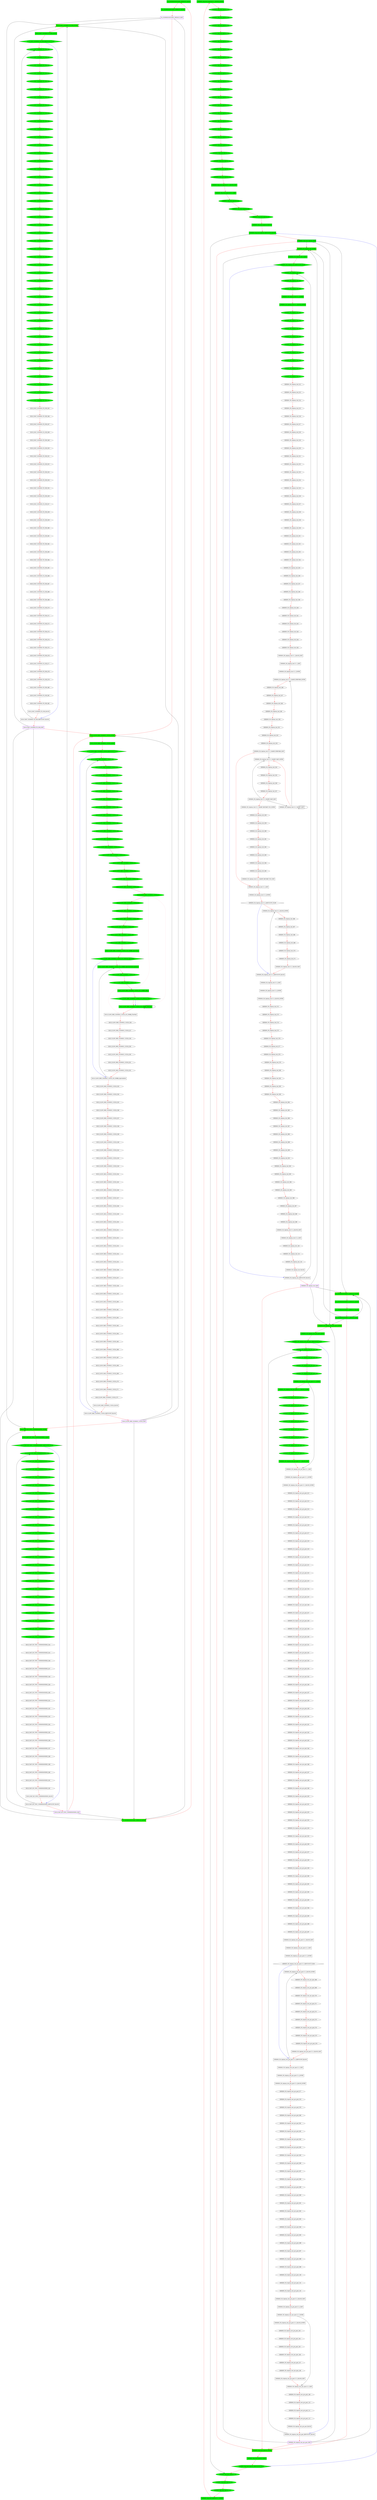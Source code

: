 digraph G {
graph [root="Demo",rankdir   = TB, nodesep           = 0.6, mindist     = 1.0, ranksep = 1.0, overlap = false]
node [style     = "filled", fillcolor = "white", color = "black"]
SA_20200626163324001_DEFAULT_ALIGN[cpu="0", flags="0x00000107", type="block", tperiod="10000", pattern="SA_20200626163324001_DEFAULT", patentry="false", patexit="false", beamproc="undefined", bpentry="false", bpexit="false", qlo="false", qhi="false", qil="false", shape     = "rectangle", fillcolor = "green"];
SA_20200626163324001_DEFAULT_BLOCK[cpu="0", flags="0x00000107", type="block", tperiod="1000000000", pattern="SA_20200626163324001_DEFAULT", patentry="false", patexit="false", beamproc="undefined", bpentry="false", bpexit="false", qlo="false", qhi="false", qil="false", shape     = "rectangle", fillcolor = "green"];
SA_20200626163324001_DEFAULT_ENTRY[cpu="0", flags="0x00002107", type="block", tperiod="10000", pattern="SA_20200626163324001_DEFAULT", patentry="true", patexit="false", beamproc="undefined", bpentry="false", bpexit="false", qlo="false", qhi="false", qil="false", shape     = "rectangle", fillcolor = "green", penwidth=2, color = "darkorange3"];
SA_20200626163324001_DEFAULT_EXIT[cpu="0", flags="0x00108007", type="block", tperiod="10000", pattern="SA_20200626163324001_DEFAULT", patentry="false", patexit="true", beamproc="undefined", bpentry="false", bpexit="false", qlo="true", qhi="false", qil="false", shape     = "rectangle", fillcolor = "white", penwidth=2, color = "purple"];
SIS18_FAST_20200626_TE_ESR_000[cpu="0", flags="0x00000102", type="tmsg", toffs="0", pattern="SIS18_FAST_20200626_TE_ESR", patentry="false", patexit="false", beamproc="undefined", bpentry="false", bpexit="false", fid="1", gid="300", evtno="255", beamin="0", bpcstart="0", sid="1", bpid="9", reqnobeam="0", vacc="0", eventIdAttributes="0", id="0x112c0ff000100240", par="0x0000040000000000", tef="0", shape     = "oval", fillcolor = "green"];
SIS18_FAST_20200626_TE_ESR_001[cpu="0", flags="0x00000102", type="tmsg", toffs="0", pattern="SIS18_FAST_20200626_TE_ESR", patentry="false", patexit="false", beamproc="undefined", bpentry="false", bpexit="false", fid="1", gid="300", evtno="259", beamin="0", bpcstart="0", sid="1", bpid="9", reqnobeam="0", vacc="0", eventIdAttributes="0", id="0x112c103000100240", par="0x0000040000000000", tef="0", shape     = "oval", fillcolor = "green"];
SIS18_FAST_20200626_TE_ESR_002[cpu="0", flags="0x00000102", type="tmsg", toffs="0", pattern="SIS18_FAST_20200626_TE_ESR", patentry="false", patexit="false", beamproc="undefined", bpentry="false", bpexit="false", fid="1", gid="498", evtno="259", beamin="0", bpcstart="0", sid="1", bpid="3", reqnobeam="0", vacc="0", eventIdAttributes="0", id="0x11f21030001000c0", par="0x0000040000000000", tef="0", shape     = "oval", fillcolor = "green"];
SIS18_FAST_20200626_TE_ESR_003[cpu="0", flags="0x00000102", type="tmsg", toffs="0", pattern="SIS18_FAST_20200626_TE_ESR", patentry="false", patexit="false", beamproc="undefined", bpentry="false", bpexit="false", fid="1", gid="499", evtno="259", beamin="0", bpcstart="0", sid="1", bpid="3", reqnobeam="0", vacc="0", eventIdAttributes="0", id="0x11f31030001000c0", par="0x0000040000000000", tef="0", shape     = "oval", fillcolor = "green"];
SIS18_FAST_20200626_TE_ESR_004[cpu="0", flags="0x00000102", type="tmsg", toffs="0", pattern="SIS18_FAST_20200626_TE_ESR", patentry="false", patexit="false", beamproc="undefined", bpentry="false", bpexit="false", fid="1", gid="500", evtno="259", beamin="0", bpcstart="0", sid="1", bpid="3", reqnobeam="0", vacc="0", eventIdAttributes="0", id="0x11f41030001000c0", par="0x0000040000000000", tef="0", shape     = "oval", fillcolor = "green"];
SIS18_FAST_20200626_TE_ESR_005[cpu="0", flags="0x00000102", type="tmsg", toffs="0", pattern="SIS18_FAST_20200626_TE_ESR", patentry="false", patexit="false", beamproc="undefined", bpentry="false", bpexit="false", fid="1", gid="501", evtno="259", beamin="0", bpcstart="0", sid="1", bpid="3", reqnobeam="0", vacc="0", eventIdAttributes="0", id="0x11f51030001000c0", par="0x0000040000000000", tef="0", shape     = "oval", fillcolor = "green"];
SIS18_FAST_20200626_TE_ESR_006[cpu="0", flags="0x00000102", type="tmsg", toffs="0", pattern="SIS18_FAST_20200626_TE_ESR", patentry="false", patexit="false", beamproc="undefined", bpentry="false", bpexit="false", fid="1", gid="502", evtno="259", beamin="0", bpcstart="0", sid="1", bpid="3", reqnobeam="0", vacc="0", eventIdAttributes="0", id="0x11f61030001000c0", par="0x0000040000000000", tef="0", shape     = "oval", fillcolor = "green"];
SIS18_FAST_20200626_TE_ESR_007[cpu="0", flags="0x00000102", type="tmsg", toffs="0", pattern="SIS18_FAST_20200626_TE_ESR", patentry="false", patexit="false", beamproc="undefined", bpentry="false", bpexit="false", fid="1", gid="503", evtno="259", beamin="0", bpcstart="0", sid="1", bpid="3", reqnobeam="0", vacc="0", eventIdAttributes="0", id="0x11f71030001000c0", par="0x0000040000000000", tef="0", shape     = "oval", fillcolor = "green"];
SIS18_FAST_20200626_TE_ESR_008[cpu="0", flags="0x00000102", type="tmsg", toffs="0", pattern="SIS18_FAST_20200626_TE_ESR", patentry="false", patexit="false", beamproc="undefined", bpentry="false", bpexit="false", fid="1", gid="504", evtno="259", beamin="0", bpcstart="0", sid="1", bpid="3", reqnobeam="0", vacc="0", eventIdAttributes="0", id="0x11f81030001000c0", par="0x0000040000000000", tef="0", shape     = "oval", fillcolor = "green"];
SIS18_FAST_20200626_TE_ESR_009[cpu="0", flags="0x00000102", type="tmsg", toffs="200000", pattern="SIS18_FAST_20200626_TE_ESR", patentry="false", patexit="false", beamproc="undefined", bpentry="false", bpexit="false", fid="1", gid="300", evtno="245", beamin="0", bpcstart="0", sid="1", bpid="9", reqnobeam="0", vacc="0", eventIdAttributes="0", id="0x112c0f5000100240", par="0x0000040000000000", tef="0", shape     = "oval", fillcolor = "green"];
SIS18_FAST_20200626_TE_ESR_010[cpu="0", flags="0x00000102", type="tmsg", toffs="20000000", pattern="SIS18_FAST_20200626_TE_ESR", patentry="false", patexit="false", beamproc="undefined", bpentry="false", bpexit="false", fid="1", gid="300", evtno="32", beamin="0", bpcstart="0", sid="1", bpid="1", reqnobeam="0", vacc="0", eventIdAttributes="0", id="0x112c020000100040", par="0x0000040000000000", tef="0", shape     = "oval", fillcolor = "green"];
SIS18_FAST_20200626_TE_ESR_011[cpu="0", flags="0x00000102", type="tmsg", toffs="20000000", pattern="SIS18_FAST_20200626_TE_ESR", patentry="false", patexit="false", beamproc="undefined", bpentry="false", bpexit="false", fid="1", gid="300", evtno="257", beamin="0", bpcstart="0", sid="1", bpid="1", reqnobeam="0", vacc="0", eventIdAttributes="0", id="0x112c101000100040", par="0x0000040000000000", tef="0", shape     = "oval", fillcolor = "green"];
SIS18_FAST_20200626_TE_ESR_012[cpu="0", flags="0x00000102", type="tmsg", toffs="20000000", pattern="SIS18_FAST_20200626_TE_ESR", patentry="false", patexit="false", beamproc="undefined", bpentry="false", bpexit="false", fid="1", gid="498", evtno="257", beamin="0", bpcstart="0", sid="1", bpid="1", reqnobeam="0", vacc="0", eventIdAttributes="0", id="0x11f2101000100040", par="0x0000040000000000", tef="0", shape     = "oval", fillcolor = "green"];
SIS18_FAST_20200626_TE_ESR_013[cpu="0", flags="0x00000102", type="tmsg", toffs="20000000", pattern="SIS18_FAST_20200626_TE_ESR", patentry="false", patexit="false", beamproc="undefined", bpentry="false", bpexit="false", fid="1", gid="499", evtno="257", beamin="0", bpcstart="0", sid="1", bpid="1", reqnobeam="0", vacc="0", eventIdAttributes="0", id="0x11f3101000100040", par="0x0000040000000000", tef="0", shape     = "oval", fillcolor = "green"];
SIS18_FAST_20200626_TE_ESR_014[cpu="0", flags="0x00000102", type="tmsg", toffs="20000000", pattern="SIS18_FAST_20200626_TE_ESR", patentry="false", patexit="false", beamproc="undefined", bpentry="false", bpexit="false", fid="1", gid="500", evtno="257", beamin="0", bpcstart="0", sid="1", bpid="1", reqnobeam="0", vacc="0", eventIdAttributes="0", id="0x11f4101000100040", par="0x0000040000000000", tef="0", shape     = "oval", fillcolor = "green"];
SIS18_FAST_20200626_TE_ESR_015[cpu="0", flags="0x00000102", type="tmsg", toffs="20000000", pattern="SIS18_FAST_20200626_TE_ESR", patentry="false", patexit="false", beamproc="undefined", bpentry="false", bpexit="false", fid="1", gid="501", evtno="257", beamin="0", bpcstart="0", sid="1", bpid="1", reqnobeam="0", vacc="0", eventIdAttributes="0", id="0x11f5101000100040", par="0x0000040000000000", tef="0", shape     = "oval", fillcolor = "green"];
SIS18_FAST_20200626_TE_ESR_016[cpu="0", flags="0x00000102", type="tmsg", toffs="20000000", pattern="SIS18_FAST_20200626_TE_ESR", patentry="false", patexit="false", beamproc="undefined", bpentry="false", bpexit="false", fid="1", gid="502", evtno="257", beamin="0", bpcstart="0", sid="1", bpid="1", reqnobeam="0", vacc="0", eventIdAttributes="0", id="0x11f6101000100040", par="0x0000040000000000", tef="0", shape     = "oval", fillcolor = "green"];
SIS18_FAST_20200626_TE_ESR_017[cpu="0", flags="0x00000102", type="tmsg", toffs="20000000", pattern="SIS18_FAST_20200626_TE_ESR", patentry="false", patexit="false", beamproc="undefined", bpentry="false", bpexit="false", fid="1", gid="503", evtno="257", beamin="0", bpcstart="0", sid="1", bpid="1", reqnobeam="0", vacc="0", eventIdAttributes="0", id="0x11f7101000100040", par="0x0000040000000000", tef="0", shape     = "oval", fillcolor = "green"];
SIS18_FAST_20200626_TE_ESR_018[cpu="0", flags="0x00000102", type="tmsg", toffs="20000000", pattern="SIS18_FAST_20200626_TE_ESR", patentry="false", patexit="false", beamproc="undefined", bpentry="false", bpexit="false", fid="1", gid="504", evtno="257", beamin="0", bpcstart="0", sid="1", bpid="1", reqnobeam="0", vacc="0", eventIdAttributes="0", id="0x11f8101000100040", par="0x0000040000000000", tef="0", shape     = "oval", fillcolor = "green"];
SIS18_FAST_20200626_TE_ESR_019[cpu="0", flags="0x00000102", type="tmsg", toffs="20000008", pattern="SIS18_FAST_20200626_TE_ESR", patentry="false", patexit="false", beamproc="undefined", bpentry="false", bpexit="false", fid="1", gid="300", evtno="512", beamin="0", bpcstart="0", sid="1", bpid="1", reqnobeam="0", vacc="0", eventIdAttributes="0", id="0x112c200000100040", par="0x0000040000000000", tef="0", shape     = "oval", fillcolor = "green"];
SIS18_FAST_20200626_TE_ESR_020[cpu="0", flags="0x00000102", type="tmsg", toffs="20000008", pattern="SIS18_FAST_20200626_TE_ESR", patentry="false", patexit="false", beamproc="undefined", bpentry="false", bpexit="false", fid="1", gid="498", evtno="539", beamin="1", bpcstart="0", sid="1", bpid="2", reqnobeam="0", vacc="0", eventIdAttributes="0", id="0x11f221b800100080", par="0x0000040000000000", tef="0", shape     = "oval", fillcolor = "green"];
SIS18_FAST_20200626_TE_ESR_021[cpu="0", flags="0x00000102", type="tmsg", toffs="20000024", pattern="SIS18_FAST_20200626_TE_ESR", patentry="false", patexit="false", beamproc="undefined", bpentry="false", bpexit="false", fid="1", gid="300", evtno="345", beamin="0", bpcstart="0", sid="1", bpid="1", reqnobeam="0", vacc="0", eventIdAttributes="0", id="0x112c159000100040", par="0x0000040000000000", tef="0", shape     = "oval", fillcolor = "green"];
SIS18_FAST_20200626_TE_ESR_022[cpu="0", flags="0x00000102", type="tmsg", toffs="20040000", pattern="SIS18_FAST_20200626_TE_ESR", patentry="false", patexit="false", beamproc="undefined", bpentry="false", bpexit="false", fid="1", gid="300", evtno="75", beamin="0", bpcstart="0", sid="1", bpid="1", reqnobeam="0", vacc="0", eventIdAttributes="0", id="0x112c04b000100040", par="0x0000040000000000", tef="0", shape     = "oval", fillcolor = "green"];
SIS18_FAST_20200626_TE_ESR_023[cpu="0", flags="0x00000102", type="tmsg", toffs="30000000", pattern="SIS18_FAST_20200626_TE_ESR", patentry="false", patexit="false", beamproc="undefined", bpentry="false", bpexit="false", fid="1", gid="300", evtno="513", beamin="0", bpcstart="0", sid="1", bpid="1", reqnobeam="0", vacc="0", eventIdAttributes="0", id="0x112c201000100040", par="0x0000040000000000", tef="0", shape     = "oval", fillcolor = "green"];
SIS18_FAST_20200626_TE_ESR_024[cpu="0", flags="0x00000102", type="tmsg", toffs="151960000", pattern="SIS18_FAST_20200626_TE_ESR", patentry="false", patexit="false", beamproc="undefined", bpentry="false", bpexit="false", fid="1", gid="300", evtno="103", beamin="0", bpcstart="0", sid="1", bpid="1", reqnobeam="0", vacc="0", eventIdAttributes="0", id="0x112c067000100040", par="0x0000040000000000", tef="0", shape     = "oval", fillcolor = "green"];
SIS18_FAST_20200626_TE_ESR_025[cpu="0", flags="0x00000102", type="tmsg", toffs="151980000", pattern="SIS18_FAST_20200626_TE_ESR", patentry="false", patexit="false", beamproc="undefined", bpentry="false", bpexit="false", fid="1", gid="300", evtno="44", beamin="0", bpcstart="0", sid="1", bpid="1", reqnobeam="0", vacc="0", eventIdAttributes="0", id="0x112c02c000100040", par="0x0000040000000000", tef="0", shape     = "oval", fillcolor = "green"];
SIS18_FAST_20200626_TE_ESR_026[cpu="0", flags="0x00000102", type="tmsg", toffs="222000000", pattern="SIS18_FAST_20200626_TE_ESR", patentry="false", patexit="false", beamproc="undefined", bpentry="false", bpexit="false", fid="1", gid="300", evtno="256", beamin="1", bpcstart="0", sid="1", bpid="2", reqnobeam="0", vacc="0", eventIdAttributes="0", id="0x112c100800100080", par="0x0000040000000000", tef="0", shape     = "oval", fillcolor = "green"];
SIS18_FAST_20200626_TE_ESR_027[cpu="0", flags="0x00000102", type="tmsg", toffs="222000000", pattern="SIS18_FAST_20200626_TE_ESR", patentry="false", patexit="false", beamproc="undefined", bpentry="false", bpexit="false", fid="1", gid="498", evtno="256", beamin="1", bpcstart="0", sid="1", bpid="2", reqnobeam="0", vacc="0", eventIdAttributes="0", id="0x11f2100800100080", par="0x0000040000000000", tef="0", shape     = "oval", fillcolor = "green"];
SIS18_FAST_20200626_TE_ESR_028[cpu="0", flags="0x00000102", type="tmsg", toffs="222000000", pattern="SIS18_FAST_20200626_TE_ESR", patentry="false", patexit="false", beamproc="undefined", bpentry="false", bpexit="false", fid="1", gid="499", evtno="256", beamin="1", bpcstart="0", sid="1", bpid="2", reqnobeam="0", vacc="0", eventIdAttributes="0", id="0x11f3100800100080", par="0x0000040000000000", tef="0", shape     = "oval", fillcolor = "green"];
SIS18_FAST_20200626_TE_ESR_029[cpu="0", flags="0x00000102", type="tmsg", toffs="222000008", pattern="SIS18_FAST_20200626_TE_ESR", patentry="false", patexit="false", beamproc="undefined", bpentry="false", bpexit="false", fid="1", gid="300", evtno="512", beamin="1", bpcstart="0", sid="1", bpid="2", reqnobeam="0", vacc="0", eventIdAttributes="0", id="0x112c200800100080", par="0x0000040000000000", tef="0", shape     = "oval", fillcolor = "green"];
SIS18_FAST_20200626_TE_ESR_030[cpu="0", flags="0x00000102", type="tmsg", toffs="228640000", pattern="SIS18_FAST_20200626_TE_ESR", patentry="false", patexit="false", beamproc="undefined", bpentry="false", bpexit="false", fid="1", gid="300", evtno="39", beamin="1", bpcstart="0", sid="1", bpid="2", reqnobeam="0", vacc="0", eventIdAttributes="0", id="0x112c027800100080", par="0x0000040000000000", tef="0", shape     = "oval", fillcolor = "green"];
SIS18_FAST_20200626_TE_ESR_031[cpu="0", flags="0x00000102", type="tmsg", toffs="230290000", pattern="SIS18_FAST_20200626_TE_ESR", patentry="false", patexit="false", beamproc="undefined", bpentry="false", bpexit="false", fid="1", gid="300", evtno="107", beamin="1", bpcstart="0", sid="1", bpid="2", reqnobeam="0", vacc="0", eventIdAttributes="0", id="0x112c06b800100080", par="0x0000040000000000", tef="0", shape     = "oval", fillcolor = "green"];
SIS18_FAST_20200626_TE_ESR_032[cpu="0", flags="0x00000102", type="tmsg", toffs="230290000", pattern="SIS18_FAST_20200626_TE_ESR", patentry="false", patexit="false", beamproc="undefined", bpentry="false", bpexit="false", fid="1", gid="300", evtno="283", beamin="1", bpcstart="0", sid="1", bpid="2", reqnobeam="0", vacc="0", eventIdAttributes="0", id="0x112c11b800100080", par="0x0000040000000000", tef="0", shape     = "oval", fillcolor = "green"];
SIS18_FAST_20200626_TE_ESR_033[cpu="0", flags="0x00000102", type="tmsg", toffs="230440000", pattern="SIS18_FAST_20200626_TE_ESR", patentry="false", patexit="false", beamproc="undefined", bpentry="false", bpexit="false", fid="1", gid="300", evtno="40", beamin="1", bpcstart="0", sid="1", bpid="2", reqnobeam="0", vacc="0", eventIdAttributes="0", id="0x112c028800100080", par="0x0000040000000000", tef="0", shape     = "oval", fillcolor = "green"];
SIS18_FAST_20200626_TE_ESR_034[cpu="0", flags="0x00000102", type="tmsg", toffs="230500000", pattern="SIS18_FAST_20200626_TE_ESR", patentry="false", patexit="false", beamproc="undefined", bpentry="false", bpexit="false", fid="1", gid="300", evtno="518", beamin="1", bpcstart="0", sid="1", bpid="2", reqnobeam="0", vacc="0", eventIdAttributes="0", id="0x112c206800100080", par="0x0000040000000000", tef="0", shape     = "oval", fillcolor = "green"];
SIS18_FAST_20200626_TE_ESR_035[cpu="0", flags="0x00000102", type="tmsg", toffs="230500000", pattern="SIS18_FAST_20200626_TE_ESR", patentry="false", patexit="false", beamproc="undefined", bpentry="false", bpexit="false", fid="1", gid="498", evtno="518", beamin="1", bpcstart="0", sid="1", bpid="2", reqnobeam="0", vacc="0", eventIdAttributes="0", id="0x11f2206800100080", par="0x0000040000000000", tef="0", shape     = "oval", fillcolor = "green"];
SIS18_FAST_20200626_TE_ESR_036[cpu="0", flags="0x00000102", type="tmsg", toffs="230580000", pattern="SIS18_FAST_20200626_TE_ESR", patentry="false", patexit="false", beamproc="undefined", bpentry="false", bpexit="false", fid="1", gid="498", evtno="520", beamin="1", bpcstart="0", sid="1", bpid="2", reqnobeam="0", vacc="0", eventIdAttributes="0", id="0x11f2208800100080", par="0x0000040000000000", tef="0", shape     = "oval", fillcolor = "green"];
SIS18_FAST_20200626_TE_ESR_037[cpu="0", flags="0x00000102", type="tmsg", toffs="248000000", pattern="SIS18_FAST_20200626_TE_ESR", patentry="false", patexit="false", beamproc="undefined", bpentry="false", bpexit="false", fid="1", gid="300", evtno="43", beamin="1", bpcstart="0", sid="1", bpid="3", reqnobeam="0", vacc="0", eventIdAttributes="0", id="0x112c02b8001000c0", par="0x0000040000000000", tef="0", shape     = "oval", fillcolor = "green"];
SIS18_FAST_20200626_TE_ESR_038[cpu="0", flags="0x00000102", type="tmsg", toffs="248000000", pattern="SIS18_FAST_20200626_TE_ESR", patentry="false", patexit="false", beamproc="undefined", bpentry="false", bpexit="false", fid="1", gid="300", evtno="256", beamin="1", bpcstart="0", sid="1", bpid="3", reqnobeam="0", vacc="0", eventIdAttributes="0", id="0x112c1008001000c0", par="0x0000040000000000", tef="0", shape     = "oval", fillcolor = "green"];
SIS18_FAST_20200626_TE_ESR_039[cpu="0", flags="0x00000102", type="tmsg", toffs="248000000", pattern="SIS18_FAST_20200626_TE_ESR", patentry="false", patexit="false", beamproc="undefined", bpentry="false", bpexit="false", fid="1", gid="498", evtno="256", beamin="0", bpcstart="0", sid="1", bpid="3", reqnobeam="0", vacc="0", eventIdAttributes="0", id="0x11f21000001000c0", par="0x0000040000000000", tef="0", shape     = "oval", fillcolor = "green"];
SIS18_FAST_20200626_TE_ESR_040[cpu="0", flags="0x00000102", type="tmsg", toffs="248000000", pattern="SIS18_FAST_20200626_TE_ESR", patentry="false", patexit="false", beamproc="undefined", bpentry="false", bpexit="false", fid="1", gid="499", evtno="256", beamin="0", bpcstart="0", sid="1", bpid="3", reqnobeam="0", vacc="0", eventIdAttributes="0", id="0x11f31000001000c0", par="0x0000040000000000", tef="0", shape     = "oval", fillcolor = "green"];
SIS18_FAST_20200626_TE_ESR_041[cpu="0", flags="0x00000102", type="tmsg", toffs="248000008", pattern="SIS18_FAST_20200626_TE_ESR", patentry="false", patexit="false", beamproc="undefined", bpentry="false", bpexit="false", fid="1", gid="300", evtno="512", beamin="1", bpcstart="0", sid="1", bpid="3", reqnobeam="0", vacc="0", eventIdAttributes="0", id="0x112c2008001000c0", par="0x0000040000000000", tef="0", shape     = "oval", fillcolor = "green"];
SIS18_FAST_20200626_TE_ESR_042[cpu="0", flags="0x00000102", type="tmsg", toffs="274000000", pattern="SIS18_FAST_20200626_TE_ESR", patentry="false", patexit="false", beamproc="undefined", bpentry="false", bpexit="false", fid="1", gid="300", evtno="256", beamin="1", bpcstart="0", sid="1", bpid="4", reqnobeam="0", vacc="0", eventIdAttributes="0", id="0x112c100800100100", par="0x0000040000000000", tef="0", shape     = "oval", fillcolor = "green"];
SIS18_FAST_20200626_TE_ESR_043[cpu="0", flags="0x00000102", type="tmsg", toffs="274000008", pattern="SIS18_FAST_20200626_TE_ESR", patentry="false", patexit="false", beamproc="undefined", bpentry="false", bpexit="false", fid="1", gid="300", evtno="285", beamin="1", bpcstart="0", sid="1", bpid="4", reqnobeam="0", vacc="0", eventIdAttributes="0", id="0x112c11d800100100", par="0x0000040000000000", tef="0", shape     = "oval", fillcolor = "green"];
SIS18_FAST_20200626_TE_ESR_044[cpu="0", flags="0x00000102", type="tmsg", toffs="274000008", pattern="SIS18_FAST_20200626_TE_ESR", patentry="false", patexit="false", beamproc="undefined", bpentry="false", bpexit="false", fid="1", gid="300", evtno="512", beamin="1", bpcstart="0", sid="1", bpid="4", reqnobeam="0", vacc="0", eventIdAttributes="0", id="0x112c200800100100", par="0x0000040000000000", tef="0", shape     = "oval", fillcolor = "green"];
SIS18_FAST_20200626_TE_ESR_045[cpu="0", flags="0x00000002", type="tmsg", toffs="497980000", pattern="SIS18_FAST_20200626_TE_ESR", patentry="false", patexit="false", beamproc="undefined", bpentry="false", bpexit="false", fid="1", gid="300", evtno="45", beamin="1", bpcstart="0", sid="1", bpid="4", reqnobeam="0", vacc="0", eventIdAttributes="0", id="0x112c02d800100100", par="0x0000040000000000", tef="0", shape     = "oval", fillcolor = "white"];
SIS18_FAST_20200626_TE_ESR_046[cpu="0", flags="0x00000002", type="tmsg", toffs="498000000", pattern="SIS18_FAST_20200626_TE_ESR", patentry="false", patexit="false", beamproc="undefined", bpentry="false", bpexit="false", fid="1", gid="300", evtno="256", beamin="1", bpcstart="0", sid="1", bpid="5", reqnobeam="0", vacc="0", eventIdAttributes="0", id="0x112c100800100140", par="0x0000040000000000", tef="0", shape     = "oval", fillcolor = "white"];
SIS18_FAST_20200626_TE_ESR_047[cpu="0", flags="0x00000002", type="tmsg", toffs="498000008", pattern="SIS18_FAST_20200626_TE_ESR", patentry="false", patexit="false", beamproc="undefined", bpentry="false", bpexit="false", fid="1", gid="300", evtno="512", beamin="1", bpcstart="0", sid="1", bpid="5", reqnobeam="0", vacc="0", eventIdAttributes="0", id="0x112c200800100140", par="0x0000040000000000", tef="0", shape     = "oval", fillcolor = "white"];
SIS18_FAST_20200626_TE_ESR_048[cpu="0", flags="0x00000002", type="tmsg", toffs="708000000", pattern="SIS18_FAST_20200626_TE_ESR", patentry="false", patexit="false", beamproc="undefined", bpentry="false", bpexit="false", fid="1", gid="300", evtno="57", beamin="1", bpcstart="0", sid="1", bpid="6", reqnobeam="0", vacc="0", eventIdAttributes="0", id="0x112c039800100180", par="0x0000040000000000", tef="0", shape     = "oval", fillcolor = "white"];
SIS18_FAST_20200626_TE_ESR_049[cpu="0", flags="0x00000002", type="tmsg", toffs="708000000", pattern="SIS18_FAST_20200626_TE_ESR", patentry="false", patexit="false", beamproc="undefined", bpentry="false", bpexit="false", fid="1", gid="300", evtno="256", beamin="1", bpcstart="0", sid="1", bpid="6", reqnobeam="0", vacc="0", eventIdAttributes="0", id="0x112c100800100180", par="0x0000040000000000", tef="0", shape     = "oval", fillcolor = "white"];
SIS18_FAST_20200626_TE_ESR_050[cpu="0", flags="0x00000002", type="tmsg", toffs="708000000", pattern="SIS18_FAST_20200626_TE_ESR", patentry="false", patexit="false", beamproc="undefined", bpentry="false", bpexit="false", fid="1", gid="500", evtno="256", beamin="1", bpcstart="0", sid="1", bpid="2", reqnobeam="0", vacc="0", eventIdAttributes="0", id="0x11f4100800100080", par="0x0000040000000000", tef="0", shape     = "oval", fillcolor = "white"];
SIS18_FAST_20200626_TE_ESR_051[cpu="0", flags="0x00000002", type="tmsg", toffs="708000000", pattern="SIS18_FAST_20200626_TE_ESR", patentry="false", patexit="false", beamproc="undefined", bpentry="false", bpexit="false", fid="1", gid="501", evtno="256", beamin="1", bpcstart="0", sid="1", bpid="2", reqnobeam="0", vacc="0", eventIdAttributes="0", id="0x11f5100800100080", par="0x0000040000000000", tef="0", shape     = "oval", fillcolor = "white"];
SIS18_FAST_20200626_TE_ESR_052[cpu="0", flags="0x00000002", type="tmsg", toffs="708000000", pattern="SIS18_FAST_20200626_TE_ESR", patentry="false", patexit="false", beamproc="undefined", bpentry="false", bpexit="false", fid="1", gid="502", evtno="256", beamin="1", bpcstart="0", sid="1", bpid="2", reqnobeam="0", vacc="0", eventIdAttributes="0", id="0x11f6100800100080", par="0x0000040000000000", tef="0", shape     = "oval", fillcolor = "white"];
SIS18_FAST_20200626_TE_ESR_053[cpu="0", flags="0x00000002", type="tmsg", toffs="708000000", pattern="SIS18_FAST_20200626_TE_ESR", patentry="false", patexit="false", beamproc="undefined", bpentry="false", bpexit="false", fid="1", gid="503", evtno="256", beamin="1", bpcstart="0", sid="1", bpid="2", reqnobeam="0", vacc="0", eventIdAttributes="0", id="0x11f7100800100080", par="0x0000040000000000", tef="0", shape     = "oval", fillcolor = "white"];
SIS18_FAST_20200626_TE_ESR_054[cpu="0", flags="0x00000002", type="tmsg", toffs="708000000", pattern="SIS18_FAST_20200626_TE_ESR", patentry="false", patexit="false", beamproc="undefined", bpentry="false", bpexit="false", fid="1", gid="504", evtno="256", beamin="1", bpcstart="0", sid="1", bpid="2", reqnobeam="0", vacc="0", eventIdAttributes="0", id="0x11f8100800100080", par="0x0000040000000000", tef="0", shape     = "oval", fillcolor = "white"];
SIS18_FAST_20200626_TE_ESR_055[cpu="0", flags="0x00000002", type="tmsg", toffs="708000008", pattern="SIS18_FAST_20200626_TE_ESR", patentry="false", patexit="false", beamproc="undefined", bpentry="false", bpexit="false", fid="1", gid="300", evtno="512", beamin="1", bpcstart="0", sid="1", bpid="6", reqnobeam="0", vacc="0", eventIdAttributes="0", id="0x112c200800100180", par="0x0000040000000000", tef="0", shape     = "oval", fillcolor = "white"];
SIS18_FAST_20200626_TE_ESR_056[cpu="0", flags="0x00000002", type="tmsg", toffs="723000000", pattern="SIS18_FAST_20200626_TE_ESR", patentry="false", patexit="false", beamproc="undefined", bpentry="false", bpexit="false", fid="1", gid="300", evtno="47", beamin="1", bpcstart="0", sid="1", bpid="7", reqnobeam="0", vacc="0", eventIdAttributes="0", id="0x112c02f8001001c0", par="0x0000040000000000", tef="0", shape     = "oval", fillcolor = "white"];
SIS18_FAST_20200626_TE_ESR_057[cpu="0", flags="0x00000002", type="tmsg", toffs="758000000", pattern="SIS18_FAST_20200626_TE_ESR", patentry="false", patexit="false", beamproc="undefined", bpentry="false", bpexit="false", fid="1", gid="300", evtno="49", beamin="1", bpcstart="0", sid="1", bpid="7", reqnobeam="0", vacc="0", eventIdAttributes="0", id="0x112c0318001001c0", par="0x0000040000000000", tef="0", shape     = "oval", fillcolor = "white"];
SIS18_FAST_20200626_TE_ESR_058[cpu="0", flags="0x00000002", type="tmsg", toffs="758000000", pattern="SIS18_FAST_20200626_TE_ESR", patentry="false", patexit="false", beamproc="undefined", bpentry="false", bpexit="false", fid="1", gid="300", evtno="256", beamin="1", bpcstart="0", sid="1", bpid="7", reqnobeam="0", vacc="0", eventIdAttributes="0", id="0x112c1008001001c0", par="0x0000040000000000", tef="0", shape     = "oval", fillcolor = "white"];
SIS18_FAST_20200626_TE_ESR_059[cpu="0", flags="0x00000002", type="tmsg", toffs="758000008", pattern="SIS18_FAST_20200626_TE_ESR", patentry="false", patexit="false", beamproc="undefined", bpentry="false", bpexit="false", fid="1", gid="300", evtno="284", beamin="1", bpcstart="0", sid="1", bpid="7", reqnobeam="0", vacc="0", eventIdAttributes="0", id="0x112c11c8001001c0", par="0x0000040000000000", tef="0", shape     = "oval", fillcolor = "white"];
SIS18_FAST_20200626_TE_ESR_060[cpu="0", flags="0x00000002", type="tmsg", toffs="758000008", pattern="SIS18_FAST_20200626_TE_ESR", patentry="false", patexit="false", beamproc="undefined", bpentry="false", bpexit="false", fid="1", gid="300", evtno="512", beamin="1", bpcstart="0", sid="1", bpid="7", reqnobeam="0", vacc="0", eventIdAttributes="0", id="0x112c2008001001c0", par="0x0000040000000000", tef="0", shape     = "oval", fillcolor = "white"];
SIS18_FAST_20200626_TE_ESR_061[cpu="0", flags="0x00000002", type="tmsg", toffs="783980000", pattern="SIS18_FAST_20200626_TE_ESR", patentry="false", patexit="false", beamproc="undefined", bpentry="false", bpexit="false", fid="1", gid="300", evtno="51", beamin="1", bpcstart="0", sid="1", bpid="7", reqnobeam="0", vacc="0", eventIdAttributes="0", id="0x112c0338001001c0", par="0x0000040000000000", tef="0", shape     = "oval", fillcolor = "white"];
SIS18_FAST_20200626_TE_ESR_062[cpu="0", flags="0x00000002", type="tmsg", toffs="783999992", pattern="SIS18_FAST_20200626_TE_ESR", patentry="false", patexit="false", beamproc="undefined", bpentry="false", bpexit="false", fid="1", gid="300", evtno="520", beamin="1", bpcstart="0", sid="1", bpid="7", reqnobeam="0", vacc="0", eventIdAttributes="0", id="0x112c2088001001c0", par="0x0000040000000000", tef="0", shape     = "oval", fillcolor = "white"];
SIS18_FAST_20200626_TE_ESR_063[cpu="0", flags="0x00000002", type="tmsg", toffs="784000000", pattern="SIS18_FAST_20200626_TE_ESR", patentry="false", patexit="false", beamproc="undefined", bpentry="false", bpexit="false", fid="1", gid="300", evtno="256", beamin="1", bpcstart="0", sid="1", bpid="8", reqnobeam="0", vacc="0", eventIdAttributes="0", id="0x112c100800100200", par="0x0000040000000000", tef="0", shape     = "oval", fillcolor = "white"];
SIS18_FAST_20200626_TE_ESR_064[cpu="0", flags="0x00000002", type="tmsg", toffs="784000008", pattern="SIS18_FAST_20200626_TE_ESR", patentry="false", patexit="false", beamproc="undefined", bpentry="false", bpexit="false", fid="1", gid="300", evtno="512", beamin="1", bpcstart="0", sid="1", bpid="8", reqnobeam="0", vacc="0", eventIdAttributes="0", id="0x112c200800100200", par="0x0000040000000000", tef="0", shape     = "oval", fillcolor = "white"];
SIS18_FAST_20200626_TE_ESR_065[cpu="0", flags="0x00000002", type="tmsg", toffs="834000000", pattern="SIS18_FAST_20200626_TE_ESR", patentry="false", patexit="false", beamproc="undefined", bpentry="false", bpexit="false", fid="1", gid="300", evtno="52", beamin="0", bpcstart="0", sid="1", bpid="9", reqnobeam="0", vacc="0", eventIdAttributes="0", id="0x112c034000100240", par="0x0000040000000000", tef="0", shape     = "oval", fillcolor = "white"];
SIS18_FAST_20200626_TE_ESR_066[cpu="0", flags="0x00000002", type="tmsg", toffs="834000000", pattern="SIS18_FAST_20200626_TE_ESR", patentry="false", patexit="false", beamproc="undefined", bpentry="false", bpexit="false", fid="1", gid="300", evtno="256", beamin="0", bpcstart="0", sid="1", bpid="9", reqnobeam="0", vacc="0", eventIdAttributes="0", id="0x112c100000100240", par="0x0000040000000000", tef="0", shape     = "oval", fillcolor = "white"];
SIS18_FAST_20200626_TE_ESR_067[cpu="0", flags="0x00000002", type="tmsg", toffs="834000000", pattern="SIS18_FAST_20200626_TE_ESR", patentry="false", patexit="false", beamproc="undefined", bpentry="false", bpexit="false", fid="1", gid="500", evtno="256", beamin="0", bpcstart="0", sid="1", bpid="3", reqnobeam="0", vacc="0", eventIdAttributes="0", id="0x11f41000001000c0", par="0x0000040000000000", tef="0", shape     = "oval", fillcolor = "white"];
SIS18_FAST_20200626_TE_ESR_068[cpu="0", flags="0x00000002", type="tmsg", toffs="834000000", pattern="SIS18_FAST_20200626_TE_ESR", patentry="false", patexit="false", beamproc="undefined", bpentry="false", bpexit="false", fid="1", gid="501", evtno="256", beamin="0", bpcstart="0", sid="1", bpid="3", reqnobeam="0", vacc="0", eventIdAttributes="0", id="0x11f51000001000c0", par="0x0000040000000000", tef="0", shape     = "oval", fillcolor = "white"];
SIS18_FAST_20200626_TE_ESR_069[cpu="0", flags="0x00000002", type="tmsg", toffs="834000000", pattern="SIS18_FAST_20200626_TE_ESR", patentry="false", patexit="false", beamproc="undefined", bpentry="false", bpexit="false", fid="1", gid="502", evtno="256", beamin="0", bpcstart="0", sid="1", bpid="3", reqnobeam="0", vacc="0", eventIdAttributes="0", id="0x11f61000001000c0", par="0x0000040000000000", tef="0", shape     = "oval", fillcolor = "white"];
SIS18_FAST_20200626_TE_ESR_070[cpu="0", flags="0x00000002", type="tmsg", toffs="834000000", pattern="SIS18_FAST_20200626_TE_ESR", patentry="false", patexit="false", beamproc="undefined", bpentry="false", bpexit="false", fid="1", gid="503", evtno="256", beamin="0", bpcstart="0", sid="1", bpid="3", reqnobeam="0", vacc="0", eventIdAttributes="0", id="0x11f71000001000c0", par="0x0000040000000000", tef="0", shape     = "oval", fillcolor = "white"];
SIS18_FAST_20200626_TE_ESR_071[cpu="0", flags="0x00000002", type="tmsg", toffs="834000000", pattern="SIS18_FAST_20200626_TE_ESR", patentry="false", patexit="false", beamproc="undefined", bpentry="false", bpexit="false", fid="1", gid="504", evtno="256", beamin="0", bpcstart="0", sid="1", bpid="3", reqnobeam="0", vacc="0", eventIdAttributes="0", id="0x11f81000001000c0", par="0x0000040000000000", tef="0", shape     = "oval", fillcolor = "white"];
SIS18_FAST_20200626_TE_ESR_072[cpu="0", flags="0x00000002", type="tmsg", toffs="834000008", pattern="SIS18_FAST_20200626_TE_ESR", patentry="false", patexit="false", beamproc="undefined", bpentry="false", bpexit="false", fid="1", gid="300", evtno="512", beamin="0", bpcstart="0", sid="1", bpid="9", reqnobeam="0", vacc="0", eventIdAttributes="0", id="0x112c200000100240", par="0x0000040000000000", tef="0", shape     = "oval", fillcolor = "white"];
SIS18_FAST_20200626_TE_ESR_073[cpu="0", flags="0x00000002", type="tmsg", toffs="1073980000", pattern="SIS18_FAST_20200626_TE_ESR", patentry="false", patexit="false", beamproc="undefined", bpentry="false", bpexit="false", fid="1", gid="300", evtno="55", beamin="0", bpcstart="0", sid="1", bpid="9", reqnobeam="0", vacc="0", eventIdAttributes="0", id="0x112c037000100240", par="0x0000040000000000", tef="0", shape     = "oval", fillcolor = "white"];
SIS18_FAST_20200626_TE_ESR_074[cpu="0", flags="0x00000002", type="tmsg", toffs="1074020000", pattern="SIS18_FAST_20200626_TE_ESR", patentry="false", patexit="false", beamproc="undefined", bpentry="false", bpexit="false", fid="1", gid="300", evtno="246", beamin="0", bpcstart="0", sid="1", bpid="9", reqnobeam="0", vacc="0", eventIdAttributes="0", id="0x112c0f6000100240", par="0x0000040000000000", tef="0", shape     = "oval", fillcolor = "white"];
SIS18_FAST_20200626_TE_ESR_075[cpu="0", flags="0x00000002", type="tmsg", toffs="1088000000", pattern="SIS18_FAST_20200626_TE_ESR", patentry="false", patexit="false", beamproc="undefined", bpentry="false", bpexit="false", fid="1", gid="300", evtno="258", beamin="0", bpcstart="0", sid="1", bpid="9", reqnobeam="0", vacc="0", eventIdAttributes="0", id="0x112c102000100240", par="0x0000040000000000", tef="0", shape     = "oval", fillcolor = "white"];
SIS18_FAST_20200626_TE_ESR_076[cpu="0", flags="0x00000002", type="tmsg", toffs="1088000000", pattern="SIS18_FAST_20200626_TE_ESR", patentry="false", patexit="false", beamproc="undefined", bpentry="false", bpexit="false", fid="1", gid="498", evtno="258", beamin="0", bpcstart="0", sid="1", bpid="3", reqnobeam="0", vacc="0", eventIdAttributes="0", id="0x11f21020001000c0", par="0x0000040000000000", tef="0", shape     = "oval", fillcolor = "white"];
SIS18_FAST_20200626_TE_ESR_077[cpu="0", flags="0x00000002", type="tmsg", toffs="1088000000", pattern="SIS18_FAST_20200626_TE_ESR", patentry="false", patexit="false", beamproc="undefined", bpentry="false", bpexit="false", fid="1", gid="499", evtno="258", beamin="0", bpcstart="0", sid="1", bpid="3", reqnobeam="0", vacc="0", eventIdAttributes="0", id="0x11f31020001000c0", par="0x0000040000000000", tef="0", shape     = "oval", fillcolor = "white"];
SIS18_FAST_20200626_TE_ESR_078[cpu="0", flags="0x00000002", type="tmsg", toffs="1088000000", pattern="SIS18_FAST_20200626_TE_ESR", patentry="false", patexit="false", beamproc="undefined", bpentry="false", bpexit="false", fid="1", gid="500", evtno="258", beamin="0", bpcstart="0", sid="1", bpid="3", reqnobeam="0", vacc="0", eventIdAttributes="0", id="0x11f41020001000c0", par="0x0000040000000000", tef="0", shape     = "oval", fillcolor = "white"];
SIS18_FAST_20200626_TE_ESR_079[cpu="0", flags="0x00000002", type="tmsg", toffs="1088000000", pattern="SIS18_FAST_20200626_TE_ESR", patentry="false", patexit="false", beamproc="undefined", bpentry="false", bpexit="false", fid="1", gid="501", evtno="258", beamin="0", bpcstart="0", sid="1", bpid="3", reqnobeam="0", vacc="0", eventIdAttributes="0", id="0x11f51020001000c0", par="0x0000040000000000", tef="0", shape     = "oval", fillcolor = "white"];
SIS18_FAST_20200626_TE_ESR_080[cpu="0", flags="0x00000002", type="tmsg", toffs="1088000000", pattern="SIS18_FAST_20200626_TE_ESR", patentry="false", patexit="false", beamproc="undefined", bpentry="false", bpexit="false", fid="1", gid="502", evtno="258", beamin="0", bpcstart="0", sid="1", bpid="3", reqnobeam="0", vacc="0", eventIdAttributes="0", id="0x11f61020001000c0", par="0x0000040000000000", tef="0", shape     = "oval", fillcolor = "white"];
SIS18_FAST_20200626_TE_ESR_081[cpu="0", flags="0x00000002", type="tmsg", toffs="1088000000", pattern="SIS18_FAST_20200626_TE_ESR", patentry="false", patexit="false", beamproc="undefined", bpentry="false", bpexit="false", fid="1", gid="503", evtno="258", beamin="0", bpcstart="0", sid="1", bpid="3", reqnobeam="0", vacc="0", eventIdAttributes="0", id="0x11f71020001000c0", par="0x0000040000000000", tef="0", shape     = "oval", fillcolor = "white"];
SIS18_FAST_20200626_TE_ESR_082[cpu="0", flags="0x00000002", type="tmsg", toffs="1088000000", pattern="SIS18_FAST_20200626_TE_ESR", patentry="false", patexit="false", beamproc="undefined", bpentry="false", bpexit="false", fid="1", gid="504", evtno="258", beamin="0", bpcstart="0", sid="1", bpid="3", reqnobeam="0", vacc="0", eventIdAttributes="0", id="0x11f81020001000c0", par="0x0000040000000000", tef="0", shape     = "oval", fillcolor = "white"];
SIS18_FAST_20200626_TE_ESR_ALIGN[cpu="0", flags="0x00000107", type="block", tperiod="10000", pattern="SIS18_FAST_20200626_TE_ESR", patentry="false", patexit="false", beamproc="undefined", bpentry="false", bpexit="false", qlo="false", qhi="false", qil="false", shape     = "rectangle", fillcolor = "green"];
SIS18_FAST_20200626_TE_ESR_BLOCK[cpu="0", flags="0x00000007", type="block", tperiod="1128000000", pattern="SIS18_FAST_20200626_TE_ESR", patentry="false", patexit="false", beamproc="undefined", bpentry="false", bpexit="false", qlo="false", qhi="false", qil="false", shape     = "rectangle", fillcolor = "white"];
SIS18_FAST_20200626_TE_ESR_ENTRY[cpu="0", flags="0x00002107", type="block", tperiod="10000", pattern="SIS18_FAST_20200626_TE_ESR", patentry="true", patexit="false", beamproc="undefined", bpentry="false", bpexit="false", qlo="false", qhi="false", qil="false", shape     = "rectangle", fillcolor = "green", penwidth=2, color = "darkorange3"];
SIS18_FAST_20200626_TE_ESR_EXIT[cpu="0", flags="0x00108007", type="block", tperiod="10000", pattern="SIS18_FAST_20200626_TE_ESR", patentry="false", patexit="true", beamproc="undefined", bpentry="false", bpexit="false", qlo="true", qhi="false", qil="false", shape     = "rectangle", fillcolor = "white", penwidth=2, color = "purple"];
SIS18_FAST_20200626_TE_ESR_REPCOUNT_BLOCK[cpu="0", flags="0x00100007", type="block", tperiod="10000", pattern="SIS18_FAST_20200626_TE_ESR", patentry="false", patexit="false", beamproc="undefined", bpentry="false", bpexit="false", qlo="true", qhi="false", qil="false", shape     = "rectangle", fillcolor = "white"];
SIS18_FAST_20200626_TE_ESR_REPCOUNT_FLOW[cpu="0", flags="0x00000104", type="flow", tvalid="0", vabs="true", prio="0", toffs="0", pattern="SIS18_FAST_20200626_TE_ESR", patentry="false", patexit="false", beamproc="undefined", bpentry="false", bpexit="false", qty="0", shape     = "hexagon", fillcolor = "green"];
SIS18_FAST_RF_SYNC_COMMISSIONING_000[cpu="0", flags="0x00000102", type="tmsg", toffs="0", pattern="SIS18_FAST_RF_SYNC_COMMISSIONING", patentry="false", patexit="false", beamproc="undefined", bpentry="false", bpexit="false", fid="1", gid="300", evtno="255", beamin="0", bpcstart="0", sid="4", bpid="33", reqnobeam="0", vacc="0", eventIdAttributes="0", id="0x112c0ff000400840", par="0x00001c0000000000", tef="0", shape     = "oval", fillcolor = "green"];
SIS18_FAST_RF_SYNC_COMMISSIONING_001[cpu="0", flags="0x00000102", type="tmsg", toffs="0", pattern="SIS18_FAST_RF_SYNC_COMMISSIONING", patentry="false", patexit="false", beamproc="undefined", bpentry="false", bpexit="false", fid="1", gid="300", evtno="259", beamin="0", bpcstart="0", sid="4", bpid="33", reqnobeam="0", vacc="0", eventIdAttributes="0", id="0x112c103000400840", par="0x00001c0000000000", tef="0", shape     = "oval", fillcolor = "green"];
SIS18_FAST_RF_SYNC_COMMISSIONING_002[cpu="0", flags="0x00000102", type="tmsg", toffs="200000", pattern="SIS18_FAST_RF_SYNC_COMMISSIONING", patentry="false", patexit="false", beamproc="undefined", bpentry="false", bpexit="false", fid="1", gid="300", evtno="245", beamin="0", bpcstart="0", sid="4", bpid="33", reqnobeam="0", vacc="0", eventIdAttributes="0", id="0x112c0f5000400840", par="0x00001c0000000000", tef="0", shape     = "oval", fillcolor = "green"];
SIS18_FAST_RF_SYNC_COMMISSIONING_003[cpu="0", flags="0x00000102", type="tmsg", toffs="20000000", pattern="SIS18_FAST_RF_SYNC_COMMISSIONING", patentry="false", patexit="false", beamproc="undefined", bpentry="false", bpexit="false", fid="1", gid="300", evtno="32", beamin="0", bpcstart="0", sid="4", bpid="26", reqnobeam="0", vacc="0", eventIdAttributes="0", id="0x112c020000400680", par="0x00001c0000000000", tef="0", shape     = "oval", fillcolor = "green"];
SIS18_FAST_RF_SYNC_COMMISSIONING_004[cpu="0", flags="0x00000102", type="tmsg", toffs="20000000", pattern="SIS18_FAST_RF_SYNC_COMMISSIONING", patentry="false", patexit="false", beamproc="undefined", bpentry="false", bpexit="false", fid="1", gid="300", evtno="257", beamin="0", bpcstart="0", sid="4", bpid="26", reqnobeam="0", vacc="0", eventIdAttributes="0", id="0x112c101000400680", par="0x00001c0000000000", tef="0", shape     = "oval", fillcolor = "green"];
SIS18_FAST_RF_SYNC_COMMISSIONING_005[cpu="0", flags="0x00000102", type="tmsg", toffs="20000008", pattern="SIS18_FAST_RF_SYNC_COMMISSIONING", patentry="false", patexit="false", beamproc="undefined", bpentry="false", bpexit="false", fid="1", gid="300", evtno="512", beamin="0", bpcstart="0", sid="4", bpid="26", reqnobeam="0", vacc="0", eventIdAttributes="0", id="0x112c200000400680", par="0x00001c0000000000", tef="0", shape     = "oval", fillcolor = "green"];
SIS18_FAST_RF_SYNC_COMMISSIONING_006[cpu="0", flags="0x00000102", type="tmsg", toffs="20000024", pattern="SIS18_FAST_RF_SYNC_COMMISSIONING", patentry="false", patexit="false", beamproc="undefined", bpentry="false", bpexit="false", fid="1", gid="300", evtno="345", beamin="0", bpcstart="0", sid="4", bpid="26", reqnobeam="0", vacc="0", eventIdAttributes="0", id="0x112c159000400680", par="0x00001c0000000000", tef="0", shape     = "oval", fillcolor = "green"];
SIS18_FAST_RF_SYNC_COMMISSIONING_007[cpu="0", flags="0x00000102", type="tmsg", toffs="20040000", pattern="SIS18_FAST_RF_SYNC_COMMISSIONING", patentry="false", patexit="false", beamproc="undefined", bpentry="false", bpexit="false", fid="1", gid="300", evtno="75", beamin="0", bpcstart="0", sid="4", bpid="26", reqnobeam="0", vacc="0", eventIdAttributes="0", id="0x112c04b000400680", par="0x00001c0000000000", tef="0", shape     = "oval", fillcolor = "green"];
SIS18_FAST_RF_SYNC_COMMISSIONING_008[cpu="0", flags="0x00000102", type="tmsg", toffs="30000000", pattern="SIS18_FAST_RF_SYNC_COMMISSIONING", patentry="false", patexit="false", beamproc="undefined", bpentry="false", bpexit="false", fid="1", gid="300", evtno="513", beamin="0", bpcstart="0", sid="4", bpid="26", reqnobeam="0", vacc="0", eventIdAttributes="0", id="0x112c201000400680", par="0x00001c0000000000", tef="0", shape     = "oval", fillcolor = "green"];
SIS18_FAST_RF_SYNC_COMMISSIONING_009[cpu="0", flags="0x00000102", type="tmsg", toffs="119960000", pattern="SIS18_FAST_RF_SYNC_COMMISSIONING", patentry="false", patexit="false", beamproc="undefined", bpentry="false", bpexit="false", fid="1", gid="300", evtno="103", beamin="0", bpcstart="0", sid="4", bpid="26", reqnobeam="0", vacc="0", eventIdAttributes="0", id="0x112c067000400680", par="0x00001c0000000000", tef="0", shape     = "oval", fillcolor = "green"];
SIS18_FAST_RF_SYNC_COMMISSIONING_010[cpu="0", flags="0x00000102", type="tmsg", toffs="119980000", pattern="SIS18_FAST_RF_SYNC_COMMISSIONING", patentry="false", patexit="false", beamproc="undefined", bpentry="false", bpexit="false", fid="1", gid="300", evtno="44", beamin="0", bpcstart="0", sid="4", bpid="26", reqnobeam="0", vacc="0", eventIdAttributes="0", id="0x112c02c000400680", par="0x00001c0000000000", tef="0", shape     = "oval", fillcolor = "green"];
SIS18_FAST_RF_SYNC_COMMISSIONING_011[cpu="0", flags="0x00000102", type="tmsg", toffs="190000000", pattern="SIS18_FAST_RF_SYNC_COMMISSIONING", patentry="false", patexit="false", beamproc="undefined", bpentry="false", bpexit="false", fid="1", gid="300", evtno="256", beamin="1", bpcstart="0", sid="4", bpid="27", reqnobeam="0", vacc="0", eventIdAttributes="0", id="0x112c1008004006c0", par="0x00001c0000000000", tef="0", shape     = "oval", fillcolor = "green"];
SIS18_FAST_RF_SYNC_COMMISSIONING_012[cpu="0", flags="0x00000102", type="tmsg", toffs="190000008", pattern="SIS18_FAST_RF_SYNC_COMMISSIONING", patentry="false", patexit="false", beamproc="undefined", bpentry="false", bpexit="false", fid="1", gid="300", evtno="512", beamin="1", bpcstart="0", sid="4", bpid="27", reqnobeam="0", vacc="0", eventIdAttributes="0", id="0x112c2008004006c0", par="0x00001c0000000000", tef="0", shape     = "oval", fillcolor = "green"];
SIS18_FAST_RF_SYNC_COMMISSIONING_013[cpu="0", flags="0x00000102", type="tmsg", toffs="196680000", pattern="SIS18_FAST_RF_SYNC_COMMISSIONING", patentry="false", patexit="false", beamproc="undefined", bpentry="false", bpexit="false", fid="1", gid="300", evtno="39", beamin="1", bpcstart="0", sid="4", bpid="27", reqnobeam="0", vacc="0", eventIdAttributes="0", id="0x112c0278004006c0", par="0x00001c0000000000", tef="0", shape     = "oval", fillcolor = "green"];
SIS18_FAST_RF_SYNC_COMMISSIONING_014[cpu="0", flags="0x00000102", type="tmsg", toffs="198330000", pattern="SIS18_FAST_RF_SYNC_COMMISSIONING", patentry="false", patexit="false", beamproc="undefined", bpentry="false", bpexit="false", fid="1", gid="300", evtno="107", beamin="1", bpcstart="0", sid="4", bpid="27", reqnobeam="0", vacc="0", eventIdAttributes="0", id="0x112c06b8004006c0", par="0x00001c0000000000", tef="0", shape     = "oval", fillcolor = "green"];
SIS18_FAST_RF_SYNC_COMMISSIONING_015[cpu="0", flags="0x00000102", type="tmsg", toffs="198330000", pattern="SIS18_FAST_RF_SYNC_COMMISSIONING", patentry="false", patexit="false", beamproc="undefined", bpentry="false", bpexit="false", fid="1", gid="300", evtno="283", beamin="1", bpcstart="0", sid="4", bpid="27", reqnobeam="0", vacc="0", eventIdAttributes="0", id="0x112c11b8004006c0", par="0x00001c0000000000", tef="0", shape     = "oval", fillcolor = "green"];
SIS18_FAST_RF_SYNC_COMMISSIONING_016[cpu="0", flags="0x00000102", type="tmsg", toffs="198480000", pattern="SIS18_FAST_RF_SYNC_COMMISSIONING", patentry="false", patexit="false", beamproc="undefined", bpentry="false", bpexit="false", fid="1", gid="300", evtno="40", beamin="1", bpcstart="0", sid="4", bpid="27", reqnobeam="0", vacc="0", eventIdAttributes="0", id="0x112c0288004006c0", par="0x00001c0000000000", tef="0", shape     = "oval", fillcolor = "green"];
SIS18_FAST_RF_SYNC_COMMISSIONING_017[cpu="0", flags="0x00000102", type="tmsg", toffs="198550000", pattern="SIS18_FAST_RF_SYNC_COMMISSIONING", patentry="false", patexit="false", beamproc="undefined", bpentry="false", bpexit="false", fid="1", gid="300", evtno="518", beamin="1", bpcstart="0", sid="4", bpid="27", reqnobeam="0", vacc="0", eventIdAttributes="0", id="0x112c2068004006c0", par="0x00001c0000000000", tef="0", shape     = "oval", fillcolor = "green"];
SIS18_FAST_RF_SYNC_COMMISSIONING_018[cpu="0", flags="0x00000102", type="tmsg", toffs="216000000", pattern="SIS18_FAST_RF_SYNC_COMMISSIONING", patentry="false", patexit="false", beamproc="undefined", bpentry="false", bpexit="false", fid="1", gid="300", evtno="43", beamin="1", bpcstart="0", sid="4", bpid="28", reqnobeam="0", vacc="0", eventIdAttributes="0", id="0x112c02b800400700", par="0x00001c0000000000", tef="0", shape     = "oval", fillcolor = "green"];
SIS18_FAST_RF_SYNC_COMMISSIONING_019[cpu="0", flags="0x00000102", type="tmsg", toffs="216000000", pattern="SIS18_FAST_RF_SYNC_COMMISSIONING", patentry="false", patexit="false", beamproc="undefined", bpentry="false", bpexit="false", fid="1", gid="300", evtno="256", beamin="1", bpcstart="0", sid="4", bpid="28", reqnobeam="0", vacc="0", eventIdAttributes="0", id="0x112c100800400700", par="0x00001c0000000000", tef="0", shape     = "oval", fillcolor = "green"];
SIS18_FAST_RF_SYNC_COMMISSIONING_020[cpu="0", flags="0x00000102", type="tmsg", toffs="216000008", pattern="SIS18_FAST_RF_SYNC_COMMISSIONING", patentry="false", patexit="false", beamproc="undefined", bpentry="false", bpexit="false", fid="1", gid="300", evtno="512", beamin="1", bpcstart="0", sid="4", bpid="28", reqnobeam="0", vacc="0", eventIdAttributes="0", id="0x112c200800400700", par="0x00001c0000000000", tef="0", shape     = "oval", fillcolor = "green"];
SIS18_FAST_RF_SYNC_COMMISSIONING_021[cpu="0", flags="0x00000102", type="tmsg", toffs="242000000", pattern="SIS18_FAST_RF_SYNC_COMMISSIONING", patentry="false", patexit="false", beamproc="undefined", bpentry="false", bpexit="false", fid="1", gid="300", evtno="256", beamin="1", bpcstart="0", sid="4", bpid="29", reqnobeam="0", vacc="0", eventIdAttributes="0", id="0x112c100800400740", par="0x00001c0000000000", tef="0", shape     = "oval", fillcolor = "green"];
SIS18_FAST_RF_SYNC_COMMISSIONING_022[cpu="0", flags="0x00000102", type="tmsg", toffs="242000008", pattern="SIS18_FAST_RF_SYNC_COMMISSIONING", patentry="false", patexit="false", beamproc="undefined", bpentry="false", bpexit="false", fid="1", gid="300", evtno="285", beamin="1", bpcstart="0", sid="4", bpid="29", reqnobeam="0", vacc="0", eventIdAttributes="0", id="0x112c11d800400740", par="0x00001c0000000000", tef="0", shape     = "oval", fillcolor = "green"];
SIS18_FAST_RF_SYNC_COMMISSIONING_023[cpu="0", flags="0x00000102", type="tmsg", toffs="242000008", pattern="SIS18_FAST_RF_SYNC_COMMISSIONING", patentry="false", patexit="false", beamproc="undefined", bpentry="false", bpexit="false", fid="1", gid="300", evtno="512", beamin="1", bpcstart="0", sid="4", bpid="29", reqnobeam="0", vacc="0", eventIdAttributes="0", id="0x112c200800400740", par="0x00001c0000000000", tef="0", shape     = "oval", fillcolor = "green"];
SIS18_FAST_RF_SYNC_COMMISSIONING_024[cpu="0", flags="0x00000002", type="tmsg", toffs="1281980000", pattern="SIS18_FAST_RF_SYNC_COMMISSIONING", patentry="false", patexit="false", beamproc="undefined", bpentry="false", bpexit="false", fid="1", gid="300", evtno="45", beamin="1", bpcstart="0", sid="4", bpid="29", reqnobeam="0", vacc="0", eventIdAttributes="0", id="0x112c02d800400740", par="0x00001c0000000000", tef="0", shape     = "oval", fillcolor = "white"];
SIS18_FAST_RF_SYNC_COMMISSIONING_025[cpu="0", flags="0x00000002", type="tmsg", toffs="1282000000", pattern="SIS18_FAST_RF_SYNC_COMMISSIONING", patentry="false", patexit="false", beamproc="undefined", bpentry="false", bpexit="false", fid="1", gid="300", evtno="57", beamin="1", bpcstart="0", sid="4", bpid="30", reqnobeam="0", vacc="0", eventIdAttributes="0", id="0x112c039800400780", par="0x00001c0000000000", tef="0", shape     = "oval", fillcolor = "white"];
SIS18_FAST_RF_SYNC_COMMISSIONING_026[cpu="0", flags="0x00000002", type="tmsg", toffs="1282000000", pattern="SIS18_FAST_RF_SYNC_COMMISSIONING", patentry="false", patexit="false", beamproc="undefined", bpentry="false", bpexit="false", fid="1", gid="300", evtno="256", beamin="1", bpcstart="0", sid="4", bpid="30", reqnobeam="0", vacc="0", eventIdAttributes="0", id="0x112c100800400780", par="0x00001c0000000000", tef="0", shape     = "oval", fillcolor = "white"];
SIS18_FAST_RF_SYNC_COMMISSIONING_027[cpu="0", flags="0x00000002", type="tmsg", toffs="1282000008", pattern="SIS18_FAST_RF_SYNC_COMMISSIONING", patentry="false", patexit="false", beamproc="undefined", bpentry="false", bpexit="false", fid="1", gid="300", evtno="512", beamin="1", bpcstart="0", sid="4", bpid="30", reqnobeam="0", vacc="0", eventIdAttributes="0", id="0x112c200800400780", par="0x00001c0000000000", tef="0", shape     = "oval", fillcolor = "white"];
SIS18_FAST_RF_SYNC_COMMISSIONING_028[cpu="0", flags="0x00000002", type="tmsg", toffs="1297000000", pattern="SIS18_FAST_RF_SYNC_COMMISSIONING", patentry="false", patexit="false", beamproc="undefined", bpentry="false", bpexit="false", fid="1", gid="300", evtno="47", beamin="1", bpcstart="0", sid="4", bpid="31", reqnobeam="0", vacc="0", eventIdAttributes="0", id="0x112c02f8004007c0", par="0x00001c0000000000", tef="0", shape     = "oval", fillcolor = "white"];
SIS18_FAST_RF_SYNC_COMMISSIONING_029[cpu="0", flags="0x00000002", type="tmsg", toffs="1332000000", pattern="SIS18_FAST_RF_SYNC_COMMISSIONING", patentry="false", patexit="false", beamproc="undefined", bpentry="false", bpexit="false", fid="1", gid="300", evtno="49", beamin="1", bpcstart="0", sid="4", bpid="31", reqnobeam="0", vacc="0", eventIdAttributes="0", id="0x112c0318004007c0", par="0x00001c0000000000", tef="0", shape     = "oval", fillcolor = "white"];
SIS18_FAST_RF_SYNC_COMMISSIONING_030[cpu="0", flags="0x00000002", type="tmsg", toffs="1332000000", pattern="SIS18_FAST_RF_SYNC_COMMISSIONING", patentry="false", patexit="false", beamproc="undefined", bpentry="false", bpexit="false", fid="1", gid="300", evtno="256", beamin="1", bpcstart="0", sid="4", bpid="31", reqnobeam="0", vacc="0", eventIdAttributes="0", id="0x112c1008004007c0", par="0x00001c0000000000", tef="0", shape     = "oval", fillcolor = "white"];
SIS18_FAST_RF_SYNC_COMMISSIONING_031[cpu="0", flags="0x00000002", type="tmsg", toffs="1332000008", pattern="SIS18_FAST_RF_SYNC_COMMISSIONING", patentry="false", patexit="false", beamproc="undefined", bpentry="false", bpexit="false", fid="1", gid="300", evtno="284", beamin="1", bpcstart="0", sid="4", bpid="31", reqnobeam="0", vacc="0", eventIdAttributes="0", id="0x112c11c8004007c0", par="0x00001c0000000000", tef="0", shape     = "oval", fillcolor = "white"];
SIS18_FAST_RF_SYNC_COMMISSIONING_032[cpu="0", flags="0x00000002", type="tmsg", toffs="1332000008", pattern="SIS18_FAST_RF_SYNC_COMMISSIONING", patentry="false", patexit="false", beamproc="undefined", bpentry="false", bpexit="false", fid="1", gid="300", evtno="512", beamin="1", bpcstart="0", sid="4", bpid="31", reqnobeam="0", vacc="0", eventIdAttributes="0", id="0x112c2008004007c0", par="0x00001c0000000000", tef="0", shape     = "oval", fillcolor = "white"];
SIS18_FAST_RF_SYNC_COMMISSIONING_033[cpu="0", flags="0x00000002", type="tmsg", toffs="1357980000", pattern="SIS18_FAST_RF_SYNC_COMMISSIONING", patentry="false", patexit="false", beamproc="undefined", bpentry="false", bpexit="false", fid="1", gid="300", evtno="51", beamin="1", bpcstart="0", sid="4", bpid="31", reqnobeam="0", vacc="0", eventIdAttributes="0", id="0x112c0338004007c0", par="0x00001c0000000000", tef="0", shape     = "oval", fillcolor = "white"];
SIS18_FAST_RF_SYNC_COMMISSIONING_034[cpu="0", flags="0x00000002", type="tmsg", toffs="1357999992", pattern="SIS18_FAST_RF_SYNC_COMMISSIONING", patentry="false", patexit="false", beamproc="undefined", bpentry="false", bpexit="false", fid="1", gid="300", evtno="520", beamin="1", bpcstart="0", sid="4", bpid="31", reqnobeam="0", vacc="0", eventIdAttributes="0", id="0x112c2088004007c0", par="0x00001c0000000000", tef="0", shape     = "oval", fillcolor = "white"];
SIS18_FAST_RF_SYNC_COMMISSIONING_035[cpu="0", flags="0x00000002", type="tmsg", toffs="1358000000", pattern="SIS18_FAST_RF_SYNC_COMMISSIONING", patentry="false", patexit="false", beamproc="undefined", bpentry="false", bpexit="false", fid="1", gid="300", evtno="256", beamin="1", bpcstart="0", sid="4", bpid="32", reqnobeam="0", vacc="0", eventIdAttributes="0", id="0x112c100800400800", par="0x00001c0000000000", tef="0", shape     = "oval", fillcolor = "white"];
SIS18_FAST_RF_SYNC_COMMISSIONING_036[cpu="0", flags="0x00000002", type="tmsg", toffs="1358000008", pattern="SIS18_FAST_RF_SYNC_COMMISSIONING", patentry="false", patexit="false", beamproc="undefined", bpentry="false", bpexit="false", fid="1", gid="300", evtno="512", beamin="1", bpcstart="0", sid="4", bpid="32", reqnobeam="0", vacc="0", eventIdAttributes="0", id="0x112c200800400800", par="0x00001c0000000000", tef="0", shape     = "oval", fillcolor = "white"];
SIS18_FAST_RF_SYNC_COMMISSIONING_037[cpu="0", flags="0x00000002", type="tmsg", toffs="1408000000", pattern="SIS18_FAST_RF_SYNC_COMMISSIONING", patentry="false", patexit="false", beamproc="undefined", bpentry="false", bpexit="false", fid="1", gid="300", evtno="52", beamin="0", bpcstart="0", sid="4", bpid="33", reqnobeam="0", vacc="0", eventIdAttributes="0", id="0x112c034000400840", par="0x00001c0000000000", tef="0", shape     = "oval", fillcolor = "white"];
SIS18_FAST_RF_SYNC_COMMISSIONING_038[cpu="0", flags="0x00000002", type="tmsg", toffs="1408000000", pattern="SIS18_FAST_RF_SYNC_COMMISSIONING", patentry="false", patexit="false", beamproc="undefined", bpentry="false", bpexit="false", fid="1", gid="300", evtno="256", beamin="0", bpcstart="0", sid="4", bpid="33", reqnobeam="0", vacc="0", eventIdAttributes="0", id="0x112c100000400840", par="0x00001c0000000000", tef="0", shape     = "oval", fillcolor = "white"];
SIS18_FAST_RF_SYNC_COMMISSIONING_039[cpu="0", flags="0x00000002", type="tmsg", toffs="1408000008", pattern="SIS18_FAST_RF_SYNC_COMMISSIONING", patentry="false", patexit="false", beamproc="undefined", bpentry="false", bpexit="false", fid="1", gid="300", evtno="512", beamin="0", bpcstart="0", sid="4", bpid="33", reqnobeam="0", vacc="0", eventIdAttributes="0", id="0x112c200000400840", par="0x00001c0000000000", tef="0", shape     = "oval", fillcolor = "white"];
SIS18_FAST_RF_SYNC_COMMISSIONING_040[cpu="0", flags="0x00000002", type="tmsg", toffs="1989980000", pattern="SIS18_FAST_RF_SYNC_COMMISSIONING", patentry="false", patexit="false", beamproc="undefined", bpentry="false", bpexit="false", fid="1", gid="300", evtno="55", beamin="0", bpcstart="0", sid="4", bpid="33", reqnobeam="0", vacc="0", eventIdAttributes="0", id="0x112c037000400840", par="0x00001c0000000000", tef="0", shape     = "oval", fillcolor = "white"];
SIS18_FAST_RF_SYNC_COMMISSIONING_041[cpu="0", flags="0x00000002", type="tmsg", toffs="1990020000", pattern="SIS18_FAST_RF_SYNC_COMMISSIONING", patentry="false", patexit="false", beamproc="undefined", bpentry="false", bpexit="false", fid="1", gid="300", evtno="246", beamin="0", bpcstart="0", sid="4", bpid="33", reqnobeam="0", vacc="0", eventIdAttributes="0", id="0x112c0f6000400840", par="0x00001c0000000000", tef="0", shape     = "oval", fillcolor = "white"];
SIS18_FAST_RF_SYNC_COMMISSIONING_042[cpu="0", flags="0x00000002", type="tmsg", toffs="2004000000", pattern="SIS18_FAST_RF_SYNC_COMMISSIONING", patentry="false", patexit="false", beamproc="undefined", bpentry="false", bpexit="false", fid="1", gid="300", evtno="258", beamin="0", bpcstart="0", sid="4", bpid="33", reqnobeam="0", vacc="0", eventIdAttributes="0", id="0x112c102000400840", par="0x00001c0000000000", tef="0", shape     = "oval", fillcolor = "white"];
SIS18_FAST_RF_SYNC_COMMISSIONING_ALIGN[cpu="0", flags="0x00000107", type="block", tperiod="10000", pattern="SIS18_FAST_RF_SYNC_COMMISSIONING", patentry="false", patexit="false", beamproc="undefined", bpentry="false", bpexit="false", qlo="false", qhi="false", qil="false", shape     = "rectangle", fillcolor = "green"];
SIS18_FAST_RF_SYNC_COMMISSIONING_BLOCK[cpu="0", flags="0x00000007", type="block", tperiod="2044000000", pattern="SIS18_FAST_RF_SYNC_COMMISSIONING", patentry="false", patexit="false", beamproc="undefined", bpentry="false", bpexit="false", qlo="false", qhi="false", qil="false", shape     = "rectangle", fillcolor = "white"];
SIS18_FAST_RF_SYNC_COMMISSIONING_ENTRY[cpu="0", flags="0x00002107", type="block", tperiod="10000", pattern="SIS18_FAST_RF_SYNC_COMMISSIONING", patentry="true", patexit="false", beamproc="undefined", bpentry="false", bpexit="false", qlo="false", qhi="false", qil="false", shape     = "rectangle", fillcolor = "green", penwidth=2, color = "darkorange3"];
SIS18_FAST_RF_SYNC_COMMISSIONING_EXIT[cpu="0", flags="0x00108007", type="block", tperiod="10000", pattern="SIS18_FAST_RF_SYNC_COMMISSIONING", patentry="false", patexit="true", beamproc="undefined", bpentry="false", bpexit="false", qlo="true", qhi="false", qil="false", shape     = "rectangle", fillcolor = "white", penwidth=2, color = "purple"];
SIS18_FAST_RF_SYNC_COMMISSIONING_REPCOUNT_BLOCK[cpu="0", flags="0x00100007", type="block", tperiod="10000", pattern="SIS18_FAST_RF_SYNC_COMMISSIONING", patentry="false", patexit="false", beamproc="undefined", bpentry="false", bpexit="false", qlo="true", qhi="false", qil="false", shape     = "rectangle", fillcolor = "white"];
SIS18_FAST_RF_SYNC_COMMISSIONING_REPCOUNT_FLOW[cpu="0", flags="0x00000104", type="flow", tvalid="0", vabs="true", prio="0", toffs="0", pattern="SIS18_FAST_RF_SYNC_COMMISSIONING", patentry="false", patexit="false", beamproc="undefined", bpentry="false", bpexit="false", qty="0", shape     = "hexagon", fillcolor = "green"];
SIS18_SLOW_HHD_20200820_133354_000[cpu="0", flags="0x00000102", type="tmsg", toffs="0", pattern="SIS18_SLOW_HHD_20200820_133354", patentry="false", patexit="false", beamproc="undefined", bpentry="false", bpexit="false", fid="1", gid="300", evtno="255", beamin="0", bpcstart="0", sid="3", bpid="25", reqnobeam="0", vacc="0", eventIdAttributes="0", id="0x112c0ff000300640", par="0x0000180000000000", tef="0", shape     = "oval", fillcolor = "green"];
SIS18_SLOW_HHD_20200820_133354_001[cpu="0", flags="0x00000102", type="tmsg", toffs="0", pattern="SIS18_SLOW_HHD_20200820_133354", patentry="false", patexit="false", beamproc="undefined", bpentry="false", bpexit="false", fid="1", gid="300", evtno="259", beamin="0", bpcstart="0", sid="3", bpid="25", reqnobeam="0", vacc="0", eventIdAttributes="0", id="0x112c103000300640", par="0x0000180000000000", tef="0", shape     = "oval", fillcolor = "green"];
SIS18_SLOW_HHD_20200820_133354_002[cpu="0", flags="0x00000102", type="tmsg", toffs="0", pattern="SIS18_SLOW_HHD_20200820_133354", patentry="false", patexit="false", beamproc="undefined", bpentry="false", bpexit="false", fid="1", gid="498", evtno="259", beamin="0", bpcstart="0", sid="3", bpid="9", reqnobeam="0", vacc="0", eventIdAttributes="0", id="0x11f2103000300240", par="0x0000180000000000", tef="0", shape     = "oval", fillcolor = "green"];
SIS18_SLOW_HHD_20200820_133354_003[cpu="0", flags="0x00000102", type="tmsg", toffs="0", pattern="SIS18_SLOW_HHD_20200820_133354", patentry="false", patexit="false", beamproc="undefined", bpentry="false", bpexit="false", fid="1", gid="499", evtno="259", beamin="0", bpcstart="0", sid="3", bpid="9", reqnobeam="0", vacc="0", eventIdAttributes="0", id="0x11f3103000300240", par="0x0000180000000000", tef="0", shape     = "oval", fillcolor = "green"];
SIS18_SLOW_HHD_20200820_133354_004[cpu="0", flags="0x00000102", type="tmsg", toffs="0", pattern="SIS18_SLOW_HHD_20200820_133354", patentry="false", patexit="false", beamproc="undefined", bpentry="false", bpexit="false", fid="1", gid="500", evtno="259", beamin="0", bpcstart="0", sid="3", bpid="9", reqnobeam="0", vacc="0", eventIdAttributes="0", id="0x11f4103000300240", par="0x0000180000000000", tef="0", shape     = "oval", fillcolor = "green"];
SIS18_SLOW_HHD_20200820_133354_005[cpu="0", flags="0x00000102", type="tmsg", toffs="0", pattern="SIS18_SLOW_HHD_20200820_133354", patentry="false", patexit="false", beamproc="undefined", bpentry="false", bpexit="false", fid="1", gid="505", evtno="259", beamin="0", bpcstart="0", sid="3", bpid="3", reqnobeam="0", vacc="0", eventIdAttributes="0", id="0x11f91030003000c0", par="0x0000180000000000", tef="0", shape     = "oval", fillcolor = "green"];
SIS18_SLOW_HHD_20200820_133354_006[cpu="0", flags="0x00000102", type="tmsg", toffs="0", pattern="SIS18_SLOW_HHD_20200820_133354", patentry="false", patexit="false", beamproc="undefined", bpentry="false", bpexit="false", fid="1", gid="506", evtno="259", beamin="0", bpcstart="0", sid="3", bpid="3", reqnobeam="0", vacc="0", eventIdAttributes="0", id="0x11fa1030003000c0", par="0x0000180000000000", tef="0", shape     = "oval", fillcolor = "green"];
SIS18_SLOW_HHD_20200820_133354_007[cpu="0", flags="0x00000102", type="tmsg", toffs="200000", pattern="SIS18_SLOW_HHD_20200820_133354", patentry="false", patexit="false", beamproc="undefined", bpentry="false", bpexit="false", fid="1", gid="300", evtno="245", beamin="0", bpcstart="0", sid="3", bpid="25", reqnobeam="0", vacc="0", eventIdAttributes="0", id="0x112c0f5000300640", par="0x0000180000000000", tef="0", shape     = "oval", fillcolor = "green"];
SIS18_SLOW_HHD_20200820_133354_008[cpu="0", flags="0x00000102", type="tmsg", toffs="20000000", pattern="SIS18_SLOW_HHD_20200820_133354", patentry="false", patexit="false", beamproc="undefined", bpentry="false", bpexit="false", fid="1", gid="300", evtno="32", beamin="0", bpcstart="0", sid="3", bpid="18", reqnobeam="0", vacc="0", eventIdAttributes="0", id="0x112c020000300480", par="0x0000180000000000", tef="0", shape     = "oval", fillcolor = "green"];
SIS18_SLOW_HHD_20200820_133354_009[cpu="0", flags="0x00000102", type="tmsg", toffs="20000000", pattern="SIS18_SLOW_HHD_20200820_133354", patentry="false", patexit="false", beamproc="undefined", bpentry="false", bpexit="false", fid="1", gid="300", evtno="257", beamin="0", bpcstart="0", sid="3", bpid="18", reqnobeam="0", vacc="0", eventIdAttributes="0", id="0x112c101000300480", par="0x0000180000000000", tef="0", shape     = "oval", fillcolor = "green"];
SIS18_SLOW_HHD_20200820_133354_010[cpu="0", flags="0x00000102", type="tmsg", toffs="20000000", pattern="SIS18_SLOW_HHD_20200820_133354", patentry="false", patexit="false", beamproc="undefined", bpentry="false", bpexit="false", fid="1", gid="498", evtno="257", beamin="0", bpcstart="0", sid="3", bpid="7", reqnobeam="0", vacc="0", eventIdAttributes="0", id="0x11f21010003001c0", par="0x0000180000000000", tef="0", shape     = "oval", fillcolor = "green"];
SIS18_SLOW_HHD_20200820_133354_011[cpu="0", flags="0x00000102", type="tmsg", toffs="20000000", pattern="SIS18_SLOW_HHD_20200820_133354", patentry="false", patexit="false", beamproc="undefined", bpentry="false", bpexit="false", fid="1", gid="499", evtno="257", beamin="0", bpcstart="0", sid="3", bpid="7", reqnobeam="0", vacc="0", eventIdAttributes="0", id="0x11f31010003001c0", par="0x0000180000000000", tef="0", shape     = "oval", fillcolor = "green"];
SIS18_SLOW_HHD_20200820_133354_012[cpu="0", flags="0x00000102", type="tmsg", toffs="20000000", pattern="SIS18_SLOW_HHD_20200820_133354", patentry="false", patexit="false", beamproc="undefined", bpentry="false", bpexit="false", fid="1", gid="500", evtno="257", beamin="0", bpcstart="0", sid="3", bpid="7", reqnobeam="0", vacc="0", eventIdAttributes="0", id="0x11f41010003001c0", par="0x0000180000000000", tef="0", shape     = "oval", fillcolor = "green"];
SIS18_SLOW_HHD_20200820_133354_013[cpu="0", flags="0x00000102", type="tmsg", toffs="20000000", pattern="SIS18_SLOW_HHD_20200820_133354", patentry="false", patexit="false", beamproc="undefined", bpentry="false", bpexit="false", fid="1", gid="505", evtno="257", beamin="0", bpcstart="0", sid="3", bpid="1", reqnobeam="0", vacc="0", eventIdAttributes="0", id="0x11f9101000300040", par="0x0000180000000000", tef="0", shape     = "oval", fillcolor = "green"];
SIS18_SLOW_HHD_20200820_133354_014[cpu="0", flags="0x00000102", type="tmsg", toffs="20000000", pattern="SIS18_SLOW_HHD_20200820_133354", patentry="false", patexit="false", beamproc="undefined", bpentry="false", bpexit="false", fid="1", gid="506", evtno="257", beamin="0", bpcstart="0", sid="3", bpid="1", reqnobeam="0", vacc="0", eventIdAttributes="0", id="0x11fa101000300040", par="0x0000180000000000", tef="0", shape     = "oval", fillcolor = "green"];
SIS18_SLOW_HHD_20200820_133354_015[cpu="0", flags="0x00000102", type="tmsg", toffs="20000008", pattern="SIS18_SLOW_HHD_20200820_133354", patentry="false", patexit="false", beamproc="undefined", bpentry="false", bpexit="false", fid="1", gid="300", evtno="512", beamin="0", bpcstart="0", sid="3", bpid="18", reqnobeam="0", vacc="0", eventIdAttributes="0", id="0x112c200000300480", par="0x0000180000000000", tef="0", shape     = "oval", fillcolor = "green"];
SIS18_SLOW_HHD_20200820_133354_016[cpu="0", flags="0x00000102", type="tmsg", toffs="20000024", pattern="SIS18_SLOW_HHD_20200820_133354", patentry="false", patexit="false", beamproc="undefined", bpentry="false", bpexit="false", fid="1", gid="300", evtno="345", beamin="0", bpcstart="0", sid="3", bpid="18", reqnobeam="0", vacc="0", eventIdAttributes="0", id="0x112c159000300480", par="0x0000180000000000", tef="0", shape     = "oval", fillcolor = "green"];
SIS18_SLOW_HHD_20200820_133354_017[cpu="0", flags="0x00c00102", type="tmsg", toffs="20000024", pattern="SIS18_SLOW_HHD_20200820_133354", patentry="false", patexit="false", beamproc="undefined", bpentry="false", bpexit="false", fid="1", gid="300", evtno="350", beamin="0", bpcstart="0", sid="3", bpid="18", reqnobeam="1", vacc="1", eventIdAttributes="17", id="0x112c15e000300491", par="0x0412325c04123290", tef="518149535", shape     = "oval", fillcolor = "green"];
SIS18_SLOW_HHD_20200820_133354_018[cpu="0", flags="0x00000102", type="tmsg", toffs="30000000", pattern="SIS18_SLOW_HHD_20200820_133354", patentry="false", patexit="false", beamproc="undefined", bpentry="false", bpexit="false", fid="1", gid="300", evtno="513", beamin="0", bpcstart="0", sid="3", bpid="18", reqnobeam="0", vacc="0", eventIdAttributes="0", id="0x112c201000300480", par="0x0000180000000000", tef="0", shape     = "oval", fillcolor = "green"];
SIS18_SLOW_HHD_20200820_133354_019[cpu="0", flags="0x00000102", type="tmsg", toffs="151960000", pattern="SIS18_SLOW_HHD_20200820_133354", patentry="false", patexit="false", beamproc="undefined", bpentry="false", bpexit="false", fid="1", gid="300", evtno="103", beamin="0", bpcstart="0", sid="3", bpid="18", reqnobeam="0", vacc="0", eventIdAttributes="0", id="0x112c067000300480", par="0x0000180000000000", tef="0", shape     = "oval", fillcolor = "green"];
SIS18_SLOW_HHD_20200820_133354_020[cpu="0", flags="0x00000102", type="tmsg", toffs="151980000", pattern="SIS18_SLOW_HHD_20200820_133354", patentry="false", patexit="false", beamproc="undefined", bpentry="false", bpexit="false", fid="1", gid="300", evtno="44", beamin="0", bpcstart="0", sid="3", bpid="18", reqnobeam="0", vacc="0", eventIdAttributes="0", id="0x112c02c000300480", par="0x0000180000000000", tef="0", shape     = "oval", fillcolor = "green"];
SIS18_SLOW_HHD_20200820_133354_021[cpu="0", flags="0x00000102", type="tmsg", toffs="222000000", pattern="SIS18_SLOW_HHD_20200820_133354", patentry="false", patexit="false", beamproc="undefined", bpentry="false", bpexit="false", fid="1", gid="300", evtno="256", beamin="1", bpcstart="0", sid="3", bpid="19", reqnobeam="0", vacc="0", eventIdAttributes="0", id="0x112c1008003004c0", par="0x0000180000000000", tef="0", shape     = "oval", fillcolor = "green"];
SIS18_SLOW_HHD_20200820_133354_022[cpu="0", flags="0x00000102", type="tmsg", toffs="222000000", pattern="SIS18_SLOW_HHD_20200820_133354", patentry="false", patexit="false", beamproc="undefined", bpentry="false", bpexit="false", fid="1", gid="498", evtno="256", beamin="1", bpcstart="0", sid="3", bpid="8", reqnobeam="0", vacc="0", eventIdAttributes="0", id="0x11f2100800300200", par="0x0000180000000000", tef="0", shape     = "oval", fillcolor = "green"];
SIS18_SLOW_HHD_20200820_133354_023[cpu="0", flags="0x00000102", type="tmsg", toffs="222000000", pattern="SIS18_SLOW_HHD_20200820_133354", patentry="false", patexit="false", beamproc="undefined", bpentry="false", bpexit="false", fid="1", gid="499", evtno="256", beamin="1", bpcstart="0", sid="3", bpid="8", reqnobeam="0", vacc="0", eventIdAttributes="0", id="0x11f3100800300200", par="0x0000180000000000", tef="0", shape     = "oval", fillcolor = "green"];
SIS18_SLOW_HHD_20200820_133354_023_DMBlk_InjectStart[cpu="0", flags="0x00000107", type="block", tperiod="276000000", pattern="SIS18_SLOW_HHD_20200820_133354", patentry="false", patexit="false", beamproc="undefined", bpentry="false", bpexit="false", qlo="false", qhi="false", qil="false", shape     = "rectangle", fillcolor = "green"];
SIS18_SLOW_HHD_20200820_133354_023_DMBlk_InjectionMultiLoopStart[cpu="0", flags="0x00100107", type="block", tperiod="10000", pattern="SIS18_SLOW_HHD_20200820_133354", patentry="false", patexit="false", beamproc="undefined", bpentry="false", bpexit="false", qlo="true", qhi="false", qil="false", shape     = "rectangle", fillcolor = "green"];
SIS18_SLOW_HHD_20200820_133354_023_DMCmd_InjectMulti[cpu="0", flags="0x00000104", type="flow", tvalid="0", vabs="true", prio="0", toffs="0", pattern="SIS18_SLOW_HHD_20200820_133354", patentry="false", patexit="false", beamproc="undefined", bpentry="false", bpexit="false", qty="4", shape     = "hexagon", fillcolor = "green"];
SIS18_SLOW_HHD_20200820_133354_024[cpu="0", flags="0x00000102", type="tmsg", toffs="0", pattern="SIS18_SLOW_HHD_20200820_133354", patentry="false", patexit="false", beamproc="undefined", bpentry="false", bpexit="false", fid="1", gid="498", evtno="539", beamin="1", bpcstart="0", sid="3", bpid="8", reqnobeam="0", vacc="0", eventIdAttributes="0", id="0x11f221b800300200", par="0x0000180000000000", tef="0", shape     = "oval", fillcolor = "green"];
SIS18_SLOW_HHD_20200820_133354_025[cpu="0", flags="0x00000102", type="tmsg", toffs="150000016", pattern="SIS18_SLOW_HHD_20200820_133354", patentry="false", patexit="false", beamproc="undefined", bpentry="false", bpexit="false", fid="1", gid="300", evtno="352", beamin="1", bpcstart="0", sid="3", bpid="19", reqnobeam="1", vacc="1", eventIdAttributes="17", id="0x112c1608003004d1", par="0x0000180000000000", tef="0", shape     = "oval", fillcolor = "green"];
SIS18_SLOW_HHD_20200820_133354_025_DMBlk_BReq[cpu="0", flags="0x00000107", type="block", tperiod="150010000", pattern="SIS18_SLOW_HHD_20200820_133354", patentry="false", patexit="false", beamproc="undefined", bpentry="false", bpexit="false", qlo="false", qhi="false", qil="false", shape     = "rectangle", fillcolor = "green"];
SIS18_SLOW_HHD_20200820_133354_025_DMBlk_FlexWait[cpu="0", flags="0x00700007", type="block", tperiod="70000", pattern="SIS18_SLOW_HHD_20200820_133354", patentry="false", patexit="false", beamproc="undefined", bpentry="false", bpexit="false", qlo="true", qhi="true", qil="true", shape     = "rectangle", fillcolor = "white"];
SIS18_SLOW_HHD_20200820_133354_025_DMBlk_WaitLoop[cpu="0", flags="0x00700107", type="block", tperiod="10000", pattern="SIS18_SLOW_HHD_20200820_133354", patentry="false", patexit="false", beamproc="undefined", bpentry="false", bpexit="false", qlo="true", qhi="true", qil="true", shape     = "rectangle", fillcolor = "green"];
SIS18_SLOW_HHD_20200820_133354_025_DMCmd_Wait10s[cpu="0", flags="0x00000104", type="flow", tvalid="0", vabs="true", prio="0", toffs="0", pattern="SIS18_SLOW_HHD_20200820_133354", patentry="false", patexit="false", beamproc="undefined", bpentry="false", bpexit="false", qty="1000000", shape     = "hexagon", fillcolor = "green"];
SIS18_SLOW_HHD_20200820_133354_026[cpu="0", flags="0x00000002", type="tmsg", toffs="6639984", pattern="SIS18_SLOW_HHD_20200820_133354", patentry="false", patexit="false", beamproc="undefined", bpentry="false", bpexit="false", fid="1", gid="300", evtno="39", beamin="1", bpcstart="0", sid="3", bpid="19", reqnobeam="0", vacc="0", eventIdAttributes="0", id="0x112c0278003004c0", par="0x0000180000000000", tef="0", shape     = "oval", fillcolor = "white"];
SIS18_SLOW_HHD_20200820_133354_027[cpu="0", flags="0x00000002", type="tmsg", toffs="8289984", pattern="SIS18_SLOW_HHD_20200820_133354", patentry="false", patexit="false", beamproc="undefined", bpentry="false", bpexit="false", fid="1", gid="300", evtno="107", beamin="1", bpcstart="0", sid="3", bpid="19", reqnobeam="0", vacc="0", eventIdAttributes="0", id="0x112c06b8003004c0", par="0x0000180000000000", tef="0", shape     = "oval", fillcolor = "white"];
SIS18_SLOW_HHD_20200820_133354_028[cpu="0", flags="0x00000002", type="tmsg", toffs="8289984", pattern="SIS18_SLOW_HHD_20200820_133354", patentry="false", patexit="false", beamproc="undefined", bpentry="false", bpexit="false", fid="1", gid="300", evtno="283", beamin="1", bpcstart="0", sid="3", bpid="19", reqnobeam="0", vacc="0", eventIdAttributes="0", id="0x112c11b8003004c0", par="0x0000180000000000", tef="0", shape     = "oval", fillcolor = "white"];
SIS18_SLOW_HHD_20200820_133354_029[cpu="0", flags="0x00000002", type="tmsg", toffs="8439984", pattern="SIS18_SLOW_HHD_20200820_133354", patentry="false", patexit="false", beamproc="undefined", bpentry="false", bpexit="false", fid="1", gid="300", evtno="40", beamin="1", bpcstart="0", sid="3", bpid="19", reqnobeam="0", vacc="0", eventIdAttributes="0", id="0x112c0288003004c0", par="0x0000180000000000", tef="0", shape     = "oval", fillcolor = "white"];
SIS18_SLOW_HHD_20200820_133354_030[cpu="0", flags="0x00000002", type="tmsg", toffs="8499984", pattern="SIS18_SLOW_HHD_20200820_133354", patentry="false", patexit="false", beamproc="undefined", bpentry="false", bpexit="false", fid="1", gid="300", evtno="518", beamin="1", bpcstart="0", sid="3", bpid="19", reqnobeam="0", vacc="0", eventIdAttributes="0", id="0x112c2068003004c0", par="0x0000180000000000", tef="0", shape     = "oval", fillcolor = "white"];
SIS18_SLOW_HHD_20200820_133354_031[cpu="0", flags="0x00000002", type="tmsg", toffs="8499984", pattern="SIS18_SLOW_HHD_20200820_133354", patentry="false", patexit="false", beamproc="undefined", bpentry="false", bpexit="false", fid="1", gid="498", evtno="518", beamin="1", bpcstart="0", sid="3", bpid="8", reqnobeam="0", vacc="0", eventIdAttributes="0", id="0x11f2206800300200", par="0x0000180000000000", tef="0", shape     = "oval", fillcolor = "white"];
SIS18_SLOW_HHD_20200820_133354_032[cpu="0", flags="0x00000002", type="tmsg", toffs="8579984", pattern="SIS18_SLOW_HHD_20200820_133354", patentry="false", patexit="false", beamproc="undefined", bpentry="false", bpexit="false", fid="1", gid="498", evtno="520", beamin="1", bpcstart="0", sid="3", bpid="8", reqnobeam="0", vacc="0", eventIdAttributes="0", id="0x11f2208800300200", par="0x0000180000000000", tef="0", shape     = "oval", fillcolor = "white"];
SIS18_SLOW_HHD_20200820_133354_033[cpu="0", flags="0x00000002", type="tmsg", toffs="0", pattern="SIS18_SLOW_HHD_20200820_133354", patentry="false", patexit="false", beamproc="undefined", bpentry="false", bpexit="false", fid="1", gid="300", evtno="351", beamin="1", bpcstart="0", sid="3", bpid="20", reqnobeam="1", vacc="1", eventIdAttributes="17", id="0x112c15f800300511", par="0x0000180000000000", tef="0", shape     = "oval", fillcolor = "white"];
SIS18_SLOW_HHD_20200820_133354_033_DMBlk_InjectionEnd[cpu="0", flags="0x00700007", type="block", tperiod="159999976", pattern="SIS18_SLOW_HHD_20200820_133354", patentry="false", patexit="false", beamproc="undefined", bpentry="false", bpexit="false", qlo="true", qhi="true", qil="true", shape     = "rectangle", fillcolor = "white"];
SIS18_SLOW_HHD_20200820_133354_034[cpu="0", flags="0x00000002", type="tmsg", toffs="0", pattern="SIS18_SLOW_HHD_20200820_133354", patentry="false", patexit="false", beamproc="undefined", bpentry="false", bpexit="false", fid="1", gid="300", evtno="43", beamin="1", bpcstart="0", sid="3", bpid="20", reqnobeam="0", vacc="0", eventIdAttributes="0", id="0x112c02b800300500", par="0x0000180000000000", tef="0", shape     = "oval", fillcolor = "white"];
SIS18_SLOW_HHD_20200820_133354_035[cpu="0", flags="0x00000002", type="tmsg", toffs="0", pattern="SIS18_SLOW_HHD_20200820_133354", patentry="false", patexit="false", beamproc="undefined", bpentry="false", bpexit="false", fid="1", gid="300", evtno="256", beamin="1", bpcstart="0", sid="3", bpid="20", reqnobeam="0", vacc="0", eventIdAttributes="0", id="0x112c100800300500", par="0x0000180000000000", tef="0", shape     = "oval", fillcolor = "white"];
SIS18_SLOW_HHD_20200820_133354_036[cpu="0", flags="0x00000002", type="tmsg", toffs="0", pattern="SIS18_SLOW_HHD_20200820_133354", patentry="false", patexit="false", beamproc="undefined", bpentry="false", bpexit="false", fid="1", gid="498", evtno="256", beamin="0", bpcstart="0", sid="3", bpid="9", reqnobeam="0", vacc="0", eventIdAttributes="0", id="0x11f2100000300240", par="0x0000180000000000", tef="0", shape     = "oval", fillcolor = "white"];
SIS18_SLOW_HHD_20200820_133354_037[cpu="0", flags="0x00000002", type="tmsg", toffs="0", pattern="SIS18_SLOW_HHD_20200820_133354", patentry="false", patexit="false", beamproc="undefined", bpentry="false", bpexit="false", fid="1", gid="499", evtno="256", beamin="0", bpcstart="0", sid="3", bpid="9", reqnobeam="0", vacc="0", eventIdAttributes="0", id="0x11f3100000300240", par="0x0000180000000000", tef="0", shape     = "oval", fillcolor = "white"];
SIS18_SLOW_HHD_20200820_133354_038[cpu="0", flags="0x00000002", type="tmsg", toffs="8", pattern="SIS18_SLOW_HHD_20200820_133354", patentry="false", patexit="false", beamproc="undefined", bpentry="false", bpexit="false", fid="1", gid="300", evtno="512", beamin="1", bpcstart="0", sid="3", bpid="20", reqnobeam="0", vacc="0", eventIdAttributes="0", id="0x112c200800300500", par="0x0000180000000000", tef="0", shape     = "oval", fillcolor = "white"];
SIS18_SLOW_HHD_20200820_133354_039[cpu="0", flags="0x00000002", type="tmsg", toffs="10000000", pattern="SIS18_SLOW_HHD_20200820_133354", patentry="false", patexit="false", beamproc="undefined", bpentry="false", bpexit="false", fid="1", gid="300", evtno="513", beamin="1", bpcstart="0", sid="3", bpid="20", reqnobeam="0", vacc="0", eventIdAttributes="0", id="0x112c201800300500", par="0x0000180000000000", tef="0", shape     = "oval", fillcolor = "white"];
SIS18_SLOW_HHD_20200820_133354_040[cpu="0", flags="0x00000002", type="tmsg", toffs="26000000", pattern="SIS18_SLOW_HHD_20200820_133354", patentry="false", patexit="false", beamproc="undefined", bpentry="false", bpexit="false", fid="1", gid="300", evtno="256", beamin="1", bpcstart="0", sid="3", bpid="21", reqnobeam="0", vacc="0", eventIdAttributes="0", id="0x112c100800300540", par="0x0000180000000000", tef="0", shape     = "oval", fillcolor = "white"];
SIS18_SLOW_HHD_20200820_133354_041[cpu="0", flags="0x00000002", type="tmsg", toffs="26000008", pattern="SIS18_SLOW_HHD_20200820_133354", patentry="false", patexit="false", beamproc="undefined", bpentry="false", bpexit="false", fid="1", gid="300", evtno="285", beamin="1", bpcstart="0", sid="3", bpid="21", reqnobeam="0", vacc="0", eventIdAttributes="0", id="0x112c11d800300540", par="0x0000180000000000", tef="0", shape     = "oval", fillcolor = "white"];
SIS18_SLOW_HHD_20200820_133354_042[cpu="0", flags="0x00000002", type="tmsg", toffs="26000008", pattern="SIS18_SLOW_HHD_20200820_133354", patentry="false", patexit="false", beamproc="undefined", bpentry="false", bpexit="false", fid="1", gid="300", evtno="512", beamin="1", bpcstart="0", sid="3", bpid="21", reqnobeam="0", vacc="0", eventIdAttributes="0", id="0x112c200800300540", par="0x0000180000000000", tef="0", shape     = "oval", fillcolor = "white"];
SIS18_SLOW_HHD_20200820_133354_043[cpu="0", flags="0x00000002", type="tmsg", toffs="179980000", pattern="SIS18_SLOW_HHD_20200820_133354", patentry="false", patexit="false", beamproc="undefined", bpentry="false", bpexit="false", fid="1", gid="300", evtno="45", beamin="1", bpcstart="0", sid="3", bpid="21", reqnobeam="0", vacc="0", eventIdAttributes="0", id="0x112c02d800300540", par="0x0000180000000000", tef="0", shape     = "oval", fillcolor = "white"];
SIS18_SLOW_HHD_20200820_133354_044[cpu="0", flags="0x00000002", type="tmsg", toffs="180000000", pattern="SIS18_SLOW_HHD_20200820_133354", patentry="false", patexit="false", beamproc="undefined", bpentry="false", bpexit="false", fid="1", gid="300", evtno="57", beamin="1", bpcstart="0", sid="3", bpid="22", reqnobeam="0", vacc="0", eventIdAttributes="0", id="0x112c039800300580", par="0x0000180000000000", tef="0", shape     = "oval", fillcolor = "white"];
SIS18_SLOW_HHD_20200820_133354_045[cpu="0", flags="0x00000002", type="tmsg", toffs="180000000", pattern="SIS18_SLOW_HHD_20200820_133354", patentry="false", patexit="false", beamproc="undefined", bpentry="false", bpexit="false", fid="1", gid="300", evtno="256", beamin="1", bpcstart="0", sid="3", bpid="22", reqnobeam="0", vacc="0", eventIdAttributes="0", id="0x112c100800300580", par="0x0000180000000000", tef="0", shape     = "oval", fillcolor = "white"];
SIS18_SLOW_HHD_20200820_133354_046[cpu="0", flags="0x00000002", type="tmsg", toffs="180000000", pattern="SIS18_SLOW_HHD_20200820_133354", patentry="false", patexit="false", beamproc="undefined", bpentry="false", bpexit="false", fid="1", gid="500", evtno="256", beamin="1", bpcstart="0", sid="3", bpid="8", reqnobeam="0", vacc="0", eventIdAttributes="0", id="0x11f4100800300200", par="0x0000180000000000", tef="0", shape     = "oval", fillcolor = "white"];
SIS18_SLOW_HHD_20200820_133354_047[cpu="0", flags="0x00000002", type="tmsg", toffs="180000000", pattern="SIS18_SLOW_HHD_20200820_133354", patentry="false", patexit="false", beamproc="undefined", bpentry="false", bpexit="false", fid="1", gid="505", evtno="256", beamin="1", bpcstart="0", sid="3", bpid="2", reqnobeam="0", vacc="0", eventIdAttributes="0", id="0x11f9100800300080", par="0x0000180000000000", tef="0", shape     = "oval", fillcolor = "white"];
SIS18_SLOW_HHD_20200820_133354_048[cpu="0", flags="0x00000002", type="tmsg", toffs="180000000", pattern="SIS18_SLOW_HHD_20200820_133354", patentry="false", patexit="false", beamproc="undefined", bpentry="false", bpexit="false", fid="1", gid="506", evtno="256", beamin="1", bpcstart="0", sid="3", bpid="2", reqnobeam="0", vacc="0", eventIdAttributes="0", id="0x11fa100800300080", par="0x0000180000000000", tef="0", shape     = "oval", fillcolor = "white"];
SIS18_SLOW_HHD_20200820_133354_049[cpu="0", flags="0x00000002", type="tmsg", toffs="180000008", pattern="SIS18_SLOW_HHD_20200820_133354", patentry="false", patexit="false", beamproc="undefined", bpentry="false", bpexit="false", fid="1", gid="300", evtno="512", beamin="1", bpcstart="0", sid="3", bpid="22", reqnobeam="0", vacc="0", eventIdAttributes="0", id="0x112c200800300580", par="0x0000180000000000", tef="0", shape     = "oval", fillcolor = "white"];
SIS18_SLOW_HHD_20200820_133354_050[cpu="0", flags="0x00000002", type="tmsg", toffs="230000000", pattern="SIS18_SLOW_HHD_20200820_133354", patentry="false", patexit="false", beamproc="undefined", bpentry="false", bpexit="false", fid="1", gid="300", evtno="46", beamin="1", bpcstart="0", sid="3", bpid="23", reqnobeam="0", vacc="0", eventIdAttributes="0", id="0x112c02e8003005c0", par="0x0000180000000000", tef="0", shape     = "oval", fillcolor = "white"];
SIS18_SLOW_HHD_20200820_133354_051[cpu="0", flags="0x00000002", type="tmsg", toffs="230000000", pattern="SIS18_SLOW_HHD_20200820_133354", patentry="false", patexit="false", beamproc="undefined", bpentry="false", bpexit="false", fid="1", gid="300", evtno="256", beamin="1", bpcstart="0", sid="3", bpid="23", reqnobeam="0", vacc="0", eventIdAttributes="0", id="0x112c1008003005c0", par="0x0000180000000000", tef="0", shape     = "oval", fillcolor = "white"];
SIS18_SLOW_HHD_20200820_133354_052[cpu="0", flags="0x00000002", type="tmsg", toffs="230000008", pattern="SIS18_SLOW_HHD_20200820_133354", patentry="false", patexit="false", beamproc="undefined", bpentry="false", bpexit="false", fid="1", gid="300", evtno="284", beamin="1", bpcstart="0", sid="3", bpid="23", reqnobeam="0", vacc="0", eventIdAttributes="0", id="0x112c11c8003005c0", par="0x0000180000000000", tef="0", shape     = "oval", fillcolor = "white"];
SIS18_SLOW_HHD_20200820_133354_053[cpu="0", flags="0x00000002", type="tmsg", toffs="230000008", pattern="SIS18_SLOW_HHD_20200820_133354", patentry="false", patexit="false", beamproc="undefined", bpentry="false", bpexit="false", fid="1", gid="300", evtno="512", beamin="1", bpcstart="0", sid="3", bpid="23", reqnobeam="0", vacc="0", eventIdAttributes="0", id="0x112c2008003005c0", par="0x0000180000000000", tef="0", shape     = "oval", fillcolor = "white"];
SIS18_SLOW_HHD_20200820_133354_054[cpu="0", flags="0x00000002", type="tmsg", toffs="735000000", pattern="SIS18_SLOW_HHD_20200820_133354", patentry="false", patexit="false", beamproc="undefined", bpentry="false", bpexit="false", fid="1", gid="300", evtno="104", beamin="1", bpcstart="0", sid="3", bpid="23", reqnobeam="0", vacc="0", eventIdAttributes="0", id="0x112c0688003005c0", par="0x0000180000000000", tef="0", shape     = "oval", fillcolor = "white"];
SIS18_SLOW_HHD_20200820_133354_055[cpu="0", flags="0x00000002", type="tmsg", toffs="1239980000", pattern="SIS18_SLOW_HHD_20200820_133354", patentry="false", patexit="false", beamproc="undefined", bpentry="false", bpexit="false", fid="1", gid="300", evtno="51", beamin="1", bpcstart="0", sid="3", bpid="23", reqnobeam="0", vacc="0", eventIdAttributes="0", id="0x112c0338003005c0", par="0x0000180000000000", tef="0", shape     = "oval", fillcolor = "white"];
SIS18_SLOW_HHD_20200820_133354_056[cpu="0", flags="0x00000002", type="tmsg", toffs="1239999992", pattern="SIS18_SLOW_HHD_20200820_133354", patentry="false", patexit="false", beamproc="undefined", bpentry="false", bpexit="false", fid="1", gid="300", evtno="520", beamin="1", bpcstart="0", sid="3", bpid="23", reqnobeam="0", vacc="0", eventIdAttributes="0", id="0x112c2088003005c0", par="0x0000180000000000", tef="0", shape     = "oval", fillcolor = "white"];
SIS18_SLOW_HHD_20200820_133354_057[cpu="0", flags="0x00000002", type="tmsg", toffs="1240000000", pattern="SIS18_SLOW_HHD_20200820_133354", patentry="false", patexit="false", beamproc="undefined", bpentry="false", bpexit="false", fid="1", gid="300", evtno="256", beamin="1", bpcstart="0", sid="3", bpid="24", reqnobeam="0", vacc="0", eventIdAttributes="0", id="0x112c100800300600", par="0x0000180000000000", tef="0", shape     = "oval", fillcolor = "white"];
SIS18_SLOW_HHD_20200820_133354_058[cpu="0", flags="0x00000002", type="tmsg", toffs="1240000008", pattern="SIS18_SLOW_HHD_20200820_133354", patentry="false", patexit="false", beamproc="undefined", bpentry="false", bpexit="false", fid="1", gid="300", evtno="512", beamin="1", bpcstart="0", sid="3", bpid="24", reqnobeam="0", vacc="0", eventIdAttributes="0", id="0x112c200800300600", par="0x0000180000000000", tef="0", shape     = "oval", fillcolor = "white"];
SIS18_SLOW_HHD_20200820_133354_059[cpu="0", flags="0x00000002", type="tmsg", toffs="1290000000", pattern="SIS18_SLOW_HHD_20200820_133354", patentry="false", patexit="false", beamproc="undefined", bpentry="false", bpexit="false", fid="1", gid="300", evtno="52", beamin="0", bpcstart="0", sid="3", bpid="25", reqnobeam="0", vacc="0", eventIdAttributes="0", id="0x112c034000300640", par="0x0000180000000000", tef="0", shape     = "oval", fillcolor = "white"];
SIS18_SLOW_HHD_20200820_133354_060[cpu="0", flags="0x00000002", type="tmsg", toffs="1290000000", pattern="SIS18_SLOW_HHD_20200820_133354", patentry="false", patexit="false", beamproc="undefined", bpentry="false", bpexit="false", fid="1", gid="300", evtno="256", beamin="0", bpcstart="0", sid="3", bpid="25", reqnobeam="0", vacc="0", eventIdAttributes="0", id="0x112c100000300640", par="0x0000180000000000", tef="0", shape     = "oval", fillcolor = "white"];
SIS18_SLOW_HHD_20200820_133354_061[cpu="0", flags="0x00000002", type="tmsg", toffs="1290000000", pattern="SIS18_SLOW_HHD_20200820_133354", patentry="false", patexit="false", beamproc="undefined", bpentry="false", bpexit="false", fid="1", gid="500", evtno="256", beamin="0", bpcstart="0", sid="3", bpid="9", reqnobeam="0", vacc="0", eventIdAttributes="0", id="0x11f4100000300240", par="0x0000180000000000", tef="0", shape     = "oval", fillcolor = "white"];
SIS18_SLOW_HHD_20200820_133354_062[cpu="0", flags="0x00000002", type="tmsg", toffs="1290000000", pattern="SIS18_SLOW_HHD_20200820_133354", patentry="false", patexit="false", beamproc="undefined", bpentry="false", bpexit="false", fid="1", gid="505", evtno="256", beamin="0", bpcstart="0", sid="3", bpid="3", reqnobeam="0", vacc="0", eventIdAttributes="0", id="0x11f91000003000c0", par="0x0000180000000000", tef="0", shape     = "oval", fillcolor = "white"];
SIS18_SLOW_HHD_20200820_133354_063[cpu="0", flags="0x00000002", type="tmsg", toffs="1290000000", pattern="SIS18_SLOW_HHD_20200820_133354", patentry="false", patexit="false", beamproc="undefined", bpentry="false", bpexit="false", fid="1", gid="506", evtno="256", beamin="0", bpcstart="0", sid="3", bpid="3", reqnobeam="0", vacc="0", eventIdAttributes="0", id="0x11fa1000003000c0", par="0x0000180000000000", tef="0", shape     = "oval", fillcolor = "white"];
SIS18_SLOW_HHD_20200820_133354_064[cpu="0", flags="0x00000002", type="tmsg", toffs="1290000008", pattern="SIS18_SLOW_HHD_20200820_133354", patentry="false", patexit="false", beamproc="undefined", bpentry="false", bpexit="false", fid="1", gid="300", evtno="512", beamin="0", bpcstart="0", sid="3", bpid="25", reqnobeam="0", vacc="0", eventIdAttributes="0", id="0x112c200000300640", par="0x0000180000000000", tef="0", shape     = "oval", fillcolor = "white"];
SIS18_SLOW_HHD_20200820_133354_065[cpu="0", flags="0x00000002", type="tmsg", toffs="1445980000", pattern="SIS18_SLOW_HHD_20200820_133354", patentry="false", patexit="false", beamproc="undefined", bpentry="false", bpexit="false", fid="1", gid="300", evtno="55", beamin="0", bpcstart="0", sid="3", bpid="25", reqnobeam="0", vacc="0", eventIdAttributes="0", id="0x112c037000300640", par="0x0000180000000000", tef="0", shape     = "oval", fillcolor = "white"];
SIS18_SLOW_HHD_20200820_133354_066[cpu="0", flags="0x00000002", type="tmsg", toffs="1446020000", pattern="SIS18_SLOW_HHD_20200820_133354", patentry="false", patexit="false", beamproc="undefined", bpentry="false", bpexit="false", fid="1", gid="300", evtno="246", beamin="0", bpcstart="0", sid="3", bpid="25", reqnobeam="0", vacc="0", eventIdAttributes="0", id="0x112c0f6000300640", par="0x0000180000000000", tef="0", shape     = "oval", fillcolor = "white"];
SIS18_SLOW_HHD_20200820_133354_067[cpu="0", flags="0x00000002", type="tmsg", toffs="1460000000", pattern="SIS18_SLOW_HHD_20200820_133354", patentry="false", patexit="false", beamproc="undefined", bpentry="false", bpexit="false", fid="1", gid="300", evtno="258", beamin="0", bpcstart="0", sid="3", bpid="25", reqnobeam="0", vacc="0", eventIdAttributes="0", id="0x112c102000300640", par="0x0000180000000000", tef="0", shape     = "oval", fillcolor = "white"];
SIS18_SLOW_HHD_20200820_133354_068[cpu="0", flags="0x00000002", type="tmsg", toffs="1460000000", pattern="SIS18_SLOW_HHD_20200820_133354", patentry="false", patexit="false", beamproc="undefined", bpentry="false", bpexit="false", fid="1", gid="498", evtno="258", beamin="0", bpcstart="0", sid="3", bpid="9", reqnobeam="0", vacc="0", eventIdAttributes="0", id="0x11f2102000300240", par="0x0000180000000000", tef="0", shape     = "oval", fillcolor = "white"];
SIS18_SLOW_HHD_20200820_133354_069[cpu="0", flags="0x00000002", type="tmsg", toffs="1460000000", pattern="SIS18_SLOW_HHD_20200820_133354", patentry="false", patexit="false", beamproc="undefined", bpentry="false", bpexit="false", fid="1", gid="499", evtno="258", beamin="0", bpcstart="0", sid="3", bpid="9", reqnobeam="0", vacc="0", eventIdAttributes="0", id="0x11f3102000300240", par="0x0000180000000000", tef="0", shape     = "oval", fillcolor = "white"];
SIS18_SLOW_HHD_20200820_133354_070[cpu="0", flags="0x00000002", type="tmsg", toffs="1460000000", pattern="SIS18_SLOW_HHD_20200820_133354", patentry="false", patexit="false", beamproc="undefined", bpentry="false", bpexit="false", fid="1", gid="500", evtno="258", beamin="0", bpcstart="0", sid="3", bpid="9", reqnobeam="0", vacc="0", eventIdAttributes="0", id="0x11f4102000300240", par="0x0000180000000000", tef="0", shape     = "oval", fillcolor = "white"];
SIS18_SLOW_HHD_20200820_133354_071[cpu="0", flags="0x00000002", type="tmsg", toffs="1460000000", pattern="SIS18_SLOW_HHD_20200820_133354", patentry="false", patexit="false", beamproc="undefined", bpentry="false", bpexit="false", fid="1", gid="505", evtno="258", beamin="0", bpcstart="0", sid="3", bpid="3", reqnobeam="0", vacc="0", eventIdAttributes="0", id="0x11f91020003000c0", par="0x0000180000000000", tef="0", shape     = "oval", fillcolor = "white"];
SIS18_SLOW_HHD_20200820_133354_072[cpu="0", flags="0x00000002", type="tmsg", toffs="1460000000", pattern="SIS18_SLOW_HHD_20200820_133354", patentry="false", patexit="false", beamproc="undefined", bpentry="false", bpexit="false", fid="1", gid="506", evtno="258", beamin="0", bpcstart="0", sid="3", bpid="3", reqnobeam="0", vacc="0", eventIdAttributes="0", id="0x11fa1020003000c0", par="0x0000180000000000", tef="0", shape     = "oval", fillcolor = "white"];
SIS18_SLOW_HHD_20200820_133354_ALIGN[cpu="0", flags="0x00000107", type="block", tperiod="10000", pattern="SIS18_SLOW_HHD_20200820_133354", patentry="false", patexit="false", beamproc="undefined", bpentry="false", bpexit="false", qlo="false", qhi="false", qil="false", shape     = "rectangle", fillcolor = "green"];
SIS18_SLOW_HHD_20200820_133354_BLOCK[cpu="0", flags="0x00000007", type="block", tperiod="1500000000", pattern="SIS18_SLOW_HHD_20200820_133354", patentry="false", patexit="false", beamproc="undefined", bpentry="false", bpexit="false", qlo="false", qhi="false", qil="false", shape     = "rectangle", fillcolor = "white"];
SIS18_SLOW_HHD_20200820_133354_ENTRY[cpu="0", flags="0x00002107", type="block", tperiod="10000", pattern="SIS18_SLOW_HHD_20200820_133354", patentry="true", patexit="false", beamproc="undefined", bpentry="false", bpexit="false", qlo="false", qhi="false", qil="false", shape     = "rectangle", fillcolor = "green", penwidth=2, color = "darkorange3"];
SIS18_SLOW_HHD_20200820_133354_EXIT[cpu="0", flags="0x00108007", type="block", tperiod="10000", pattern="SIS18_SLOW_HHD_20200820_133354", patentry="false", patexit="true", beamproc="undefined", bpentry="false", bpexit="false", qlo="true", qhi="false", qil="false", shape     = "rectangle", fillcolor = "white", penwidth=2, color = "purple"];
SIS18_SLOW_HHD_20200820_133354_REPCOUNT_BLOCK[cpu="0", flags="0x00100007", type="block", tperiod="10000", pattern="SIS18_SLOW_HHD_20200820_133354", patentry="false", patexit="false", beamproc="undefined", bpentry="false", bpexit="false", qlo="true", qhi="false", qil="false", shape     = "rectangle", fillcolor = "white"];
SIS18_SLOW_HHD_20200820_133354_REPCOUNT_FLOW[cpu="0", flags="0x00000104", type="flow", tvalid="0", vabs="true", prio="0", toffs="0", pattern="SIS18_SLOW_HHD_20200820_133354", patentry="false", patexit="false", beamproc="undefined", bpentry="false", bpexit="false", qty="0", shape     = "hexagon", fillcolor = "green"];
"CRYRING_Mg_local_injector.C1.1_BLOCK_ENTRY"[cpu="1", flags="0x00000107", type="block", tperiod="10000", pattern="CRYRING_Mg_local_injector", patentry="false", patexit="false", beamproc="undefined", bpentry="false", bpexit="false", qlo="false", qhi="false", qil="false", shape     = "rectangle", fillcolor = "green"];
"CRYRING_Mg_local_injector.C1.1_BLOCK_EXIT"[cpu="1", flags="0x00000107", type="block", tperiod="964000000", pattern="CRYRING_Mg_local_injector", patentry="false", patexit="false", beamproc="undefined", bpentry="false", bpexit="false", qlo="false", qhi="false", qil="false", shape     = "rectangle", fillcolor = "green"];
"CRYRING_Mg_local_injector.C1.1_ENTRY"[cpu="1", flags="0x00000107", type="block", tperiod="20000000", pattern="CRYRING_Mg_local_injector", patentry="false", patexit="false", beamproc="undefined", bpentry="false", bpexit="false", qlo="false", qhi="false", qil="false", shape     = "rectangle", fillcolor = "green"];
"CRYRING_Mg_local_injector.C1.1_EXIT"[cpu="1", flags="0x00000107", type="block", tperiod="10000", pattern="CRYRING_Mg_local_injector", patentry="false", patexit="false", beamproc="undefined", bpentry="false", bpexit="false", qlo="false", qhi="false", qil="false", shape     = "rectangle", fillcolor = "green"];
CRYRING_Mg_local_injector_000[cpu="1", flags="0x00000102", type="tmsg", toffs="0", pattern="CRYRING_Mg_local_injector", patentry="false", patexit="false", beamproc="undefined", bpentry="false", bpexit="false", fid="1", gid="200", evtno="259", beamin="0", bpcstart="0", sid="1", bpid="3", reqnobeam="0", vacc="0", eventIdAttributes="0", id="0x10c81030001000c0", par="0x0000080000000000", tef="0", shape     = "oval", fillcolor = "green"];
CRYRING_Mg_local_injector_001[cpu="1", flags="0x00000102", type="tmsg", toffs="0", pattern="CRYRING_Mg_local_injector", patentry="false", patexit="false", beamproc="undefined", bpentry="false", bpexit="false", fid="1", gid="201", evtno="259", beamin="0", bpcstart="0", sid="1", bpid="3", reqnobeam="0", vacc="0", eventIdAttributes="0", id="0x10c91030001000c0", par="0x0000080000000000", tef="0", shape     = "oval", fillcolor = "green"];
CRYRING_Mg_local_injector_002[cpu="1", flags="0x00000102", type="tmsg", toffs="0", pattern="CRYRING_Mg_local_injector", patentry="false", patexit="false", beamproc="undefined", bpentry="false", bpexit="false", fid="1", gid="202", evtno="259", beamin="0", bpcstart="0", sid="1", bpid="3", reqnobeam="0", vacc="0", eventIdAttributes="0", id="0x10ca1030001000c0", par="0x0000080000000000", tef="0", shape     = "oval", fillcolor = "green"];
CRYRING_Mg_local_injector_003[cpu="1", flags="0x00000102", type="tmsg", toffs="0", pattern="CRYRING_Mg_local_injector", patentry="false", patexit="false", beamproc="undefined", bpentry="false", bpexit="false", fid="1", gid="200", evtno="257", beamin="0", bpcstart="0", sid="1", bpid="1", reqnobeam="0", vacc="0", eventIdAttributes="0", id="0x10c8101000100040", par="0x0000080000000000", tef="0", shape     = "oval", fillcolor = "green"];
CRYRING_Mg_local_injector_004[cpu="1", flags="0x00000102", type="tmsg", toffs="0", pattern="CRYRING_Mg_local_injector", patentry="false", patexit="false", beamproc="undefined", bpentry="false", bpexit="false", fid="1", gid="201", evtno="257", beamin="0", bpcstart="0", sid="1", bpid="1", reqnobeam="0", vacc="0", eventIdAttributes="0", id="0x10c9101000100040", par="0x0000080000000000", tef="0", shape     = "oval", fillcolor = "green"];
CRYRING_Mg_local_injector_005[cpu="1", flags="0x00000102", type="tmsg", toffs="0", pattern="CRYRING_Mg_local_injector", patentry="false", patexit="false", beamproc="undefined", bpentry="false", bpexit="false", fid="1", gid="202", evtno="257", beamin="0", bpcstart="0", sid="1", bpid="1", reqnobeam="0", vacc="0", eventIdAttributes="0", id="0x10ca101000100040", par="0x0000080000000000", tef="0", shape     = "oval", fillcolor = "green"];
CRYRING_Mg_local_injector_006[cpu="1", flags="0x00000102", type="tmsg", toffs="16000000", pattern="CRYRING_Mg_local_injector", patentry="false", patexit="false", beamproc="undefined", bpentry="false", bpexit="false", fid="1", gid="200", evtno="256", beamin="1", bpcstart="0", sid="1", bpid="2", reqnobeam="0", vacc="0", eventIdAttributes="0", id="0x10c8100800100080", par="0x0000080000000000", tef="0", shape     = "oval", fillcolor = "green"];
CRYRING_Mg_local_injector_007[cpu="1", flags="0x00000102", type="tmsg", toffs="16000000", pattern="CRYRING_Mg_local_injector", patentry="false", patexit="false", beamproc="undefined", bpentry="false", bpexit="false", fid="1", gid="201", evtno="256", beamin="1", bpcstart="0", sid="1", bpid="2", reqnobeam="0", vacc="0", eventIdAttributes="0", id="0x10c9100800100080", par="0x0000080000000000", tef="0", shape     = "oval", fillcolor = "green"];
CRYRING_Mg_local_injector_008[cpu="1", flags="0x00000102", type="tmsg", toffs="16000000", pattern="CRYRING_Mg_local_injector", patentry="false", patexit="false", beamproc="undefined", bpentry="false", bpexit="false", fid="1", gid="202", evtno="256", beamin="1", bpcstart="0", sid="1", bpid="2", reqnobeam="0", vacc="0", eventIdAttributes="0", id="0x10ca100800100080", par="0x0000080000000000", tef="0", shape     = "oval", fillcolor = "green"];
CRYRING_Mg_local_injector_009[cpu="1", flags="0x00000102", type="tmsg", toffs="921099999", pattern="CRYRING_Mg_local_injector", patentry="false", patexit="false", beamproc="undefined", bpentry="false", bpexit="false", fid="1", gid="202", evtno="291", beamin="1", bpcstart="0", sid="1", bpid="2", reqnobeam="0", vacc="0", eventIdAttributes="0", id="0x10ca123800100080", par="0x0000080000000000", tef="0", shape     = "oval", fillcolor = "green"];
CRYRING_Mg_local_injector_010[cpu="1", flags="0x00000102", type="tmsg", toffs="923699999", pattern="CRYRING_Mg_local_injector", patentry="false", patexit="false", beamproc="undefined", bpentry="false", bpexit="false", fid="1", gid="202", evtno="292", beamin="1", bpcstart="0", sid="1", bpid="2", reqnobeam="0", vacc="0", eventIdAttributes="0", id="0x10ca124800100080", par="0x0000080000000000", tef="0", shape     = "oval", fillcolor = "green"];
CRYRING_Mg_local_injector_011[cpu="1", flags="0x00000102", type="tmsg", toffs="924550000", pattern="CRYRING_Mg_local_injector", patentry="false", patexit="false", beamproc="undefined", bpentry="false", bpexit="false", fid="1", gid="200", evtno="280", beamin="1", bpcstart="0", sid="1", bpid="2", reqnobeam="0", vacc="0", eventIdAttributes="0", id="0x10c8118800100080", par="0x0000080000000000", tef="0", shape     = "oval", fillcolor = "green"];
CRYRING_Mg_local_injector_012[cpu="1", flags="0x00000102", type="tmsg", toffs="924600000", pattern="CRYRING_Mg_local_injector", patentry="false", patexit="false", beamproc="undefined", bpentry="false", bpexit="false", fid="1", gid="200", evtno="273", beamin="1", bpcstart="0", sid="1", bpid="2", reqnobeam="0", vacc="0", eventIdAttributes="0", id="0x10c8111800100080", par="0x0000080000000000", tef="0", shape     = "oval", fillcolor = "green"];
CRYRING_Mg_local_injector_013[cpu="1", flags="0x00000102", type="tmsg", toffs="924699999", pattern="CRYRING_Mg_local_injector", patentry="false", patexit="false", beamproc="undefined", bpentry="false", bpexit="false", fid="1", gid="202", evtno="290", beamin="1", bpcstart="0", sid="1", bpid="2", reqnobeam="0", vacc="0", eventIdAttributes="0", id="0x10ca122800100080", par="0x0000080000000000", tef="0", shape     = "oval", fillcolor = "green"];
CRYRING_Mg_local_injector_014[cpu="1", flags="0x00000102", type="tmsg", toffs="924800000", pattern="CRYRING_Mg_local_injector", patentry="false", patexit="false", beamproc="undefined", bpentry="false", bpexit="false", fid="1", gid="200", evtno="281", beamin="1", bpcstart="0", sid="1", bpid="2", reqnobeam="0", vacc="0", eventIdAttributes="0", id="0x10c8119800100080", par="0x0000080000000000", tef="0", shape     = "oval", fillcolor = "green"];
CRYRING_Mg_local_injector_015[cpu="1", flags="0x00000102", type="tmsg", toffs="924950000", pattern="CRYRING_Mg_local_injector", patentry="false", patexit="false", beamproc="undefined", bpentry="false", bpexit="false", fid="1", gid="202", evtno="280", beamin="1", bpcstart="0", sid="1", bpid="2", reqnobeam="0", vacc="0", eventIdAttributes="0", id="0x10ca118800100080", par="0x0000080000000000", tef="0", shape     = "oval", fillcolor = "green"];
CRYRING_Mg_local_injector_016[cpu="1", flags="0x00000102", type="tmsg", toffs="925200000", pattern="CRYRING_Mg_local_injector", patentry="false", patexit="false", beamproc="undefined", bpentry="false", bpexit="false", fid="1", gid="202", evtno="518", beamin="1", bpcstart="0", sid="1", bpid="2", reqnobeam="0", vacc="0", eventIdAttributes="0", id="0x10ca206800100080", par="0x0000080000000000", tef="0", shape     = "oval", fillcolor = "green"];
CRYRING_Mg_local_injector_017[cpu="1", flags="0x00000102", type="tmsg", toffs="925201000", pattern="CRYRING_Mg_local_injector", patentry="false", patexit="false", beamproc="undefined", bpentry="false", bpexit="false", fid="1", gid="202", evtno="281", beamin="1", bpcstart="0", sid="1", bpid="2", reqnobeam="0", vacc="0", eventIdAttributes="0", id="0x10ca119800100080", par="0x0000080000000000", tef="0", shape     = "oval", fillcolor = "green"];
CRYRING_Mg_local_injector_018[cpu="1", flags="0x00000102", type="tmsg", toffs="925202000", pattern="CRYRING_Mg_local_injector", patentry="false", patexit="false", beamproc="undefined", bpentry="false", bpexit="false", fid="1", gid="202", evtno="282", beamin="1", bpcstart="0", sid="1", bpid="2", reqnobeam="0", vacc="0", eventIdAttributes="0", id="0x10ca11a800100080", par="0x0000080000000000", tef="0", shape     = "oval", fillcolor = "green"];
CRYRING_Mg_local_injector_019[cpu="1", flags="0x00000102", type="tmsg", toffs="925750000", pattern="CRYRING_Mg_local_injector", patentry="false", patexit="false", beamproc="undefined", bpentry="false", bpexit="false", fid="1", gid="202", evtno="520", beamin="1", bpcstart="0", sid="1", bpid="2", reqnobeam="0", vacc="0", eventIdAttributes="0", id="0x10ca208800100080", par="0x0000080000000000", tef="0", shape     = "oval", fillcolor = "green"];
CRYRING_Mg_local_injector_020[cpu="1", flags="0x00000102", type="tmsg", toffs="926800000", pattern="CRYRING_Mg_local_injector", patentry="false", patexit="false", beamproc="undefined", bpentry="false", bpexit="false", fid="1", gid="200", evtno="282", beamin="1", bpcstart="0", sid="1", bpid="2", reqnobeam="0", vacc="0", eventIdAttributes="0", id="0x10c811a800100080", par="0x0000080000000000", tef="0", shape     = "oval", fillcolor = "green"];
CRYRING_Mg_local_injector_021[cpu="1", flags="0x00000102", type="tmsg", toffs="927000000", pattern="CRYRING_Mg_local_injector", patentry="false", patexit="false", beamproc="undefined", bpentry="false", bpexit="false", fid="1", gid="200", evtno="274", beamin="1", bpcstart="0", sid="1", bpid="2", reqnobeam="0", vacc="0", eventIdAttributes="0", id="0x10c8112800100080", par="0x0000080000000000", tef="0", shape     = "oval", fillcolor = "green"];
CRYRING_Mg_local_injector_022[cpu="1", flags="0x00000102", type="tmsg", toffs="934000000", pattern="CRYRING_Mg_local_injector", patentry="false", patexit="false", beamproc="undefined", bpentry="false", bpexit="false", fid="1", gid="200", evtno="256", beamin="0", bpcstart="0", sid="1", bpid="3", reqnobeam="0", vacc="0", eventIdAttributes="0", id="0x10c81000001000c0", par="0x0000080000000000", tef="0", shape     = "oval", fillcolor = "green"];
CRYRING_Mg_local_injector_023[cpu="1", flags="0x00000102", type="tmsg", toffs="934000000", pattern="CRYRING_Mg_local_injector", patentry="false", patexit="false", beamproc="undefined", bpentry="false", bpexit="false", fid="1", gid="201", evtno="256", beamin="0", bpcstart="0", sid="1", bpid="3", reqnobeam="0", vacc="0", eventIdAttributes="0", id="0x10c91000001000c0", par="0x0000080000000000", tef="0", shape     = "oval", fillcolor = "green"];
CRYRING_Mg_local_injector_024[cpu="1", flags="0x00000102", type="tmsg", toffs="934000000", pattern="CRYRING_Mg_local_injector", patentry="false", patexit="false", beamproc="undefined", bpentry="false", bpexit="false", fid="1", gid="202", evtno="256", beamin="0", bpcstart="0", sid="1", bpid="3", reqnobeam="0", vacc="0", eventIdAttributes="0", id="0x10ca1000001000c0", par="0x0000080000000000", tef="0", shape     = "oval", fillcolor = "green"];
CRYRING_Mg_local_injector_025[cpu="1", flags="0x00000102", type="tmsg", toffs="0", pattern="CRYRING_Mg_local_injector", patentry="false", patexit="false", beamproc="undefined", bpentry="false", bpexit="false", fid="1", gid="200", evtno="258", beamin="0", bpcstart="0", sid="1", bpid="3", reqnobeam="0", vacc="0", eventIdAttributes="0", id="0x10c81020001000c0", par="0x0000080000000000", tef="0", shape     = "oval", fillcolor = "green"];
CRYRING_Mg_local_injector_026[cpu="1", flags="0x00000102", type="tmsg", toffs="0", pattern="CRYRING_Mg_local_injector", patentry="false", patexit="false", beamproc="undefined", bpentry="false", bpexit="false", fid="1", gid="201", evtno="258", beamin="0", bpcstart="0", sid="1", bpid="3", reqnobeam="0", vacc="0", eventIdAttributes="0", id="0x10c91020001000c0", par="0x0000080000000000", tef="0", shape     = "oval", fillcolor = "green"];
CRYRING_Mg_local_injector_027[cpu="1", flags="0x00000102", type="tmsg", toffs="0", pattern="CRYRING_Mg_local_injector", patentry="false", patexit="false", beamproc="undefined", bpentry="false", bpexit="false", fid="1", gid="202", evtno="258", beamin="0", bpcstart="0", sid="1", bpid="3", reqnobeam="0", vacc="0", eventIdAttributes="0", id="0x10ca1020001000c0", par="0x0000080000000000", tef="0", shape     = "oval", fillcolor = "green"];
CRYRING_Mg_local_injector_ALIGN[cpu="1", flags="0x00000107", type="block", tperiod="10000", pattern="CRYRING_Mg_local_injector", patentry="false", patexit="false", beamproc="undefined", bpentry="false", bpexit="false", qlo="false", qhi="false", qil="false", shape     = "rectangle", fillcolor = "green"];
CRYRING_Mg_local_injector_BLOCK[cpu="1", flags="0x00000107", type="block", tperiod="40000000", pattern="CRYRING_Mg_local_injector", patentry="false", patexit="false", beamproc="undefined", bpentry="false", bpexit="false", qlo="false", qhi="false", qil="false", shape     = "rectangle", fillcolor = "green"];
CRYRING_Mg_local_injector_ENTRY[cpu="1", flags="0x00002107", type="block", tperiod="10000", pattern="CRYRING_Mg_local_injector", patentry="true", patexit="false", beamproc="undefined", bpentry="false", bpexit="false", qlo="false", qhi="false", qil="false", shape     = "rectangle", fillcolor = "green", penwidth=2, color = "darkorange3"];
CRYRING_Mg_local_injector_EXIT[cpu="1", flags="0x00108107", type="block", tperiod="10000", pattern="CRYRING_Mg_local_injector", patentry="false", patexit="true", beamproc="undefined", bpentry="false", bpexit="false", qlo="true", qhi="false", qil="false", shape     = "rectangle", fillcolor = "green", penwidth=2, color = "purple"];
CRYRING_Mg_local_injector_REPCOUNT_BLOCK[cpu="1", flags="0x00100107", type="block", tperiod="10000", pattern="CRYRING_Mg_local_injector", patentry="false", patexit="false", beamproc="undefined", bpentry="false", bpexit="false", qlo="true", qhi="false", qil="false", shape     = "rectangle", fillcolor = "green"];
CRYRING_Mg_local_injector_REPCOUNT_FLOW[cpu="1", flags="0x00000104", type="flow", tvalid="0", vabs="true", prio="0", toffs="0", pattern="CRYRING_Mg_local_injector", patentry="false", patexit="false", beamproc="undefined", bpentry="false", bpexit="false", qty="0", shape     = "hexagon", fillcolor = "green"];
"CRYRING_Pb_Septum_test.C1.1_BLOCK_ENTRY"[cpu="1", flags="0x00000107", type="block", tperiod="10000", pattern="CRYRING_Pb_Septum_test", patentry="false", patexit="false", beamproc="undefined", bpentry="false", bpexit="false", qlo="false", qhi="false", qil="false", shape     = "rectangle", fillcolor = "green"];
"CRYRING_Pb_Septum_test.C1.1_BLOCK_EXIT"[cpu="1", flags="0x00000007", type="block", tperiod="1320000000", pattern="CRYRING_Pb_Septum_test", patentry="false", patexit="false", beamproc="undefined", bpentry="false", bpexit="false", qlo="false", qhi="false", qil="false", shape     = "rectangle", fillcolor = "white"];
"CRYRING_Pb_Septum_test.C1.1_ENTRY"[cpu="1", flags="0x00000107", type="block", tperiod="20000000", pattern="CRYRING_Pb_Septum_test", patentry="false", patexit="false", beamproc="undefined", bpentry="false", bpexit="false", qlo="false", qhi="false", qil="false", shape     = "rectangle", fillcolor = "green"];
"CRYRING_Pb_Septum_test.C1.1_EXIT"[cpu="1", flags="0x00000007", type="block", tperiod="10000", pattern="CRYRING_Pb_Septum_test", patentry="false", patexit="false", beamproc="undefined", bpentry="false", bpexit="false", qlo="false", qhi="false", qil="false", shape     = "rectangle", fillcolor = "white"];
"CRYRING_Pb_Septum_test.C1.2_ENTRY"[cpu="1", flags="0x00000007", type="block", tperiod="10000", pattern="CRYRING_Pb_Septum_test", patentry="false", patexit="false", beamproc="undefined", bpentry="false", bpexit="false", qlo="false", qhi="false", qil="false", shape     = "rectangle", fillcolor = "white"];
"CRYRING_Pb_Septum_test.C1.2_EXIT"[cpu="1", flags="0x00000007", type="block", tperiod="10000", pattern="CRYRING_Pb_Septum_test", patentry="false", patexit="false", beamproc="undefined", bpentry="false", bpexit="false", qlo="false", qhi="false", qil="false", shape     = "rectangle", fillcolor = "white"];
"CRYRING_Pb_Septum_test.C1.2_MANIP_PERFORM_ENTRY"[cpu="1", flags="0x00000007", type="block", tperiod="10000", pattern="CRYRING_Pb_Septum_test", patentry="false", patexit="false", beamproc="undefined", bpentry="false", bpexit="false", qlo="false", qhi="false", qil="false", shape     = "rectangle", fillcolor = "white"];
"CRYRING_Pb_Septum_test.C1.2_MANIP_PERFORM_EXIT"[cpu="1", flags="0x00100007", type="block", tperiod="130000000", pattern="CRYRING_Pb_Septum_test", patentry="false", patexit="false", beamproc="undefined", bpentry="false", bpexit="false", qlo="true", qhi="false", qil="false", shape     = "rectangle", fillcolor = "white"];
"CRYRING_Pb_Septum_test.C1.2_MANIP_RESTART_FGS_ENTRY"[cpu="1", flags="0x00000007", type="block", tperiod="10000", pattern="CRYRING_Pb_Septum_test", patentry="false", patexit="false", beamproc="undefined", bpentry="false", bpexit="false", qlo="false", qhi="false", qil="false", shape     = "rectangle", fillcolor = "white"];
"CRYRING_Pb_Septum_test.C1.2_MANIP_RESTART_FGS_EXIT"[cpu="1", flags="0x00000007", type="block", tperiod="26000000", pattern="CRYRING_Pb_Septum_test", patentry="false", patexit="false", beamproc="undefined", bpentry="false", bpexit="false", qlo="false", qhi="false", qil="false", shape     = "rectangle", fillcolor = "white"];
"CRYRING_Pb_Septum_test.C1.2_MANIP_SAFE"[cpu="1", flags="0x00100007", type="block", tperiod="10000000", pattern="CRYRING_Pb_Septum_test", patentry="false", patexit="false", beamproc="undefined", bpentry="false", bpexit="false", qlo="true", qhi="false", qil="false", shape     = "rectangle", fillcolor = "white"];
"CRYRING_Pb_Septum_test.C1.2_MANIP_WAIT_ENTRY"[cpu="1", flags="0x00000007", type="block", tperiod="10000", pattern="CRYRING_Pb_Septum_test", patentry="false", patexit="false", beamproc="undefined", bpentry="false", bpexit="false", qlo="false", qhi="false", qil="false", shape     = "rectangle", fillcolor = "white"];
"CRYRING_Pb_Septum_test.C1.2_MANIP_WAIT_EXIT"[cpu="1", flags="0x00100007", type="block", tperiod="26000000", pattern="CRYRING_Pb_Septum_test", patentry="false", patexit="false", beamproc="undefined", bpentry="false", bpexit="false", qlo="true", qhi="false", qil="false", shape     = "rectangle", fillcolor = "white"];
"CRYRING_Pb_Septum_test.C1.3_BLOCK_ENTRY"[cpu="1", flags="0x00000007", type="block", tperiod="10000", pattern="CRYRING_Pb_Septum_test", patentry="false", patexit="false", beamproc="undefined", bpentry="false", bpexit="false", qlo="false", qhi="false", qil="false", shape     = "rectangle", fillcolor = "white"];
"CRYRING_Pb_Septum_test.C1.3_BLOCK_EXIT"[cpu="1", flags="0x00000007", type="block", tperiod="110000000", pattern="CRYRING_Pb_Septum_test", patentry="false", patexit="false", beamproc="undefined", bpentry="false", bpexit="false", qlo="false", qhi="false", qil="false", shape     = "rectangle", fillcolor = "white"];
"CRYRING_Pb_Septum_test.C1.3_ENTRY"[cpu="1", flags="0x00000007", type="block", tperiod="10000", pattern="CRYRING_Pb_Septum_test", patentry="false", patexit="false", beamproc="undefined", bpentry="false", bpexit="false", qlo="false", qhi="false", qil="false", shape     = "rectangle", fillcolor = "white"];
"CRYRING_Pb_Septum_test.C1.3_EXIT"[cpu="1", flags="0x00000007", type="block", tperiod="10000", pattern="CRYRING_Pb_Septum_test", patentry="false", patexit="false", beamproc="undefined", bpentry="false", bpexit="false", qlo="false", qhi="false", qil="false", shape     = "rectangle", fillcolor = "white"];
"CRYRING_Pb_Septum_test.C1.3_REPCOUNT_BLOCK"[cpu="1", flags="0x00100007", type="block", tperiod="10000", pattern="CRYRING_Pb_Septum_test", patentry="false", patexit="false", beamproc="undefined", bpentry="false", bpexit="false", qlo="true", qhi="false", qil="false", shape     = "rectangle", fillcolor = "white"];
"CRYRING_Pb_Septum_test.C1.3_REPCOUNT_FLOW"[cpu="1", flags="0x00000004", type="flow", tvalid="0", vabs="true", prio="0", toffs="0", pattern="CRYRING_Pb_Septum_test", patentry="false", patexit="false", beamproc="undefined", bpentry="false", bpexit="false", qty="0", shape     = "hexagon", fillcolor = "white"];
"CRYRING_Pb_Septum_test.C1.4_BLOCK_ENTRY"[cpu="1", flags="0x00000007", type="block", tperiod="10000", pattern="CRYRING_Pb_Septum_test", patentry="false", patexit="false", beamproc="undefined", bpentry="false", bpexit="false", qlo="false", qhi="false", qil="false", shape     = "rectangle", fillcolor = "white"];
"CRYRING_Pb_Septum_test.C1.4_BLOCK_EXIT"[cpu="1", flags="0x00000007", type="block", tperiod="1140000000", pattern="CRYRING_Pb_Septum_test", patentry="false", patexit="false", beamproc="undefined", bpentry="false", bpexit="false", qlo="false", qhi="false", qil="false", shape     = "rectangle", fillcolor = "white"];
"CRYRING_Pb_Septum_test.C1.4_ENTRY"[cpu="1", flags="0x00000007", type="block", tperiod="10000", pattern="CRYRING_Pb_Septum_test", patentry="false", patexit="false", beamproc="undefined", bpentry="false", bpexit="false", qlo="false", qhi="false", qil="false", shape     = "rectangle", fillcolor = "white"];
"CRYRING_Pb_Septum_test.C1.4_EXIT"[cpu="1", flags="0x00000007", type="block", tperiod="10000", pattern="CRYRING_Pb_Septum_test", patentry="false", patexit="false", beamproc="undefined", bpentry="false", bpexit="false", qlo="false", qhi="false", qil="false", shape     = "rectangle", fillcolor = "white"];
CRYRING_Pb_Septum_test_000[cpu="1", flags="0x00000102", type="tmsg", toffs="0", pattern="CRYRING_Pb_Septum_test", patentry="false", patexit="false", beamproc="undefined", bpentry="false", bpexit="false", fid="1", gid="203", evtno="259", beamin="0", bpcstart="0", sid="4", bpid="26", reqnobeam="0", vacc="0", eventIdAttributes="0", id="0x10cb103000400680", par="0x00000c0000000000", tef="0", shape     = "oval", fillcolor = "green"];
CRYRING_Pb_Septum_test_001[cpu="1", flags="0x00000102", type="tmsg", toffs="0", pattern="CRYRING_Pb_Septum_test", patentry="false", patexit="false", beamproc="undefined", bpentry="false", bpexit="false", fid="1", gid="210", evtno="259", beamin="0", bpcstart="0", sid="4", bpid="26", reqnobeam="0", vacc="0", eventIdAttributes="0", id="0x10d2103000400680", par="0x00000c0000000000", tef="0", shape     = "oval", fillcolor = "green"];
CRYRING_Pb_Septum_test_002[cpu="1", flags="0x00000102", type="tmsg", toffs="0", pattern="CRYRING_Pb_Septum_test", patentry="false", patexit="false", beamproc="undefined", bpentry="false", bpexit="false", fid="1", gid="211", evtno="259", beamin="0", bpcstart="0", sid="4", bpid="26", reqnobeam="0", vacc="0", eventIdAttributes="0", id="0x10d3103000400680", par="0x00000c0000000000", tef="0", shape     = "oval", fillcolor = "green"];
CRYRING_Pb_Septum_test_003[cpu="1", flags="0x00000102", type="tmsg", toffs="0", pattern="CRYRING_Pb_Septum_test", patentry="false", patexit="false", beamproc="undefined", bpentry="false", bpexit="false", fid="1", gid="203", evtno="257", beamin="0", bpcstart="0", sid="1", bpid="1", reqnobeam="0", vacc="0", eventIdAttributes="0", id="0x10cb101000100040", par="0x00000c0000000000", tef="0", shape     = "oval", fillcolor = "green"];
CRYRING_Pb_Septum_test_004[cpu="1", flags="0x00000102", type="tmsg", toffs="0", pattern="CRYRING_Pb_Septum_test", patentry="false", patexit="false", beamproc="undefined", bpentry="false", bpexit="false", fid="1", gid="210", evtno="257", beamin="0", bpcstart="0", sid="1", bpid="1", reqnobeam="0", vacc="0", eventIdAttributes="0", id="0x10d2101000100040", par="0x00000c0000000000", tef="0", shape     = "oval", fillcolor = "green"];
CRYRING_Pb_Septum_test_005[cpu="1", flags="0x00000102", type="tmsg", toffs="0", pattern="CRYRING_Pb_Septum_test", patentry="false", patexit="false", beamproc="undefined", bpentry="false", bpexit="false", fid="1", gid="211", evtno="257", beamin="0", bpcstart="0", sid="1", bpid="1", reqnobeam="0", vacc="0", eventIdAttributes="0", id="0x10d3101000100040", par="0x00000c0000000000", tef="0", shape     = "oval", fillcolor = "green"];
CRYRING_Pb_Septum_test_006[cpu="1", flags="0x00000102", type="tmsg", toffs="8", pattern="CRYRING_Pb_Septum_test", patentry="false", patexit="false", beamproc="undefined", bpentry="false", bpexit="false", fid="1", gid="210", evtno="512", beamin="0", bpcstart="0", sid="1", bpid="1", reqnobeam="0", vacc="0", eventIdAttributes="0", id="0x10d2200000100040", par="0x00000c0000000000", tef="0", shape     = "oval", fillcolor = "green"];
CRYRING_Pb_Septum_test_007[cpu="1", flags="0x00000102", type="tmsg", toffs="8", pattern="CRYRING_Pb_Septum_test", patentry="false", patexit="false", beamproc="undefined", bpentry="false", bpexit="false", fid="1", gid="211", evtno="512", beamin="0", bpcstart="0", sid="1", bpid="1", reqnobeam="0", vacc="0", eventIdAttributes="0", id="0x10d3200000100040", par="0x00000c0000000000", tef="0", shape     = "oval", fillcolor = "green"];
CRYRING_Pb_Septum_test_008[cpu="1", flags="0x00000102", type="tmsg", toffs="16", pattern="CRYRING_Pb_Septum_test", patentry="false", patexit="false", beamproc="undefined", bpentry="false", bpexit="false", fid="1", gid="210", evtno="290", beamin="0", bpcstart="0", sid="1", bpid="1", reqnobeam="0", vacc="0", eventIdAttributes="0", id="0x10d2122000100040", par="0x00000c0000000000", tef="0", shape     = "oval", fillcolor = "green"];
CRYRING_Pb_Septum_test_009[cpu="1", flags="0x00000102", type="tmsg", toffs="24", pattern="CRYRING_Pb_Septum_test", patentry="false", patexit="false", beamproc="undefined", bpentry="false", bpexit="false", fid="1", gid="210", evtno="345", beamin="0", bpcstart="0", sid="1", bpid="1", reqnobeam="0", vacc="0", eventIdAttributes="0", id="0x10d2159000100040", par="0x00000c0000000000", tef="0", shape     = "oval", fillcolor = "green"];
CRYRING_Pb_Septum_test_010[cpu="1", flags="0x00000102", type="tmsg", toffs="10000000", pattern="CRYRING_Pb_Septum_test", patentry="false", patexit="false", beamproc="undefined", bpentry="false", bpexit="false", fid="1", gid="210", evtno="513", beamin="0", bpcstart="0", sid="1", bpid="1", reqnobeam="0", vacc="0", eventIdAttributes="0", id="0x10d2201000100040", par="0x00000c0000000000", tef="0", shape     = "oval", fillcolor = "green"];
CRYRING_Pb_Septum_test_011[cpu="1", flags="0x00000102", type="tmsg", toffs="10000000", pattern="CRYRING_Pb_Septum_test", patentry="false", patexit="false", beamproc="undefined", bpentry="false", bpexit="false", fid="1", gid="211", evtno="513", beamin="0", bpcstart="0", sid="1", bpid="1", reqnobeam="0", vacc="0", eventIdAttributes="0", id="0x10d3201000100040", par="0x00000c0000000000", tef="0", shape     = "oval", fillcolor = "green"];
CRYRING_Pb_Septum_test_012[cpu="1", flags="0x00000002", type="tmsg", toffs="964000000", pattern="CRYRING_Pb_Septum_test", patentry="false", patexit="false", beamproc="undefined", bpentry="false", bpexit="false", fid="1", gid="203", evtno="256", beamin="1", bpcstart="0", sid="1", bpid="2", reqnobeam="0", vacc="0", eventIdAttributes="0", id="0x10cb100800100080", par="0x00000c0000000000", tef="0", shape     = "oval", fillcolor = "white"];
CRYRING_Pb_Septum_test_013[cpu="1", flags="0x00000002", type="tmsg", toffs="964000000", pattern="CRYRING_Pb_Septum_test", patentry="false", patexit="false", beamproc="undefined", bpentry="false", bpexit="false", fid="1", gid="210", evtno="256", beamin="1", bpcstart="0", sid="1", bpid="2", reqnobeam="0", vacc="0", eventIdAttributes="0", id="0x10d2100800100080", par="0x00000c0000000000", tef="0", shape     = "oval", fillcolor = "white"];
CRYRING_Pb_Septum_test_014[cpu="1", flags="0x00000002", type="tmsg", toffs="964000000", pattern="CRYRING_Pb_Septum_test", patentry="false", patexit="false", beamproc="undefined", bpentry="false", bpexit="false", fid="1", gid="211", evtno="256", beamin="1", bpcstart="0", sid="1", bpid="2", reqnobeam="0", vacc="0", eventIdAttributes="0", id="0x10d3100800100080", par="0x00000c0000000000", tef="0", shape     = "oval", fillcolor = "white"];
CRYRING_Pb_Septum_test_015[cpu="1", flags="0x00000002", type="tmsg", toffs="964000008", pattern="CRYRING_Pb_Septum_test", patentry="false", patexit="false", beamproc="undefined", bpentry="false", bpexit="false", fid="1", gid="210", evtno="512", beamin="1", bpcstart="0", sid="1", bpid="2", reqnobeam="0", vacc="0", eventIdAttributes="0", id="0x10d2200800100080", par="0x00000c0000000000", tef="0", shape     = "oval", fillcolor = "white"];
CRYRING_Pb_Septum_test_016[cpu="1", flags="0x00000002", type="tmsg", toffs="964000008", pattern="CRYRING_Pb_Septum_test", patentry="false", patexit="false", beamproc="undefined", bpentry="false", bpexit="false", fid="1", gid="211", evtno="512", beamin="1", bpcstart="0", sid="1", bpid="2", reqnobeam="0", vacc="0", eventIdAttributes="0", id="0x10d3200800100080", par="0x00000c0000000000", tef="0", shape     = "oval", fillcolor = "white"];
CRYRING_Pb_Septum_test_017[cpu="1", flags="0x00000002", type="tmsg", toffs="964000016", pattern="CRYRING_Pb_Septum_test", patentry="false", patexit="false", beamproc="undefined", bpentry="false", bpexit="false", fid="1", gid="210", evtno="522", beamin="1", bpcstart="0", sid="1", bpid="2", reqnobeam="0", vacc="0", eventIdAttributes="0", id="0x10d220a800100080", par="0x00000c0000000000", tef="0", shape     = "oval", fillcolor = "white"];
CRYRING_Pb_Septum_test_018[cpu="1", flags="0x00000002", type="tmsg", toffs="981001823", pattern="CRYRING_Pb_Septum_test", patentry="false", patexit="false", beamproc="undefined", bpentry="false", bpexit="false", fid="1", gid="203", evtno="521", beamin="1", bpcstart="0", sid="1", bpid="2", reqnobeam="0", vacc="0", eventIdAttributes="0", id="0x10cb209800100080", par="0x00000c0000000000", tef="0", shape     = "oval", fillcolor = "white"];
CRYRING_Pb_Septum_test_019[cpu="1", flags="0x00000002", type="tmsg", toffs="981001823", pattern="CRYRING_Pb_Septum_test", patentry="false", patexit="false", beamproc="undefined", bpentry="false", bpexit="false", fid="1", gid="210", evtno="521", beamin="1", bpcstart="0", sid="1", bpid="2", reqnobeam="0", vacc="0", eventIdAttributes="0", id="0x10d2209800100080", par="0x00000c0000000000", tef="0", shape     = "oval", fillcolor = "white"];
CRYRING_Pb_Septum_test_020[cpu="1", flags="0x00000002", type="tmsg", toffs="998901914", pattern="CRYRING_Pb_Septum_test", patentry="false", patexit="false", beamproc="undefined", bpentry="false", bpexit="false", fid="1", gid="210", evtno="283", beamin="1", bpcstart="0", sid="1", bpid="2", reqnobeam="0", vacc="0", eventIdAttributes="0", id="0x10d211b800100080", par="0x00000c0000000000", tef="0", shape     = "oval", fillcolor = "white"];
CRYRING_Pb_Septum_test_021[cpu="1", flags="0x00000002", type="tmsg", toffs="999001823", pattern="CRYRING_Pb_Septum_test", patentry="false", patexit="false", beamproc="undefined", bpentry="false", bpexit="false", fid="1", gid="203", evtno="518", beamin="1", bpcstart="0", sid="1", bpid="2", reqnobeam="0", vacc="0", eventIdAttributes="0", id="0x10cb206800100080", par="0x00000c0000000000", tef="0", shape     = "oval", fillcolor = "white"];
CRYRING_Pb_Septum_test_022[cpu="1", flags="0x00000002", type="tmsg", toffs="999001914", pattern="CRYRING_Pb_Septum_test", patentry="false", patexit="false", beamproc="undefined", bpentry="false", bpexit="false", fid="1", gid="210", evtno="518", beamin="1", bpcstart="0", sid="1", bpid="2", reqnobeam="0", vacc="0", eventIdAttributes="0", id="0x10d2206800100080", par="0x00000c0000000000", tef="0", shape     = "oval", fillcolor = "white"];
CRYRING_Pb_Septum_test_023[cpu="1", flags="0x00000002", type="tmsg", toffs="999002714", pattern="CRYRING_Pb_Septum_test", patentry="false", patexit="false", beamproc="undefined", bpentry="false", bpexit="false", fid="1", gid="210", evtno="280", beamin="1", bpcstart="0", sid="1", bpid="2", reqnobeam="0", vacc="0", eventIdAttributes="0", id="0x10d2118800100080", par="0x00000c0000000000", tef="0", shape     = "oval", fillcolor = "white"];
CRYRING_Pb_Septum_test_024[cpu="1", flags="0x00000002", type="tmsg", toffs="999003514", pattern="CRYRING_Pb_Septum_test", patentry="false", patexit="false", beamproc="undefined", bpentry="false", bpexit="false", fid="1", gid="210", evtno="342", beamin="1", bpcstart="0", sid="1", bpid="2", reqnobeam="0", vacc="0", eventIdAttributes="0", id="0x10d2156800100080", par="0x00000c0000000000", tef="0", shape     = "oval", fillcolor = "white"];
CRYRING_Pb_Septum_test_025[cpu="1", flags="0x00000002", type="tmsg", toffs="999011823", pattern="CRYRING_Pb_Septum_test", patentry="false", patexit="false", beamproc="undefined", bpentry="false", bpexit="false", fid="1", gid="203", evtno="520", beamin="1", bpcstart="0", sid="1", bpid="2", reqnobeam="0", vacc="0", eventIdAttributes="0", id="0x10cb208800100080", par="0x00000c0000000000", tef="0", shape     = "oval", fillcolor = "white"];
CRYRING_Pb_Septum_test_026[cpu="1", flags="0x00000002", type="tmsg", toffs="1073999984", pattern="CRYRING_Pb_Septum_test", patentry="false", patexit="false", beamproc="undefined", bpentry="false", bpexit="false", fid="1", gid="210", evtno="523", beamin="1", bpcstart="0", sid="1", bpid="2", reqnobeam="0", vacc="0", eventIdAttributes="0", id="0x10d220b800100080", par="0x00000c0000000000", tef="0", shape     = "oval", fillcolor = "white"];
CRYRING_Pb_Septum_test_027[cpu="1", flags="0x00000002", type="tmsg", toffs="1074000000", pattern="CRYRING_Pb_Septum_test", patentry="false", patexit="false", beamproc="undefined", bpentry="false", bpexit="false", fid="1", gid="203", evtno="256", beamin="0", bpcstart="0", sid="1", bpid="3", reqnobeam="0", vacc="0", eventIdAttributes="0", id="0x10cb1000001000c0", par="0x00000c0000000000", tef="0", shape     = "oval", fillcolor = "white"];
CRYRING_Pb_Septum_test_028[cpu="1", flags="0x00000002", type="tmsg", toffs="1074000000", pattern="CRYRING_Pb_Septum_test", patentry="false", patexit="false", beamproc="undefined", bpentry="false", bpexit="false", fid="1", gid="210", evtno="256", beamin="1", bpcstart="0", sid="1", bpid="3", reqnobeam="0", vacc="0", eventIdAttributes="0", id="0x10d21008001000c0", par="0x00000c0000000000", tef="0", shape     = "oval", fillcolor = "white"];
CRYRING_Pb_Septum_test_029[cpu="1", flags="0x00000002", type="tmsg", toffs="1074000000", pattern="CRYRING_Pb_Septum_test", patentry="false", patexit="false", beamproc="undefined", bpentry="false", bpexit="false", fid="1", gid="211", evtno="256", beamin="1", bpcstart="0", sid="1", bpid="3", reqnobeam="0", vacc="0", eventIdAttributes="0", id="0x10d31008001000c0", par="0x00000c0000000000", tef="0", shape     = "oval", fillcolor = "white"];
CRYRING_Pb_Septum_test_030[cpu="1", flags="0x00000002", type="tmsg", toffs="1074000008", pattern="CRYRING_Pb_Septum_test", patentry="false", patexit="false", beamproc="undefined", bpentry="false", bpexit="false", fid="1", gid="210", evtno="512", beamin="1", bpcstart="0", sid="1", bpid="3", reqnobeam="0", vacc="0", eventIdAttributes="0", id="0x10d22008001000c0", par="0x00000c0000000000", tef="0", shape     = "oval", fillcolor = "white"];
CRYRING_Pb_Septum_test_031[cpu="1", flags="0x00000002", type="tmsg", toffs="1074000008", pattern="CRYRING_Pb_Septum_test", patentry="false", patexit="false", beamproc="undefined", bpentry="false", bpexit="false", fid="1", gid="211", evtno="512", beamin="1", bpcstart="0", sid="1", bpid="3", reqnobeam="0", vacc="0", eventIdAttributes="0", id="0x10d32008001000c0", par="0x00000c0000000000", tef="0", shape     = "oval", fillcolor = "white"];
CRYRING_Pb_Septum_test_032[cpu="1", flags="0x00000002", type="tmsg", toffs="1099999984", pattern="CRYRING_Pb_Septum_test", patentry="false", patexit="false", beamproc="undefined", bpentry="false", bpexit="false", fid="1", gid="210", evtno="522", beamin="1", bpcstart="0", sid="1", bpid="3", reqnobeam="0", vacc="0", eventIdAttributes="0", id="0x10d220a8001000c0", par="0x00000c0000000000", tef="0", shape     = "oval", fillcolor = "white"];
CRYRING_Pb_Septum_test_033[cpu="1", flags="0x00000002", type="tmsg", toffs="1100000000", pattern="CRYRING_Pb_Septum_test", patentry="false", patexit="false", beamproc="undefined", bpentry="false", bpexit="false", fid="1", gid="203", evtno="256", beamin="0", bpcstart="0", sid="1", bpid="4", reqnobeam="0", vacc="0", eventIdAttributes="0", id="0x10cb100000100100", par="0x00000c0000000000", tef="0", shape     = "oval", fillcolor = "white"];
CRYRING_Pb_Septum_test_034[cpu="1", flags="0x00000002", type="tmsg", toffs="1100000000", pattern="CRYRING_Pb_Septum_test", patentry="false", patexit="false", beamproc="undefined", bpentry="false", bpexit="false", fid="1", gid="210", evtno="256", beamin="1", bpcstart="0", sid="1", bpid="4", reqnobeam="0", vacc="0", eventIdAttributes="0", id="0x10d2100800100100", par="0x00000c0000000000", tef="0", shape     = "oval", fillcolor = "white"];
CRYRING_Pb_Septum_test_035[cpu="1", flags="0x00000002", type="tmsg", toffs="1100000000", pattern="CRYRING_Pb_Septum_test", patentry="false", patexit="false", beamproc="undefined", bpentry="false", bpexit="false", fid="1", gid="211", evtno="256", beamin="0", bpcstart="0", sid="1", bpid="4", reqnobeam="0", vacc="0", eventIdAttributes="0", id="0x10d3100000100100", par="0x00000c0000000000", tef="0", shape     = "oval", fillcolor = "white"];
CRYRING_Pb_Septum_test_036[cpu="1", flags="0x00000002", type="tmsg", toffs="1100000008", pattern="CRYRING_Pb_Septum_test", patentry="false", patexit="false", beamproc="undefined", bpentry="false", bpexit="false", fid="1", gid="210", evtno="512", beamin="1", bpcstart="0", sid="1", bpid="4", reqnobeam="0", vacc="0", eventIdAttributes="0", id="0x10d2200800100100", par="0x00000c0000000000", tef="0", shape     = "oval", fillcolor = "white"];
CRYRING_Pb_Septum_test_037[cpu="1", flags="0x00000002", type="tmsg", toffs="1100000008", pattern="CRYRING_Pb_Septum_test", patentry="false", patexit="false", beamproc="undefined", bpentry="false", bpexit="false", fid="1", gid="211", evtno="512", beamin="0", bpcstart="0", sid="1", bpid="4", reqnobeam="0", vacc="0", eventIdAttributes="0", id="0x10d3200000100100", par="0x00000c0000000000", tef="0", shape     = "oval", fillcolor = "white"];
CRYRING_Pb_Septum_test_038[cpu="1", flags="0x00000002", type="tmsg", toffs="1100000016", pattern="CRYRING_Pb_Septum_test", patentry="false", patexit="false", beamproc="undefined", bpentry="false", bpexit="false", fid="1", gid="210", evtno="281", beamin="1", bpcstart="0", sid="1", bpid="4", reqnobeam="0", vacc="0", eventIdAttributes="0", id="0x10d2119800100100", par="0x00000c0000000000", tef="0", shape     = "oval", fillcolor = "white"];
CRYRING_Pb_Septum_test_039[cpu="1", flags="0x00000002", type="tmsg", toffs="1209999992", pattern="CRYRING_Pb_Septum_test", patentry="false", patexit="false", beamproc="undefined", bpentry="false", bpexit="false", fid="1", gid="210", evtno="343", beamin="1", bpcstart="0", sid="1", bpid="4", reqnobeam="0", vacc="0", eventIdAttributes="0", id="0x10d2157800100100", par="0x00000c0000000000", tef="0", shape     = "oval", fillcolor = "white"];
CRYRING_Pb_Septum_test_040[cpu="1", flags="0x00000002", type="tmsg", toffs="1210000000", pattern="CRYRING_Pb_Septum_test", patentry="false", patexit="false", beamproc="undefined", bpentry="false", bpexit="false", fid="1", gid="203", evtno="256", beamin="0", bpcstart="0", sid="1", bpid="5", reqnobeam="0", vacc="0", eventIdAttributes="0", id="0x10cb100000100140", par="0x00000c0000000000", tef="0", shape     = "oval", fillcolor = "white"];
CRYRING_Pb_Septum_test_041[cpu="1", flags="0x00000002", type="tmsg", toffs="1210000000", pattern="CRYRING_Pb_Septum_test", patentry="false", patexit="false", beamproc="undefined", bpentry="false", bpexit="false", fid="1", gid="210", evtno="256", beamin="1", bpcstart="0", sid="1", bpid="5", reqnobeam="0", vacc="0", eventIdAttributes="0", id="0x10d2100800100140", par="0x00000c0000000000", tef="0", shape     = "oval", fillcolor = "white"];
CRYRING_Pb_Septum_test_042[cpu="1", flags="0x00000002", type="tmsg", toffs="1210000000", pattern="CRYRING_Pb_Septum_test", patentry="false", patexit="false", beamproc="undefined", bpentry="false", bpexit="false", fid="1", gid="211", evtno="256", beamin="1", bpcstart="0", sid="1", bpid="5", reqnobeam="0", vacc="0", eventIdAttributes="0", id="0x10d3100800100140", par="0x00000c0000000000", tef="0", shape     = "oval", fillcolor = "white"];
CRYRING_Pb_Septum_test_043[cpu="1", flags="0x00000002", type="tmsg", toffs="1210000008", pattern="CRYRING_Pb_Septum_test", patentry="false", patexit="false", beamproc="undefined", bpentry="false", bpexit="false", fid="1", gid="210", evtno="512", beamin="1", bpcstart="0", sid="1", bpid="5", reqnobeam="0", vacc="0", eventIdAttributes="0", id="0x10d2200800100140", par="0x00000c0000000000", tef="0", shape     = "oval", fillcolor = "white"];
CRYRING_Pb_Septum_test_044[cpu="1", flags="0x00000002", type="tmsg", toffs="1210000008", pattern="CRYRING_Pb_Septum_test", patentry="false", patexit="false", beamproc="undefined", bpentry="false", bpexit="false", fid="1", gid="211", evtno="512", beamin="1", bpcstart="0", sid="1", bpid="5", reqnobeam="0", vacc="0", eventIdAttributes="0", id="0x10d3200800100140", par="0x00000c0000000000", tef="0", shape     = "oval", fillcolor = "white"];
CRYRING_Pb_Septum_test_045[cpu="1", flags="0x00000002", type="tmsg", toffs="1319999984", pattern="CRYRING_Pb_Septum_test", patentry="false", patexit="false", beamproc="undefined", bpentry="false", bpexit="false", fid="1", gid="210", evtno="522", beamin="1", bpcstart="0", sid="1", bpid="5", reqnobeam="0", vacc="0", eventIdAttributes="0", id="0x10d220a800100140", par="0x00000c0000000000", tef="0", shape     = "oval", fillcolor = "white"];
CRYRING_Pb_Septum_test_046[cpu="1", flags="0x00000002", type="tmsg", toffs="0", pattern="CRYRING_Pb_Septum_test", patentry="false", patexit="false", beamproc="undefined", bpentry="false", bpexit="false", fid="1", gid="203", evtno="257", beamin="0", bpcstart="0", sid="2", bpid="6", reqnobeam="0", vacc="0", eventIdAttributes="0", id="0x10cb101000200180", par="0x00000c0000000000", tef="0", shape     = "oval", fillcolor = "white"];
CRYRING_Pb_Septum_test_047[cpu="1", flags="0x00000002", type="tmsg", toffs="0", pattern="CRYRING_Pb_Septum_test", patentry="false", patexit="false", beamproc="undefined", bpentry="false", bpexit="false", fid="1", gid="210", evtno="257", beamin="1", bpcstart="0", sid="2", bpid="6", reqnobeam="0", vacc="0", eventIdAttributes="0", id="0x10d2101800200180", par="0x00000c0000000000", tef="0", shape     = "oval", fillcolor = "white"];
CRYRING_Pb_Septum_test_048[cpu="1", flags="0x00000002", type="tmsg", toffs="0", pattern="CRYRING_Pb_Septum_test", patentry="false", patexit="false", beamproc="undefined", bpentry="false", bpexit="false", fid="1", gid="211", evtno="257", beamin="1", bpcstart="0", sid="2", bpid="6", reqnobeam="0", vacc="0", eventIdAttributes="0", id="0x10d3101800200180", par="0x00000c0000000000", tef="0", shape     = "oval", fillcolor = "white"];
CRYRING_Pb_Septum_test_049[cpu="1", flags="0x00000002", type="tmsg", toffs="20000000", pattern="CRYRING_Pb_Septum_test", patentry="false", patexit="false", beamproc="undefined", bpentry="false", bpexit="false", fid="1", gid="210", evtno="512", beamin="1", bpcstart="0", sid="2", bpid="6", reqnobeam="0", vacc="0", eventIdAttributes="0", id="0x10d2200800200180", par="0x00000c0000000000", tef="0", shape     = "oval", fillcolor = "white"];
CRYRING_Pb_Septum_test_050[cpu="1", flags="0x00000002", type="tmsg", toffs="20000000", pattern="CRYRING_Pb_Septum_test", patentry="false", patexit="false", beamproc="undefined", bpentry="false", bpexit="false", fid="1", gid="211", evtno="512", beamin="1", bpcstart="0", sid="2", bpid="6", reqnobeam="0", vacc="0", eventIdAttributes="0", id="0x10d3200800200180", par="0x00000c0000000000", tef="0", shape     = "oval", fillcolor = "white"];
CRYRING_Pb_Septum_test_051[cpu="1", flags="0x00000002", type="tmsg", toffs="30000000", pattern="CRYRING_Pb_Septum_test", patentry="false", patexit="false", beamproc="undefined", bpentry="false", bpexit="false", fid="1", gid="210", evtno="513", beamin="1", bpcstart="0", sid="2", bpid="6", reqnobeam="0", vacc="0", eventIdAttributes="0", id="0x10d2201800200180", par="0x00000c0000000000", tef="0", shape     = "oval", fillcolor = "white"];
CRYRING_Pb_Septum_test_052[cpu="1", flags="0x00000002", type="tmsg", toffs="30000000", pattern="CRYRING_Pb_Septum_test", patentry="false", patexit="false", beamproc="undefined", bpentry="false", bpexit="false", fid="1", gid="211", evtno="513", beamin="1", bpcstart="0", sid="2", bpid="6", reqnobeam="0", vacc="0", eventIdAttributes="0", id="0x10d3201800200180", par="0x00000c0000000000", tef="0", shape     = "oval", fillcolor = "white"];
CRYRING_Pb_Septum_test_053[cpu="1", flags="0x00000002", type="tmsg", toffs="129999984", pattern="CRYRING_Pb_Septum_test", patentry="false", patexit="false", beamproc="undefined", bpentry="false", bpexit="false", fid="1", gid="210", evtno="522", beamin="1", bpcstart="0", sid="2", bpid="6", reqnobeam="0", vacc="0", eventIdAttributes="0", id="0x10d220a800200180", par="0x00000c0000000000", tef="0", shape     = "oval", fillcolor = "white"];
CRYRING_Pb_Septum_test_054[cpu="1", flags="0x00000002", type="tmsg", toffs="0", pattern="CRYRING_Pb_Septum_test", patentry="false", patexit="false", beamproc="undefined", bpentry="false", bpexit="false", fid="1", gid="203", evtno="256", beamin="0", bpcstart="0", sid="2", bpid="7", reqnobeam="0", vacc="0", eventIdAttributes="0", id="0x10cb1000002001c0", par="0x00000c0000000000", tef="0", shape     = "oval", fillcolor = "white"];
CRYRING_Pb_Septum_test_055[cpu="1", flags="0x00000002", type="tmsg", toffs="0", pattern="CRYRING_Pb_Septum_test", patentry="false", patexit="false", beamproc="undefined", bpentry="false", bpexit="false", fid="1", gid="210", evtno="256", beamin="1", bpcstart="0", sid="2", bpid="7", reqnobeam="0", vacc="0", eventIdAttributes="0", id="0x10d21008002001c0", par="0x00000c0000000000", tef="0", shape     = "oval", fillcolor = "white"];
CRYRING_Pb_Septum_test_056[cpu="1", flags="0x00000002", type="tmsg", toffs="0", pattern="CRYRING_Pb_Septum_test", patentry="false", patexit="false", beamproc="undefined", bpentry="false", bpexit="false", fid="1", gid="211", evtno="256", beamin="1", bpcstart="0", sid="2", bpid="7", reqnobeam="0", vacc="0", eventIdAttributes="0", id="0x10d31008002001c0", par="0x00000c0000000000", tef="0", shape     = "oval", fillcolor = "white"];
CRYRING_Pb_Septum_test_057[cpu="1", flags="0x00000002", type="tmsg", toffs="25999984", pattern="CRYRING_Pb_Septum_test", patentry="false", patexit="false", beamproc="undefined", bpentry="false", bpexit="false", fid="1", gid="210", evtno="522", beamin="1", bpcstart="0", sid="2", bpid="7", reqnobeam="0", vacc="0", eventIdAttributes="0", id="0x10d220a8002001c0", par="0x00000c0000000000", tef="0", shape     = "oval", fillcolor = "white"];
CRYRING_Pb_Septum_test_058[cpu="1", flags="0x00000002", type="tmsg", toffs="0", pattern="CRYRING_Pb_Septum_test", patentry="false", patexit="false", beamproc="undefined", bpentry="false", bpexit="false", fid="1", gid="203", evtno="256", beamin="0", bpcstart="0", sid="2", bpid="8", reqnobeam="0", vacc="0", eventIdAttributes="0", id="0x10cb100000200200", par="0x00000c0000000000", tef="0", shape     = "oval", fillcolor = "white"];
CRYRING_Pb_Septum_test_059[cpu="1", flags="0x00000002", type="tmsg", toffs="0", pattern="CRYRING_Pb_Septum_test", patentry="false", patexit="false", beamproc="undefined", bpentry="false", bpexit="false", fid="1", gid="210", evtno="256", beamin="1", bpcstart="0", sid="2", bpid="8", reqnobeam="0", vacc="0", eventIdAttributes="0", id="0x10d2100800200200", par="0x00000c0000000000", tef="0", shape     = "oval", fillcolor = "white"];
CRYRING_Pb_Septum_test_060[cpu="1", flags="0x00000002", type="tmsg", toffs="0", pattern="CRYRING_Pb_Septum_test", patentry="false", patexit="false", beamproc="undefined", bpentry="false", bpexit="false", fid="1", gid="211", evtno="256", beamin="1", bpcstart="0", sid="2", bpid="8", reqnobeam="0", vacc="0", eventIdAttributes="0", id="0x10d3100800200200", par="0x00000c0000000000", tef="0", shape     = "oval", fillcolor = "white"];
CRYRING_Pb_Septum_test_061[cpu="1", flags="0x00000002", type="tmsg", toffs="8", pattern="CRYRING_Pb_Septum_test", patentry="false", patexit="false", beamproc="undefined", bpentry="false", bpexit="false", fid="1", gid="210", evtno="512", beamin="1", bpcstart="0", sid="2", bpid="8", reqnobeam="0", vacc="0", eventIdAttributes="0", id="0x10d2200800200200", par="0x00000c0000000000", tef="0", shape     = "oval", fillcolor = "white"];
CRYRING_Pb_Septum_test_062[cpu="1", flags="0x00000002", type="tmsg", toffs="8", pattern="CRYRING_Pb_Septum_test", patentry="false", patexit="false", beamproc="undefined", bpentry="false", bpexit="false", fid="1", gid="211", evtno="512", beamin="1", bpcstart="0", sid="2", bpid="8", reqnobeam="0", vacc="0", eventIdAttributes="0", id="0x10d3200800200200", par="0x00000c0000000000", tef="0", shape     = "oval", fillcolor = "white"];
CRYRING_Pb_Septum_test_063[cpu="1", flags="0x00000002", type="tmsg", toffs="10000000", pattern="CRYRING_Pb_Septum_test", patentry="false", patexit="false", beamproc="undefined", bpentry="false", bpexit="false", fid="1", gid="210", evtno="513", beamin="1", bpcstart="0", sid="2", bpid="8", reqnobeam="0", vacc="0", eventIdAttributes="0", id="0x10d2201800200200", par="0x00000c0000000000", tef="0", shape     = "oval", fillcolor = "white"];
CRYRING_Pb_Septum_test_064[cpu="1", flags="0x00000002", type="tmsg", toffs="10000000", pattern="CRYRING_Pb_Septum_test", patentry="false", patexit="false", beamproc="undefined", bpentry="false", bpexit="false", fid="1", gid="211", evtno="513", beamin="1", bpcstart="0", sid="2", bpid="8", reqnobeam="0", vacc="0", eventIdAttributes="0", id="0x10d3201800200200", par="0x00000c0000000000", tef="0", shape     = "oval", fillcolor = "white"];
CRYRING_Pb_Septum_test_065[cpu="1", flags="0x00000002", type="tmsg", toffs="25999984", pattern="CRYRING_Pb_Septum_test", patentry="false", patexit="false", beamproc="undefined", bpentry="false", bpexit="false", fid="1", gid="210", evtno="522", beamin="1", bpcstart="0", sid="2", bpid="8", reqnobeam="0", vacc="0", eventIdAttributes="0", id="0x10d220a800200200", par="0x00000c0000000000", tef="0", shape     = "oval", fillcolor = "white"];
CRYRING_Pb_Septum_test_066[cpu="1", flags="0x00000002", type="tmsg", toffs="0", pattern="CRYRING_Pb_Septum_test", patentry="false", patexit="false", beamproc="undefined", bpentry="false", bpexit="false", fid="1", gid="203", evtno="257", beamin="0", bpcstart="0", sid="3", bpid="9", reqnobeam="0", vacc="0", eventIdAttributes="0", id="0x10cb101000300240", par="0x00000c0000000000", tef="0", shape     = "oval", fillcolor = "white"];
CRYRING_Pb_Septum_test_067[cpu="1", flags="0x00000002", type="tmsg", toffs="0", pattern="CRYRING_Pb_Septum_test", patentry="false", patexit="false", beamproc="undefined", bpentry="false", bpexit="false", fid="1", gid="210", evtno="257", beamin="1", bpcstart="0", sid="3", bpid="9", reqnobeam="0", vacc="0", eventIdAttributes="0", id="0x10d2101800300240", par="0x00000c0000000000", tef="0", shape     = "oval", fillcolor = "white"];
CRYRING_Pb_Septum_test_068[cpu="1", flags="0x00000002", type="tmsg", toffs="0", pattern="CRYRING_Pb_Septum_test", patentry="false", patexit="false", beamproc="undefined", bpentry="false", bpexit="false", fid="1", gid="211", evtno="257", beamin="1", bpcstart="0", sid="3", bpid="9", reqnobeam="0", vacc="0", eventIdAttributes="0", id="0x10d3101800300240", par="0x00000c0000000000", tef="0", shape     = "oval", fillcolor = "white"];
CRYRING_Pb_Septum_test_069[cpu="1", flags="0x00000002", type="tmsg", toffs="8", pattern="CRYRING_Pb_Septum_test", patentry="false", patexit="false", beamproc="undefined", bpentry="false", bpexit="false", fid="1", gid="210", evtno="512", beamin="1", bpcstart="0", sid="3", bpid="9", reqnobeam="0", vacc="0", eventIdAttributes="0", id="0x10d2200800300240", par="0x00000c0000000000", tef="0", shape     = "oval", fillcolor = "white"];
CRYRING_Pb_Septum_test_070[cpu="1", flags="0x00000002", type="tmsg", toffs="8", pattern="CRYRING_Pb_Septum_test", patentry="false", patexit="false", beamproc="undefined", bpentry="false", bpexit="false", fid="1", gid="211", evtno="512", beamin="1", bpcstart="0", sid="3", bpid="9", reqnobeam="0", vacc="0", eventIdAttributes="0", id="0x10d3200800300240", par="0x00000c0000000000", tef="0", shape     = "oval", fillcolor = "white"];
CRYRING_Pb_Septum_test_071[cpu="1", flags="0x00000002", type="tmsg", toffs="109999984", pattern="CRYRING_Pb_Septum_test", patentry="false", patexit="false", beamproc="undefined", bpentry="false", bpexit="false", fid="1", gid="210", evtno="522", beamin="1", bpcstart="0", sid="3", bpid="9", reqnobeam="0", vacc="0", eventIdAttributes="0", id="0x10d220a800300240", par="0x00000c0000000000", tef="0", shape     = "oval", fillcolor = "white"];
CRYRING_Pb_Septum_test_072[cpu="1", flags="0x00000002", type="tmsg", toffs="0", pattern="CRYRING_Pb_Septum_test", patentry="false", patexit="false", beamproc="undefined", bpentry="false", bpexit="false", fid="1", gid="203", evtno="257", beamin="0", bpcstart="0", sid="4", bpid="10", reqnobeam="0", vacc="0", eventIdAttributes="0", id="0x10cb101000400280", par="0x00000c0000000000", tef="0", shape     = "oval", fillcolor = "white"];
CRYRING_Pb_Septum_test_073[cpu="1", flags="0x00000002", type="tmsg", toffs="0", pattern="CRYRING_Pb_Septum_test", patentry="false", patexit="false", beamproc="undefined", bpentry="false", bpexit="false", fid="1", gid="210", evtno="257", beamin="1", bpcstart="0", sid="4", bpid="10", reqnobeam="0", vacc="0", eventIdAttributes="0", id="0x10d2101800400280", par="0x00000c0000000000", tef="0", shape     = "oval", fillcolor = "white"];
CRYRING_Pb_Septum_test_074[cpu="1", flags="0x00000002", type="tmsg", toffs="0", pattern="CRYRING_Pb_Septum_test", patentry="false", patexit="false", beamproc="undefined", bpentry="false", bpexit="false", fid="1", gid="211", evtno="257", beamin="1", bpcstart="0", sid="4", bpid="10", reqnobeam="0", vacc="0", eventIdAttributes="0", id="0x10d3101800400280", par="0x00000c0000000000", tef="0", shape     = "oval", fillcolor = "white"];
CRYRING_Pb_Septum_test_075[cpu="1", flags="0x00000002", type="tmsg", toffs="8", pattern="CRYRING_Pb_Septum_test", patentry="false", patexit="false", beamproc="undefined", bpentry="false", bpexit="false", fid="1", gid="210", evtno="512", beamin="1", bpcstart="0", sid="4", bpid="10", reqnobeam="0", vacc="0", eventIdAttributes="0", id="0x10d2200800400280", par="0x00000c0000000000", tef="0", shape     = "oval", fillcolor = "white"];
CRYRING_Pb_Septum_test_076[cpu="1", flags="0x00000002", type="tmsg", toffs="8", pattern="CRYRING_Pb_Septum_test", patentry="false", patexit="false", beamproc="undefined", bpentry="false", bpexit="false", fid="1", gid="211", evtno="512", beamin="1", bpcstart="0", sid="4", bpid="10", reqnobeam="0", vacc="0", eventIdAttributes="0", id="0x10d3200800400280", par="0x00000c0000000000", tef="0", shape     = "oval", fillcolor = "white"];
CRYRING_Pb_Septum_test_077[cpu="1", flags="0x00000002", type="tmsg", toffs="16", pattern="CRYRING_Pb_Septum_test", patentry="false", patexit="false", beamproc="undefined", bpentry="false", bpexit="false", fid="1", gid="210", evtno="523", beamin="1", bpcstart="0", sid="4", bpid="10", reqnobeam="0", vacc="0", eventIdAttributes="0", id="0x10d220b800400280", par="0x00000c0000000000", tef="0", shape     = "oval", fillcolor = "white"];
CRYRING_Pb_Septum_test_078[cpu="1", flags="0x00000002", type="tmsg", toffs="25999984", pattern="CRYRING_Pb_Septum_test", patentry="false", patexit="false", beamproc="undefined", bpentry="false", bpexit="false", fid="1", gid="210", evtno="522", beamin="1", bpcstart="0", sid="4", bpid="10", reqnobeam="0", vacc="0", eventIdAttributes="0", id="0x10d220a800400280", par="0x00000c0000000000", tef="0", shape     = "oval", fillcolor = "white"];
CRYRING_Pb_Septum_test_079[cpu="1", flags="0x00000002", type="tmsg", toffs="26000000", pattern="CRYRING_Pb_Septum_test", patentry="false", patexit="false", beamproc="undefined", bpentry="false", bpexit="false", fid="1", gid="203", evtno="256", beamin="0", bpcstart="0", sid="4", bpid="11", reqnobeam="0", vacc="0", eventIdAttributes="0", id="0x10cb1000004002c0", par="0x00000c0000000000", tef="0", shape     = "oval", fillcolor = "white"];
CRYRING_Pb_Septum_test_080[cpu="1", flags="0x00000002", type="tmsg", toffs="26000000", pattern="CRYRING_Pb_Septum_test", patentry="false", patexit="false", beamproc="undefined", bpentry="false", bpexit="false", fid="1", gid="210", evtno="256", beamin="1", bpcstart="0", sid="4", bpid="11", reqnobeam="0", vacc="0", eventIdAttributes="0", id="0x10d21008004002c0", par="0x00000c0000000000", tef="0", shape     = "oval", fillcolor = "white"];
CRYRING_Pb_Septum_test_081[cpu="1", flags="0x00000002", type="tmsg", toffs="26000000", pattern="CRYRING_Pb_Septum_test", patentry="false", patexit="false", beamproc="undefined", bpentry="false", bpexit="false", fid="1", gid="211", evtno="256", beamin="1", bpcstart="0", sid="4", bpid="11", reqnobeam="0", vacc="0", eventIdAttributes="0", id="0x10d31008004002c0", par="0x00000c0000000000", tef="0", shape     = "oval", fillcolor = "white"];
CRYRING_Pb_Septum_test_082[cpu="1", flags="0x00000002", type="tmsg", toffs="26000008", pattern="CRYRING_Pb_Septum_test", patentry="false", patexit="false", beamproc="undefined", bpentry="false", bpexit="false", fid="1", gid="210", evtno="512", beamin="1", bpcstart="0", sid="4", bpid="11", reqnobeam="0", vacc="0", eventIdAttributes="0", id="0x10d22008004002c0", par="0x00000c0000000000", tef="0", shape     = "oval", fillcolor = "white"];
CRYRING_Pb_Septum_test_083[cpu="1", flags="0x00000002", type="tmsg", toffs="26000008", pattern="CRYRING_Pb_Septum_test", patentry="false", patexit="false", beamproc="undefined", bpentry="false", bpexit="false", fid="1", gid="211", evtno="512", beamin="1", bpcstart="0", sid="4", bpid="11", reqnobeam="0", vacc="0", eventIdAttributes="0", id="0x10d32008004002c0", par="0x00000c0000000000", tef="0", shape     = "oval", fillcolor = "white"];
CRYRING_Pb_Septum_test_084[cpu="1", flags="0x00000002", type="tmsg", toffs="26000016", pattern="CRYRING_Pb_Septum_test", patentry="false", patexit="false", beamproc="undefined", bpentry="false", bpexit="false", fid="1", gid="210", evtno="344", beamin="1", bpcstart="0", sid="4", bpid="11", reqnobeam="0", vacc="0", eventIdAttributes="0", id="0x10d21588004002c0", par="0x00000c0000000000", tef="0", shape     = "oval", fillcolor = "white"];
CRYRING_Pb_Septum_test_085[cpu="1", flags="0x00000002", type="tmsg", toffs="26000024", pattern="CRYRING_Pb_Septum_test", patentry="false", patexit="false", beamproc="undefined", bpentry="false", bpexit="false", fid="1", gid="210", evtno="282", beamin="1", bpcstart="0", sid="4", bpid="11", reqnobeam="0", vacc="0", eventIdAttributes="0", id="0x10d211a8004002c0", par="0x00000c0000000000", tef="0", shape     = "oval", fillcolor = "white"];
CRYRING_Pb_Septum_test_086[cpu="1", flags="0x00000002", type="tmsg", toffs="135999984", pattern="CRYRING_Pb_Septum_test", patentry="false", patexit="false", beamproc="undefined", bpentry="false", bpexit="false", fid="1", gid="210", evtno="522", beamin="1", bpcstart="0", sid="4", bpid="11", reqnobeam="0", vacc="0", eventIdAttributes="0", id="0x10d220a8004002c0", par="0x00000c0000000000", tef="0", shape     = "oval", fillcolor = "white"];
CRYRING_Pb_Septum_test_087[cpu="1", flags="0x00000002", type="tmsg", toffs="136000000", pattern="CRYRING_Pb_Septum_test", patentry="false", patexit="false", beamproc="undefined", bpentry="false", bpexit="false", fid="1", gid="203", evtno="256", beamin="0", bpcstart="0", sid="4", bpid="12", reqnobeam="0", vacc="0", eventIdAttributes="0", id="0x10cb100000400300", par="0x00000c0000000000", tef="0", shape     = "oval", fillcolor = "white"];
CRYRING_Pb_Septum_test_088[cpu="1", flags="0x00000002", type="tmsg", toffs="136000000", pattern="CRYRING_Pb_Septum_test", patentry="false", patexit="false", beamproc="undefined", bpentry="false", bpexit="false", fid="1", gid="210", evtno="256", beamin="1", bpcstart="0", sid="4", bpid="12", reqnobeam="0", vacc="0", eventIdAttributes="0", id="0x10d2100800400300", par="0x00000c0000000000", tef="0", shape     = "oval", fillcolor = "white"];
CRYRING_Pb_Septum_test_089[cpu="1", flags="0x00000002", type="tmsg", toffs="136000000", pattern="CRYRING_Pb_Septum_test", patentry="false", patexit="false", beamproc="undefined", bpentry="false", bpexit="false", fid="1", gid="211", evtno="256", beamin="1", bpcstart="0", sid="4", bpid="12", reqnobeam="0", vacc="0", eventIdAttributes="0", id="0x10d3100800400300", par="0x00000c0000000000", tef="0", shape     = "oval", fillcolor = "white"];
CRYRING_Pb_Septum_test_090[cpu="1", flags="0x00000002", type="tmsg", toffs="136000008", pattern="CRYRING_Pb_Septum_test", patentry="false", patexit="false", beamproc="undefined", bpentry="false", bpexit="false", fid="1", gid="210", evtno="512", beamin="1", bpcstart="0", sid="4", bpid="12", reqnobeam="0", vacc="0", eventIdAttributes="0", id="0x10d2200800400300", par="0x00000c0000000000", tef="0", shape     = "oval", fillcolor = "white"];
CRYRING_Pb_Septum_test_091[cpu="1", flags="0x00000002", type="tmsg", toffs="136000008", pattern="CRYRING_Pb_Septum_test", patentry="false", patexit="false", beamproc="undefined", bpentry="false", bpexit="false", fid="1", gid="211", evtno="512", beamin="1", bpcstart="0", sid="4", bpid="12", reqnobeam="0", vacc="0", eventIdAttributes="0", id="0x10d3200800400300", par="0x00000c0000000000", tef="0", shape     = "oval", fillcolor = "white"];
CRYRING_Pb_Septum_test_092[cpu="1", flags="0x00000002", type="tmsg", toffs="161899992", pattern="CRYRING_Pb_Septum_test", patentry="false", patexit="false", beamproc="undefined", bpentry="false", bpexit="false", fid="1", gid="210", evtno="284", beamin="1", bpcstart="0", sid="4", bpid="12", reqnobeam="0", vacc="0", eventIdAttributes="0", id="0x10d211c800400300", par="0x00000c0000000000", tef="0", shape     = "oval", fillcolor = "white"];
CRYRING_Pb_Septum_test_093[cpu="1", flags="0x00000002", type="tmsg", toffs="161999984", pattern="CRYRING_Pb_Septum_test", patentry="false", patexit="false", beamproc="undefined", bpentry="false", bpexit="false", fid="1", gid="210", evtno="522", beamin="1", bpcstart="0", sid="4", bpid="12", reqnobeam="0", vacc="0", eventIdAttributes="0", id="0x10d220a800400300", par="0x00000c0000000000", tef="0", shape     = "oval", fillcolor = "white"];
CRYRING_Pb_Septum_test_094[cpu="1", flags="0x00000002", type="tmsg", toffs="161999992", pattern="CRYRING_Pb_Septum_test", patentry="false", patexit="false", beamproc="undefined", bpentry="false", bpexit="false", fid="1", gid="210", evtno="520", beamin="1", bpcstart="0", sid="4", bpid="12", reqnobeam="0", vacc="0", eventIdAttributes="0", id="0x10d2208800400300", par="0x00000c0000000000", tef="0", shape     = "oval", fillcolor = "white"];
CRYRING_Pb_Septum_test_095[cpu="1", flags="0x00000002", type="tmsg", toffs="162000000", pattern="CRYRING_Pb_Septum_test", patentry="false", patexit="false", beamproc="undefined", bpentry="false", bpexit="false", fid="1", gid="203", evtno="256", beamin="0", bpcstart="0", sid="4", bpid="26", reqnobeam="0", vacc="0", eventIdAttributes="0", id="0x10cb100000400680", par="0x00000c0000000000", tef="0", shape     = "oval", fillcolor = "white"];
CRYRING_Pb_Septum_test_096[cpu="1", flags="0x00000002", type="tmsg", toffs="162000000", pattern="CRYRING_Pb_Septum_test", patentry="false", patexit="false", beamproc="undefined", bpentry="false", bpexit="false", fid="1", gid="210", evtno="256", beamin="0", bpcstart="0", sid="4", bpid="26", reqnobeam="0", vacc="0", eventIdAttributes="0", id="0x10d2100000400680", par="0x00000c0000000000", tef="0", shape     = "oval", fillcolor = "white"];
CRYRING_Pb_Septum_test_097[cpu="1", flags="0x00000002", type="tmsg", toffs="162000000", pattern="CRYRING_Pb_Septum_test", patentry="false", patexit="false", beamproc="undefined", bpentry="false", bpexit="false", fid="1", gid="211", evtno="256", beamin="0", bpcstart="0", sid="4", bpid="26", reqnobeam="0", vacc="0", eventIdAttributes="0", id="0x10d3100000400680", par="0x00000c0000000000", tef="0", shape     = "oval", fillcolor = "white"];
CRYRING_Pb_Septum_test_098[cpu="1", flags="0x00000002", type="tmsg", toffs="162000008", pattern="CRYRING_Pb_Septum_test", patentry="false", patexit="false", beamproc="undefined", bpentry="false", bpexit="false", fid="1", gid="210", evtno="512", beamin="0", bpcstart="0", sid="4", bpid="26", reqnobeam="0", vacc="0", eventIdAttributes="0", id="0x10d2200000400680", par="0x00000c0000000000", tef="0", shape     = "oval", fillcolor = "white"];
CRYRING_Pb_Septum_test_099[cpu="1", flags="0x00000002", type="tmsg", toffs="162000008", pattern="CRYRING_Pb_Septum_test", patentry="false", patexit="false", beamproc="undefined", bpentry="false", bpexit="false", fid="1", gid="211", evtno="512", beamin="0", bpcstart="0", sid="4", bpid="26", reqnobeam="0", vacc="0", eventIdAttributes="0", id="0x10d3200000400680", par="0x00000c0000000000", tef="0", shape     = "oval", fillcolor = "white"];
CRYRING_Pb_Septum_test_100[cpu="1", flags="0x00000002", type="tmsg", toffs="0", pattern="CRYRING_Pb_Septum_test", patentry="false", patexit="false", beamproc="undefined", bpentry="false", bpexit="false", fid="1", gid="203", evtno="258", beamin="0", bpcstart="0", sid="4", bpid="26", reqnobeam="0", vacc="0", eventIdAttributes="0", id="0x10cb102000400680", par="0x00000c0000000000", tef="0", shape     = "oval", fillcolor = "white"];
CRYRING_Pb_Septum_test_101[cpu="1", flags="0x00000002", type="tmsg", toffs="0", pattern="CRYRING_Pb_Septum_test", patentry="false", patexit="false", beamproc="undefined", bpentry="false", bpexit="false", fid="1", gid="210", evtno="258", beamin="0", bpcstart="0", sid="4", bpid="26", reqnobeam="0", vacc="0", eventIdAttributes="0", id="0x10d2102000400680", par="0x00000c0000000000", tef="0", shape     = "oval", fillcolor = "white"];
CRYRING_Pb_Septum_test_102[cpu="1", flags="0x00000002", type="tmsg", toffs="0", pattern="CRYRING_Pb_Septum_test", patentry="false", patexit="false", beamproc="undefined", bpentry="false", bpexit="false", fid="1", gid="211", evtno="258", beamin="0", bpcstart="0", sid="4", bpid="26", reqnobeam="0", vacc="0", eventIdAttributes="0", id="0x10d3102000400680", par="0x00000c0000000000", tef="0", shape     = "oval", fillcolor = "white"];
CRYRING_Pb_Septum_test_ALIGN[cpu="1", flags="0x00000107", type="block", tperiod="10000", pattern="CRYRING_Pb_Septum_test", patentry="false", patexit="false", beamproc="undefined", bpentry="false", bpexit="false", qlo="false", qhi="false", qil="false", shape     = "rectangle", fillcolor = "green"];
CRYRING_Pb_Septum_test_BLOCK[cpu="1", flags="0x00000007", type="block", tperiod="40000000", pattern="CRYRING_Pb_Septum_test", patentry="false", patexit="false", beamproc="undefined", bpentry="false", bpexit="false", qlo="false", qhi="false", qil="false", shape     = "rectangle", fillcolor = "white"];
CRYRING_Pb_Septum_test_ENTRY[cpu="1", flags="0x00002107", type="block", tperiod="10000", pattern="CRYRING_Pb_Septum_test", patentry="true", patexit="false", beamproc="undefined", bpentry="false", bpexit="false", qlo="false", qhi="false", qil="false", shape     = "rectangle", fillcolor = "green", penwidth=2, color = "darkorange3"];
CRYRING_Pb_Septum_test_EXIT[cpu="1", flags="0x00108007", type="block", tperiod="10000", pattern="CRYRING_Pb_Septum_test", patentry="false", patexit="true", beamproc="undefined", bpentry="false", bpexit="false", qlo="true", qhi="false", qil="false", shape     = "rectangle", fillcolor = "white", penwidth=2, color = "purple"];
CRYRING_Pb_Septum_test_REPCOUNT_BLOCK[cpu="1", flags="0x00100007", type="block", tperiod="10000", pattern="CRYRING_Pb_Septum_test", patentry="false", patexit="false", beamproc="undefined", bpentry="false", bpexit="false", qlo="true", qhi="false", qil="false", shape     = "rectangle", fillcolor = "white"];
CRYRING_Pb_Septum_test_REPCOUNT_FLOW[cpu="1", flags="0x00000104", type="flow", tvalid="0", vabs="true", prio="0", toffs="0", pattern="CRYRING_Pb_Septum_test", patentry="false", patexit="false", beamproc="undefined", bpentry="false", bpexit="false", qty="0", shape     = "hexagon", fillcolor = "green"];
"CRYRING_Pb_Septum_test_pre_post.C1.1_BLOCK_ENTRY"[cpu="1", flags="0x00000107", type="block", tperiod="10000", pattern="CRYRING_Pb_Septum_test_pre_post", patentry="false", patexit="false", beamproc="undefined", bpentry="false", bpexit="false", qlo="false", qhi="false", qil="false", shape     = "rectangle", fillcolor = "green"];
"CRYRING_Pb_Septum_test_pre_post.C1.1_BLOCK_EXIT"[cpu="1", flags="0x00000107", type="block", tperiod="964000000", pattern="CRYRING_Pb_Septum_test_pre_post", patentry="false", patexit="false", beamproc="undefined", bpentry="false", bpexit="false", qlo="false", qhi="false", qil="false", shape     = "rectangle", fillcolor = "green"];
"CRYRING_Pb_Septum_test_pre_post.C1.1_ENTRY"[cpu="1", flags="0x00100107", type="block", tperiod="20000000", pattern="CRYRING_Pb_Septum_test_pre_post", patentry="false", patexit="false", beamproc="undefined", bpentry="false", bpexit="false", qlo="true", qhi="false", qil="false", shape     = "rectangle", fillcolor = "green"];
"CRYRING_Pb_Septum_test_pre_post.C1.1_EXIT"[cpu="1", flags="0x00000007", type="block", tperiod="10000", pattern="CRYRING_Pb_Septum_test_pre_post", patentry="false", patexit="false", beamproc="undefined", bpentry="false", bpexit="false", qlo="false", qhi="false", qil="false", shape     = "rectangle", fillcolor = "white"];
"CRYRING_Pb_Septum_test_pre_post.C1.2_BLOCK_ENTRY"[cpu="1", flags="0x00000007", type="block", tperiod="10000", pattern="CRYRING_Pb_Septum_test_pre_post", patentry="false", patexit="false", beamproc="undefined", bpentry="false", bpexit="false", qlo="false", qhi="false", qil="false", shape     = "rectangle", fillcolor = "white"];
"CRYRING_Pb_Septum_test_pre_post.C1.2_BLOCK_EXIT"[cpu="1", flags="0x00000007", type="block", tperiod="512000000", pattern="CRYRING_Pb_Septum_test_pre_post", patentry="false", patexit="false", beamproc="undefined", bpentry="false", bpexit="false", qlo="false", qhi="false", qil="false", shape     = "rectangle", fillcolor = "white"];
"CRYRING_Pb_Septum_test_pre_post.C1.2_ENTRY"[cpu="1", flags="0x00000007", type="block", tperiod="10000", pattern="CRYRING_Pb_Septum_test_pre_post", patentry="false", patexit="false", beamproc="undefined", bpentry="false", bpexit="false", qlo="false", qhi="false", qil="false", shape     = "rectangle", fillcolor = "white"];
"CRYRING_Pb_Septum_test_pre_post.C1.2_EXIT"[cpu="1", flags="0x00000007", type="block", tperiod="10000", pattern="CRYRING_Pb_Septum_test_pre_post", patentry="false", patexit="false", beamproc="undefined", bpentry="false", bpexit="false", qlo="false", qhi="false", qil="false", shape     = "rectangle", fillcolor = "white"];
"CRYRING_Pb_Septum_test_pre_post.C1.3_BLOCK_ENTRY"[cpu="1", flags="0x00000007", type="block", tperiod="10000", pattern="CRYRING_Pb_Septum_test_pre_post", patentry="false", patexit="false", beamproc="undefined", bpentry="false", bpexit="false", qlo="false", qhi="false", qil="false", shape     = "rectangle", fillcolor = "white"];
"CRYRING_Pb_Septum_test_pre_post.C1.3_BLOCK_EXIT"[cpu="1", flags="0x00000007", type="block", tperiod="110000000", pattern="CRYRING_Pb_Septum_test_pre_post", patentry="false", patexit="false", beamproc="undefined", bpentry="false", bpexit="false", qlo="false", qhi="false", qil="false", shape     = "rectangle", fillcolor = "white"];
"CRYRING_Pb_Septum_test_pre_post.C1.3_ENTRY"[cpu="1", flags="0x00000007", type="block", tperiod="10000", pattern="CRYRING_Pb_Septum_test_pre_post", patentry="false", patexit="false", beamproc="undefined", bpentry="false", bpexit="false", qlo="false", qhi="false", qil="false", shape     = "rectangle", fillcolor = "white"];
"CRYRING_Pb_Septum_test_pre_post.C1.3_EXIT"[cpu="1", flags="0x00000007", type="block", tperiod="10000", pattern="CRYRING_Pb_Septum_test_pre_post", patentry="false", patexit="false", beamproc="undefined", bpentry="false", bpexit="false", qlo="false", qhi="false", qil="false", shape     = "rectangle", fillcolor = "white"];
"CRYRING_Pb_Septum_test_pre_post.C1.3_REPCOUNT_BLOCK"[cpu="1", flags="0x00100007", type="block", tperiod="10000", pattern="CRYRING_Pb_Septum_test_pre_post", patentry="false", patexit="false", beamproc="undefined", bpentry="false", bpexit="false", qlo="true", qhi="false", qil="false", shape     = "rectangle", fillcolor = "white"];
"CRYRING_Pb_Septum_test_pre_post.C1.3_REPCOUNT_FLOW"[cpu="1", flags="0x00000004", type="flow", tvalid="0", vabs="true", prio="0", toffs="0", pattern="CRYRING_Pb_Septum_test_pre_post", patentry="false", patexit="false", beamproc="undefined", bpentry="false", bpexit="false", qty="0", shape     = "hexagon", fillcolor = "white"];
"CRYRING_Pb_Septum_test_pre_post.C1.4_BLOCK_ENTRY"[cpu="1", flags="0x00000007", type="block", tperiod="10000", pattern="CRYRING_Pb_Septum_test_pre_post", patentry="false", patexit="false", beamproc="undefined", bpentry="false", bpexit="false", qlo="false", qhi="false", qil="false", shape     = "rectangle", fillcolor = "white"];
"CRYRING_Pb_Septum_test_pre_post.C1.4_BLOCK_EXIT"[cpu="1", flags="0x00000007", type="block", tperiod="350000000", pattern="CRYRING_Pb_Septum_test_pre_post", patentry="false", patexit="false", beamproc="undefined", bpentry="false", bpexit="false", qlo="false", qhi="false", qil="false", shape     = "rectangle", fillcolor = "white"];
"CRYRING_Pb_Septum_test_pre_post.C1.4_ENTRY"[cpu="1", flags="0x00000007", type="block", tperiod="10000", pattern="CRYRING_Pb_Septum_test_pre_post", patentry="false", patexit="false", beamproc="undefined", bpentry="false", bpexit="false", qlo="false", qhi="false", qil="false", shape     = "rectangle", fillcolor = "white"];
"CRYRING_Pb_Septum_test_pre_post.C1.4_EXIT"[cpu="1", flags="0x00000007", type="block", tperiod="10000", pattern="CRYRING_Pb_Septum_test_pre_post", patentry="false", patexit="false", beamproc="undefined", bpentry="false", bpexit="false", qlo="false", qhi="false", qil="false", shape     = "rectangle", fillcolor = "white"];
"CRYRING_Pb_Septum_test_pre_post.C1.5_BLOCK_ENTRY"[cpu="1", flags="0x00000007", type="block", tperiod="10000", pattern="CRYRING_Pb_Septum_test_pre_post", patentry="false", patexit="false", beamproc="undefined", bpentry="false", bpexit="false", qlo="false", qhi="false", qil="false", shape     = "rectangle", fillcolor = "white"];
"CRYRING_Pb_Septum_test_pre_post.C1.5_BLOCK_EXIT"[cpu="1", flags="0x00000007", type="block", tperiod="984000000", pattern="CRYRING_Pb_Septum_test_pre_post", patentry="false", patexit="false", beamproc="undefined", bpentry="false", bpexit="false", qlo="false", qhi="false", qil="false", shape     = "rectangle", fillcolor = "white"];
"CRYRING_Pb_Septum_test_pre_post.C1.5_ENTRY"[cpu="1", flags="0x00100007", type="block", tperiod="10000", pattern="CRYRING_Pb_Septum_test_pre_post", patentry="false", patexit="false", beamproc="undefined", bpentry="false", bpexit="false", qlo="true", qhi="false", qil="false", shape     = "rectangle", fillcolor = "white"];
"CRYRING_Pb_Septum_test_pre_post.C1.5_EXIT"[cpu="1", flags="0x00000007", type="block", tperiod="10000", pattern="CRYRING_Pb_Septum_test_pre_post", patentry="false", patexit="false", beamproc="undefined", bpentry="false", bpexit="false", qlo="false", qhi="false", qil="false", shape     = "rectangle", fillcolor = "white"];
CRYRING_Pb_Septum_test_pre_post_000[cpu="1", flags="0x00000102", type="tmsg", toffs="0", pattern="CRYRING_Pb_Septum_test_pre_post", patentry="false", patexit="false", beamproc="undefined", bpentry="false", bpexit="false", fid="1", gid="203", evtno="259", beamin="0", bpcstart="0", sid="13", bpid="38", reqnobeam="0", vacc="0", eventIdAttributes="0", id="0x10cb103000d00980", par="0x0000140000000000", tef="0", shape     = "oval", fillcolor = "green"];
CRYRING_Pb_Septum_test_pre_post_001[cpu="1", flags="0x00000102", type="tmsg", toffs="0", pattern="CRYRING_Pb_Septum_test_pre_post", patentry="false", patexit="false", beamproc="undefined", bpentry="false", bpexit="false", fid="1", gid="210", evtno="259", beamin="0", bpcstart="0", sid="13", bpid="38", reqnobeam="0", vacc="0", eventIdAttributes="0", id="0x10d2103000d00980", par="0x0000140000000000", tef="0", shape     = "oval", fillcolor = "green"];
CRYRING_Pb_Septum_test_pre_post_002[cpu="1", flags="0x00000102", type="tmsg", toffs="0", pattern="CRYRING_Pb_Septum_test_pre_post", patentry="false", patexit="false", beamproc="undefined", bpentry="false", bpexit="false", fid="1", gid="211", evtno="259", beamin="0", bpcstart="0", sid="13", bpid="38", reqnobeam="0", vacc="0", eventIdAttributes="0", id="0x10d3103000d00980", par="0x0000140000000000", tef="0", shape     = "oval", fillcolor = "green"];
CRYRING_Pb_Septum_test_pre_post_003[cpu="1", flags="0x00000102", type="tmsg", toffs="0", pattern="CRYRING_Pb_Septum_test_pre_post", patentry="false", patexit="false", beamproc="undefined", bpentry="false", bpexit="false", fid="1", gid="212", evtno="259", beamin="0", bpcstart="0", sid="13", bpid="12", reqnobeam="0", vacc="0", eventIdAttributes="0", id="0x10d4103000d00300", par="0x0000140000000000", tef="0", shape     = "oval", fillcolor = "green"];
CRYRING_Pb_Septum_test_pre_post_004[cpu="1", flags="0x00000102", type="tmsg", toffs="0", pattern="CRYRING_Pb_Septum_test_pre_post", patentry="false", patexit="false", beamproc="undefined", bpentry="false", bpexit="false", fid="1", gid="203", evtno="257", beamin="0", bpcstart="0", sid="5", bpid="27", reqnobeam="0", vacc="0", eventIdAttributes="0", id="0x10cb1010005006c0", par="0x0000140000000000", tef="0", shape     = "oval", fillcolor = "green"];
CRYRING_Pb_Septum_test_pre_post_005[cpu="1", flags="0x00000102", type="tmsg", toffs="0", pattern="CRYRING_Pb_Septum_test_pre_post", patentry="false", patexit="false", beamproc="undefined", bpentry="false", bpexit="false", fid="1", gid="210", evtno="257", beamin="0", bpcstart="0", sid="5", bpid="27", reqnobeam="0", vacc="0", eventIdAttributes="0", id="0x10d21010005006c0", par="0x0000140000000000", tef="0", shape     = "oval", fillcolor = "green"];
CRYRING_Pb_Septum_test_pre_post_006[cpu="1", flags="0x00000102", type="tmsg", toffs="0", pattern="CRYRING_Pb_Septum_test_pre_post", patentry="false", patexit="false", beamproc="undefined", bpentry="false", bpexit="false", fid="1", gid="211", evtno="257", beamin="0", bpcstart="0", sid="5", bpid="27", reqnobeam="0", vacc="0", eventIdAttributes="0", id="0x10d31010005006c0", par="0x0000140000000000", tef="0", shape     = "oval", fillcolor = "green"];
CRYRING_Pb_Septum_test_pre_post_007[cpu="1", flags="0x00000102", type="tmsg", toffs="0", pattern="CRYRING_Pb_Septum_test_pre_post", patentry="false", patexit="false", beamproc="undefined", bpentry="false", bpexit="false", fid="1", gid="212", evtno="257", beamin="0", bpcstart="0", sid="5", bpid="1", reqnobeam="0", vacc="0", eventIdAttributes="0", id="0x10d4101000500040", par="0x0000140000000000", tef="0", shape     = "oval", fillcolor = "green"];
CRYRING_Pb_Septum_test_pre_post_008[cpu="1", flags="0x00000102", type="tmsg", toffs="8", pattern="CRYRING_Pb_Septum_test_pre_post", patentry="false", patexit="false", beamproc="undefined", bpentry="false", bpexit="false", fid="1", gid="210", evtno="512", beamin="0", bpcstart="0", sid="5", bpid="27", reqnobeam="0", vacc="0", eventIdAttributes="0", id="0x10d22000005006c0", par="0x0000140000000000", tef="0", shape     = "oval", fillcolor = "green"];
CRYRING_Pb_Septum_test_pre_post_009[cpu="1", flags="0x00000102", type="tmsg", toffs="8", pattern="CRYRING_Pb_Septum_test_pre_post", patentry="false", patexit="false", beamproc="undefined", bpentry="false", bpexit="false", fid="1", gid="211", evtno="512", beamin="0", bpcstart="0", sid="5", bpid="27", reqnobeam="0", vacc="0", eventIdAttributes="0", id="0x10d32000005006c0", par="0x0000140000000000", tef="0", shape     = "oval", fillcolor = "green"];
CRYRING_Pb_Septum_test_pre_post_010[cpu="1", flags="0x00000102", type="tmsg", toffs="10000000", pattern="CRYRING_Pb_Septum_test_pre_post", patentry="false", patexit="false", beamproc="undefined", bpentry="false", bpexit="false", fid="1", gid="210", evtno="513", beamin="0", bpcstart="0", sid="5", bpid="27", reqnobeam="0", vacc="0", eventIdAttributes="0", id="0x10d22010005006c0", par="0x0000140000000000", tef="0", shape     = "oval", fillcolor = "green"];
CRYRING_Pb_Septum_test_pre_post_011[cpu="1", flags="0x00000102", type="tmsg", toffs="10000000", pattern="CRYRING_Pb_Septum_test_pre_post", patentry="false", patexit="false", beamproc="undefined", bpentry="false", bpexit="false", fid="1", gid="211", evtno="513", beamin="0", bpcstart="0", sid="5", bpid="27", reqnobeam="0", vacc="0", eventIdAttributes="0", id="0x10d32010005006c0", par="0x0000140000000000", tef="0", shape     = "oval", fillcolor = "green"];
CRYRING_Pb_Septum_test_pre_post_012[cpu="1", flags="0x00000002", type="tmsg", toffs="0", pattern="CRYRING_Pb_Septum_test_pre_post", patentry="false", patexit="false", beamproc="undefined", bpentry="false", bpexit="false", fid="1", gid="203", evtno="257", beamin="0", bpcstart="0", sid="10", bpid="28", reqnobeam="0", vacc="0", eventIdAttributes="0", id="0x10cb101000a00700", par="0x0000140000000000", tef="0", shape     = "oval", fillcolor = "white"];
CRYRING_Pb_Septum_test_pre_post_013[cpu="1", flags="0x00000002", type="tmsg", toffs="0", pattern="CRYRING_Pb_Septum_test_pre_post", patentry="false", patexit="false", beamproc="undefined", bpentry="false", bpexit="false", fid="1", gid="210", evtno="257", beamin="0", bpcstart="0", sid="10", bpid="28", reqnobeam="0", vacc="0", eventIdAttributes="0", id="0x10d2101000a00700", par="0x0000140000000000", tef="0", shape     = "oval", fillcolor = "white"];
CRYRING_Pb_Septum_test_pre_post_014[cpu="1", flags="0x00000002", type="tmsg", toffs="0", pattern="CRYRING_Pb_Septum_test_pre_post", patentry="false", patexit="false", beamproc="undefined", bpentry="false", bpexit="false", fid="1", gid="211", evtno="257", beamin="1", bpcstart="0", sid="10", bpid="28", reqnobeam="0", vacc="0", eventIdAttributes="0", id="0x10d3101800a00700", par="0x0000140000000000", tef="0", shape     = "oval", fillcolor = "white"];
CRYRING_Pb_Septum_test_pre_post_015[cpu="1", flags="0x00000002", type="tmsg", toffs="0", pattern="CRYRING_Pb_Septum_test_pre_post", patentry="false", patexit="false", beamproc="undefined", bpentry="false", bpexit="false", fid="1", gid="212", evtno="257", beamin="0", bpcstart="0", sid="10", bpid="2", reqnobeam="0", vacc="0", eventIdAttributes="0", id="0x10d4101000a00080", par="0x0000140000000000", tef="0", shape     = "oval", fillcolor = "white"];
CRYRING_Pb_Septum_test_pre_post_016[cpu="1", flags="0x00000002", type="tmsg", toffs="16", pattern="CRYRING_Pb_Septum_test_pre_post", patentry="false", patexit="false", beamproc="undefined", bpentry="false", bpexit="false", fid="1", gid="210", evtno="290", beamin="0", bpcstart="0", sid="10", bpid="28", reqnobeam="0", vacc="0", eventIdAttributes="0", id="0x10d2122000a00700", par="0x0000140000000000", tef="0", shape     = "oval", fillcolor = "white"];
CRYRING_Pb_Septum_test_pre_post_017[cpu="1", flags="0x00000002", type="tmsg", toffs="24", pattern="CRYRING_Pb_Septum_test_pre_post", patentry="false", patexit="false", beamproc="undefined", bpentry="false", bpexit="false", fid="1", gid="210", evtno="345", beamin="0", bpcstart="0", sid="10", bpid="28", reqnobeam="0", vacc="0", eventIdAttributes="0", id="0x10d2159000a00700", par="0x0000140000000000", tef="0", shape     = "oval", fillcolor = "white"];
CRYRING_Pb_Septum_test_pre_post_018[cpu="1", flags="0x00000002", type="tmsg", toffs="20000000", pattern="CRYRING_Pb_Septum_test_pre_post", patentry="false", patexit="false", beamproc="undefined", bpentry="false", bpexit="false", fid="1", gid="210", evtno="512", beamin="0", bpcstart="0", sid="10", bpid="28", reqnobeam="0", vacc="0", eventIdAttributes="0", id="0x10d2200000a00700", par="0x0000140000000000", tef="0", shape     = "oval", fillcolor = "white"];
CRYRING_Pb_Septum_test_pre_post_019[cpu="1", flags="0x00000002", type="tmsg", toffs="20000000", pattern="CRYRING_Pb_Septum_test_pre_post", patentry="false", patexit="false", beamproc="undefined", bpentry="false", bpexit="false", fid="1", gid="211", evtno="512", beamin="1", bpcstart="0", sid="10", bpid="28", reqnobeam="0", vacc="0", eventIdAttributes="0", id="0x10d3200800a00700", par="0x0000140000000000", tef="0", shape     = "oval", fillcolor = "white"];
CRYRING_Pb_Septum_test_pre_post_020[cpu="1", flags="0x00000002", type="tmsg", toffs="30000000", pattern="CRYRING_Pb_Septum_test_pre_post", patentry="false", patexit="false", beamproc="undefined", bpentry="false", bpexit="false", fid="1", gid="210", evtno="513", beamin="0", bpcstart="0", sid="10", bpid="28", reqnobeam="0", vacc="0", eventIdAttributes="0", id="0x10d2201000a00700", par="0x0000140000000000", tef="0", shape     = "oval", fillcolor = "white"];
CRYRING_Pb_Septum_test_pre_post_021[cpu="1", flags="0x00000002", type="tmsg", toffs="30000000", pattern="CRYRING_Pb_Septum_test_pre_post", patentry="false", patexit="false", beamproc="undefined", bpentry="false", bpexit="false", fid="1", gid="211", evtno="513", beamin="1", bpcstart="0", sid="10", bpid="28", reqnobeam="0", vacc="0", eventIdAttributes="0", id="0x10d3201800a00700", par="0x0000140000000000", tef="0", shape     = "oval", fillcolor = "white"];
CRYRING_Pb_Septum_test_pre_post_022[cpu="1", flags="0x00000002", type="tmsg", toffs="130000000", pattern="CRYRING_Pb_Septum_test_pre_post", patentry="false", patexit="false", beamproc="undefined", bpentry="false", bpexit="false", fid="1", gid="203", evtno="256", beamin="1", bpcstart="0", sid="10", bpid="29", reqnobeam="0", vacc="0", eventIdAttributes="0", id="0x10cb100800a00740", par="0x0000140000000000", tef="0", shape     = "oval", fillcolor = "white"];
CRYRING_Pb_Septum_test_pre_post_023[cpu="1", flags="0x00000002", type="tmsg", toffs="130000000", pattern="CRYRING_Pb_Septum_test_pre_post", patentry="false", patexit="false", beamproc="undefined", bpentry="false", bpexit="false", fid="1", gid="210", evtno="256", beamin="1", bpcstart="0", sid="10", bpid="29", reqnobeam="0", vacc="0", eventIdAttributes="0", id="0x10d2100800a00740", par="0x0000140000000000", tef="0", shape     = "oval", fillcolor = "white"];
CRYRING_Pb_Septum_test_pre_post_024[cpu="1", flags="0x00000002", type="tmsg", toffs="130000000", pattern="CRYRING_Pb_Septum_test_pre_post", patentry="false", patexit="false", beamproc="undefined", bpentry="false", bpexit="false", fid="1", gid="211", evtno="256", beamin="1", bpcstart="0", sid="10", bpid="29", reqnobeam="0", vacc="0", eventIdAttributes="0", id="0x10d3100800a00740", par="0x0000140000000000", tef="0", shape     = "oval", fillcolor = "white"];
CRYRING_Pb_Septum_test_pre_post_025[cpu="1", flags="0x00000002", type="tmsg", toffs="130000000", pattern="CRYRING_Pb_Septum_test_pre_post", patentry="false", patexit="false", beamproc="undefined", bpentry="false", bpexit="false", fid="1", gid="212", evtno="256", beamin="0", bpcstart="0", sid="10", bpid="3", reqnobeam="0", vacc="0", eventIdAttributes="0", id="0x10d4100000a000c0", par="0x0000140000000000", tef="0", shape     = "oval", fillcolor = "white"];
CRYRING_Pb_Septum_test_pre_post_026[cpu="1", flags="0x00000002", type="tmsg", toffs="130000008", pattern="CRYRING_Pb_Septum_test_pre_post", patentry="false", patexit="false", beamproc="undefined", bpentry="false", bpexit="false", fid="1", gid="210", evtno="512", beamin="1", bpcstart="0", sid="10", bpid="29", reqnobeam="0", vacc="0", eventIdAttributes="0", id="0x10d2200800a00740", par="0x0000140000000000", tef="0", shape     = "oval", fillcolor = "white"];
CRYRING_Pb_Septum_test_pre_post_027[cpu="1", flags="0x00000002", type="tmsg", toffs="130000008", pattern="CRYRING_Pb_Septum_test_pre_post", patentry="false", patexit="false", beamproc="undefined", bpentry="false", bpexit="false", fid="1", gid="211", evtno="512", beamin="1", bpcstart="0", sid="10", bpid="29", reqnobeam="0", vacc="0", eventIdAttributes="0", id="0x10d3200800a00740", par="0x0000140000000000", tef="0", shape     = "oval", fillcolor = "white"];
CRYRING_Pb_Septum_test_pre_post_028[cpu="1", flags="0x00000002", type="tmsg", toffs="130000016", pattern="CRYRING_Pb_Septum_test_pre_post", patentry="false", patexit="false", beamproc="undefined", bpentry="false", bpexit="false", fid="1", gid="210", evtno="522", beamin="1", bpcstart="0", sid="10", bpid="29", reqnobeam="0", vacc="0", eventIdAttributes="0", id="0x10d220a800a00740", par="0x0000140000000000", tef="0", shape     = "oval", fillcolor = "white"];
CRYRING_Pb_Septum_test_pre_post_029[cpu="1", flags="0x00000002", type="tmsg", toffs="147001823", pattern="CRYRING_Pb_Septum_test_pre_post", patentry="false", patexit="false", beamproc="undefined", bpentry="false", bpexit="false", fid="1", gid="203", evtno="521", beamin="1", bpcstart="0", sid="10", bpid="29", reqnobeam="0", vacc="0", eventIdAttributes="0", id="0x10cb209800a00740", par="0x0000140000000000", tef="0", shape     = "oval", fillcolor = "white"];
CRYRING_Pb_Septum_test_pre_post_030[cpu="1", flags="0x00000002", type="tmsg", toffs="147001823", pattern="CRYRING_Pb_Septum_test_pre_post", patentry="false", patexit="false", beamproc="undefined", bpentry="false", bpexit="false", fid="1", gid="210", evtno="521", beamin="1", bpcstart="0", sid="10", bpid="29", reqnobeam="0", vacc="0", eventIdAttributes="0", id="0x10d2209800a00740", par="0x0000140000000000", tef="0", shape     = "oval", fillcolor = "white"];
CRYRING_Pb_Septum_test_pre_post_031[cpu="1", flags="0x00000002", type="tmsg", toffs="164901914", pattern="CRYRING_Pb_Septum_test_pre_post", patentry="false", patexit="false", beamproc="undefined", bpentry="false", bpexit="false", fid="1", gid="210", evtno="283", beamin="1", bpcstart="0", sid="10", bpid="29", reqnobeam="0", vacc="0", eventIdAttributes="0", id="0x10d211b800a00740", par="0x0000140000000000", tef="0", shape     = "oval", fillcolor = "white"];
CRYRING_Pb_Septum_test_pre_post_032[cpu="1", flags="0x00000002", type="tmsg", toffs="165001823", pattern="CRYRING_Pb_Septum_test_pre_post", patentry="false", patexit="false", beamproc="undefined", bpentry="false", bpexit="false", fid="1", gid="203", evtno="518", beamin="1", bpcstart="0", sid="10", bpid="29", reqnobeam="0", vacc="0", eventIdAttributes="0", id="0x10cb206800a00740", par="0x0000140000000000", tef="0", shape     = "oval", fillcolor = "white"];
CRYRING_Pb_Septum_test_pre_post_033[cpu="1", flags="0x00000002", type="tmsg", toffs="165001914", pattern="CRYRING_Pb_Septum_test_pre_post", patentry="false", patexit="false", beamproc="undefined", bpentry="false", bpexit="false", fid="1", gid="210", evtno="518", beamin="1", bpcstart="0", sid="10", bpid="29", reqnobeam="0", vacc="0", eventIdAttributes="0", id="0x10d2206800a00740", par="0x0000140000000000", tef="0", shape     = "oval", fillcolor = "white"];
CRYRING_Pb_Septum_test_pre_post_034[cpu="1", flags="0x00000002", type="tmsg", toffs="165002714", pattern="CRYRING_Pb_Septum_test_pre_post", patentry="false", patexit="false", beamproc="undefined", bpentry="false", bpexit="false", fid="1", gid="210", evtno="280", beamin="1", bpcstart="0", sid="10", bpid="29", reqnobeam="0", vacc="0", eventIdAttributes="0", id="0x10d2118800a00740", par="0x0000140000000000", tef="0", shape     = "oval", fillcolor = "white"];
CRYRING_Pb_Septum_test_pre_post_035[cpu="1", flags="0x00000002", type="tmsg", toffs="165003514", pattern="CRYRING_Pb_Septum_test_pre_post", patentry="false", patexit="false", beamproc="undefined", bpentry="false", bpexit="false", fid="1", gid="210", evtno="342", beamin="1", bpcstart="0", sid="10", bpid="29", reqnobeam="0", vacc="0", eventIdAttributes="0", id="0x10d2156800a00740", par="0x0000140000000000", tef="0", shape     = "oval", fillcolor = "white"];
CRYRING_Pb_Septum_test_pre_post_036[cpu="1", flags="0x00000002", type="tmsg", toffs="165011823", pattern="CRYRING_Pb_Septum_test_pre_post", patentry="false", patexit="false", beamproc="undefined", bpentry="false", bpexit="false", fid="1", gid="203", evtno="520", beamin="1", bpcstart="0", sid="10", bpid="29", reqnobeam="0", vacc="0", eventIdAttributes="0", id="0x10cb208800a00740", par="0x0000140000000000", tef="0", shape     = "oval", fillcolor = "white"];
CRYRING_Pb_Septum_test_pre_post_037[cpu="1", flags="0x00000002", type="tmsg", toffs="239999984", pattern="CRYRING_Pb_Septum_test_pre_post", patentry="false", patexit="false", beamproc="undefined", bpentry="false", bpexit="false", fid="1", gid="210", evtno="523", beamin="1", bpcstart="0", sid="10", bpid="29", reqnobeam="0", vacc="0", eventIdAttributes="0", id="0x10d220b800a00740", par="0x0000140000000000", tef="0", shape     = "oval", fillcolor = "white"];
CRYRING_Pb_Septum_test_pre_post_038[cpu="1", flags="0x00000002", type="tmsg", toffs="240000000", pattern="CRYRING_Pb_Septum_test_pre_post", patentry="false", patexit="false", beamproc="undefined", bpentry="false", bpexit="false", fid="1", gid="203", evtno="256", beamin="0", bpcstart="0", sid="10", bpid="30", reqnobeam="0", vacc="0", eventIdAttributes="0", id="0x10cb100000a00780", par="0x0000140000000000", tef="0", shape     = "oval", fillcolor = "white"];
CRYRING_Pb_Septum_test_pre_post_039[cpu="1", flags="0x00000002", type="tmsg", toffs="240000000", pattern="CRYRING_Pb_Septum_test_pre_post", patentry="false", patexit="false", beamproc="undefined", bpentry="false", bpexit="false", fid="1", gid="210", evtno="256", beamin="1", bpcstart="0", sid="10", bpid="30", reqnobeam="0", vacc="0", eventIdAttributes="0", id="0x10d2100800a00780", par="0x0000140000000000", tef="0", shape     = "oval", fillcolor = "white"];
CRYRING_Pb_Septum_test_pre_post_040[cpu="1", flags="0x00000002", type="tmsg", toffs="240000000", pattern="CRYRING_Pb_Septum_test_pre_post", patentry="false", patexit="false", beamproc="undefined", bpentry="false", bpexit="false", fid="1", gid="211", evtno="256", beamin="1", bpcstart="0", sid="10", bpid="30", reqnobeam="0", vacc="0", eventIdAttributes="0", id="0x10d3100800a00780", par="0x0000140000000000", tef="0", shape     = "oval", fillcolor = "white"];
CRYRING_Pb_Septum_test_pre_post_041[cpu="1", flags="0x00000002", type="tmsg", toffs="240000000", pattern="CRYRING_Pb_Septum_test_pre_post", patentry="false", patexit="false", beamproc="undefined", bpentry="false", bpexit="false", fid="1", gid="212", evtno="256", beamin="0", bpcstart="0", sid="10", bpid="4", reqnobeam="0", vacc="0", eventIdAttributes="0", id="0x10d4100000a00100", par="0x0000140000000000", tef="0", shape     = "oval", fillcolor = "white"];
CRYRING_Pb_Septum_test_pre_post_042[cpu="1", flags="0x00000002", type="tmsg", toffs="240000008", pattern="CRYRING_Pb_Septum_test_pre_post", patentry="false", patexit="false", beamproc="undefined", bpentry="false", bpexit="false", fid="1", gid="210", evtno="512", beamin="1", bpcstart="0", sid="10", bpid="30", reqnobeam="0", vacc="0", eventIdAttributes="0", id="0x10d2200800a00780", par="0x0000140000000000", tef="0", shape     = "oval", fillcolor = "white"];
CRYRING_Pb_Septum_test_pre_post_043[cpu="1", flags="0x00000002", type="tmsg", toffs="240000008", pattern="CRYRING_Pb_Septum_test_pre_post", patentry="false", patexit="false", beamproc="undefined", bpentry="false", bpexit="false", fid="1", gid="211", evtno="512", beamin="1", bpcstart="0", sid="10", bpid="30", reqnobeam="0", vacc="0", eventIdAttributes="0", id="0x10d3200800a00780", par="0x0000140000000000", tef="0", shape     = "oval", fillcolor = "white"];
CRYRING_Pb_Septum_test_pre_post_044[cpu="1", flags="0x00000002", type="tmsg", toffs="265999984", pattern="CRYRING_Pb_Septum_test_pre_post", patentry="false", patexit="false", beamproc="undefined", bpentry="false", bpexit="false", fid="1", gid="210", evtno="522", beamin="1", bpcstart="0", sid="10", bpid="30", reqnobeam="0", vacc="0", eventIdAttributes="0", id="0x10d220a800a00780", par="0x0000140000000000", tef="0", shape     = "oval", fillcolor = "white"];
CRYRING_Pb_Septum_test_pre_post_045[cpu="1", flags="0x00000002", type="tmsg", toffs="266000000", pattern="CRYRING_Pb_Septum_test_pre_post", patentry="false", patexit="false", beamproc="undefined", bpentry="false", bpexit="false", fid="1", gid="203", evtno="256", beamin="0", bpcstart="0", sid="10", bpid="31", reqnobeam="0", vacc="0", eventIdAttributes="0", id="0x10cb100000a007c0", par="0x0000140000000000", tef="0", shape     = "oval", fillcolor = "white"];
CRYRING_Pb_Septum_test_pre_post_046[cpu="1", flags="0x00000002", type="tmsg", toffs="266000000", pattern="CRYRING_Pb_Septum_test_pre_post", patentry="false", patexit="false", beamproc="undefined", bpentry="false", bpexit="false", fid="1", gid="210", evtno="256", beamin="1", bpcstart="0", sid="10", bpid="31", reqnobeam="0", vacc="0", eventIdAttributes="0", id="0x10d2100800a007c0", par="0x0000140000000000", tef="0", shape     = "oval", fillcolor = "white"];
CRYRING_Pb_Septum_test_pre_post_047[cpu="1", flags="0x00000002", type="tmsg", toffs="266000000", pattern="CRYRING_Pb_Septum_test_pre_post", patentry="false", patexit="false", beamproc="undefined", bpentry="false", bpexit="false", fid="1", gid="211", evtno="256", beamin="0", bpcstart="0", sid="10", bpid="31", reqnobeam="0", vacc="0", eventIdAttributes="0", id="0x10d3100000a007c0", par="0x0000140000000000", tef="0", shape     = "oval", fillcolor = "white"];
CRYRING_Pb_Septum_test_pre_post_048[cpu="1", flags="0x00000002", type="tmsg", toffs="266000000", pattern="CRYRING_Pb_Septum_test_pre_post", patentry="false", patexit="false", beamproc="undefined", bpentry="false", bpexit="false", fid="1", gid="212", evtno="256", beamin="0", bpcstart="0", sid="10", bpid="5", reqnobeam="0", vacc="0", eventIdAttributes="0", id="0x10d4100000a00140", par="0x0000140000000000", tef="0", shape     = "oval", fillcolor = "white"];
CRYRING_Pb_Septum_test_pre_post_049[cpu="1", flags="0x00000002", type="tmsg", toffs="266000008", pattern="CRYRING_Pb_Septum_test_pre_post", patentry="false", patexit="false", beamproc="undefined", bpentry="false", bpexit="false", fid="1", gid="210", evtno="512", beamin="1", bpcstart="0", sid="10", bpid="31", reqnobeam="0", vacc="0", eventIdAttributes="0", id="0x10d2200800a007c0", par="0x0000140000000000", tef="0", shape     = "oval", fillcolor = "white"];
CRYRING_Pb_Septum_test_pre_post_050[cpu="1", flags="0x00000002", type="tmsg", toffs="266000008", pattern="CRYRING_Pb_Septum_test_pre_post", patentry="false", patexit="false", beamproc="undefined", bpentry="false", bpexit="false", fid="1", gid="211", evtno="512", beamin="0", bpcstart="0", sid="10", bpid="31", reqnobeam="0", vacc="0", eventIdAttributes="0", id="0x10d3200000a007c0", par="0x0000140000000000", tef="0", shape     = "oval", fillcolor = "white"];
CRYRING_Pb_Septum_test_pre_post_051[cpu="1", flags="0x00000002", type="tmsg", toffs="266000016", pattern="CRYRING_Pb_Septum_test_pre_post", patentry="false", patexit="false", beamproc="undefined", bpentry="false", bpexit="false", fid="1", gid="210", evtno="281", beamin="1", bpcstart="0", sid="10", bpid="31", reqnobeam="0", vacc="0", eventIdAttributes="0", id="0x10d2119800a007c0", par="0x0000140000000000", tef="0", shape     = "oval", fillcolor = "white"];
CRYRING_Pb_Septum_test_pre_post_052[cpu="1", flags="0x00000002", type="tmsg", toffs="375999992", pattern="CRYRING_Pb_Septum_test_pre_post", patentry="false", patexit="false", beamproc="undefined", bpentry="false", bpexit="false", fid="1", gid="210", evtno="343", beamin="1", bpcstart="0", sid="10", bpid="31", reqnobeam="0", vacc="0", eventIdAttributes="0", id="0x10d2157800a007c0", par="0x0000140000000000", tef="0", shape     = "oval", fillcolor = "white"];
CRYRING_Pb_Septum_test_pre_post_053[cpu="1", flags="0x00000002", type="tmsg", toffs="376000000", pattern="CRYRING_Pb_Septum_test_pre_post", patentry="false", patexit="false", beamproc="undefined", bpentry="false", bpexit="false", fid="1", gid="203", evtno="256", beamin="0", bpcstart="0", sid="10", bpid="32", reqnobeam="0", vacc="0", eventIdAttributes="0", id="0x10cb100000a00800", par="0x0000140000000000", tef="0", shape     = "oval", fillcolor = "white"];
CRYRING_Pb_Septum_test_pre_post_054[cpu="1", flags="0x00000002", type="tmsg", toffs="376000000", pattern="CRYRING_Pb_Septum_test_pre_post", patentry="false", patexit="false", beamproc="undefined", bpentry="false", bpexit="false", fid="1", gid="210", evtno="256", beamin="1", bpcstart="0", sid="10", bpid="32", reqnobeam="0", vacc="0", eventIdAttributes="0", id="0x10d2100800a00800", par="0x0000140000000000", tef="0", shape     = "oval", fillcolor = "white"];
CRYRING_Pb_Septum_test_pre_post_055[cpu="1", flags="0x00000002", type="tmsg", toffs="376000000", pattern="CRYRING_Pb_Septum_test_pre_post", patentry="false", patexit="false", beamproc="undefined", bpentry="false", bpexit="false", fid="1", gid="211", evtno="256", beamin="1", bpcstart="0", sid="10", bpid="32", reqnobeam="0", vacc="0", eventIdAttributes="0", id="0x10d3100800a00800", par="0x0000140000000000", tef="0", shape     = "oval", fillcolor = "white"];
CRYRING_Pb_Septum_test_pre_post_056[cpu="1", flags="0x00000002", type="tmsg", toffs="376000000", pattern="CRYRING_Pb_Septum_test_pre_post", patentry="false", patexit="false", beamproc="undefined", bpentry="false", bpexit="false", fid="1", gid="212", evtno="256", beamin="0", bpcstart="0", sid="10", bpid="6", reqnobeam="0", vacc="0", eventIdAttributes="0", id="0x10d4100000a00180", par="0x0000140000000000", tef="0", shape     = "oval", fillcolor = "white"];
CRYRING_Pb_Septum_test_pre_post_057[cpu="1", flags="0x00000002", type="tmsg", toffs="376000008", pattern="CRYRING_Pb_Septum_test_pre_post", patentry="false", patexit="false", beamproc="undefined", bpentry="false", bpexit="false", fid="1", gid="210", evtno="512", beamin="1", bpcstart="0", sid="10", bpid="32", reqnobeam="0", vacc="0", eventIdAttributes="0", id="0x10d2200800a00800", par="0x0000140000000000", tef="0", shape     = "oval", fillcolor = "white"];
CRYRING_Pb_Septum_test_pre_post_058[cpu="1", flags="0x00000002", type="tmsg", toffs="376000008", pattern="CRYRING_Pb_Septum_test_pre_post", patentry="false", patexit="false", beamproc="undefined", bpentry="false", bpexit="false", fid="1", gid="211", evtno="512", beamin="1", bpcstart="0", sid="10", bpid="32", reqnobeam="0", vacc="0", eventIdAttributes="0", id="0x10d3200800a00800", par="0x0000140000000000", tef="0", shape     = "oval", fillcolor = "white"];
CRYRING_Pb_Septum_test_pre_post_059[cpu="1", flags="0x00000002", type="tmsg", toffs="376000016", pattern="CRYRING_Pb_Septum_test_pre_post", patentry="false", patexit="false", beamproc="undefined", bpentry="false", bpexit="false", fid="1", gid="210", evtno="523", beamin="1", bpcstart="0", sid="10", bpid="32", reqnobeam="0", vacc="0", eventIdAttributes="0", id="0x10d220b800a00800", par="0x0000140000000000", tef="0", shape     = "oval", fillcolor = "white"];
CRYRING_Pb_Septum_test_pre_post_060[cpu="1", flags="0x00000002", type="tmsg", toffs="401999984", pattern="CRYRING_Pb_Septum_test_pre_post", patentry="false", patexit="false", beamproc="undefined", bpentry="false", bpexit="false", fid="1", gid="210", evtno="522", beamin="1", bpcstart="0", sid="10", bpid="32", reqnobeam="0", vacc="0", eventIdAttributes="0", id="0x10d220a800a00800", par="0x0000140000000000", tef="0", shape     = "oval", fillcolor = "white"];
CRYRING_Pb_Septum_test_pre_post_061[cpu="1", flags="0x00000002", type="tmsg", toffs="402000000", pattern="CRYRING_Pb_Septum_test_pre_post", patentry="false", patexit="false", beamproc="undefined", bpentry="false", bpexit="false", fid="1", gid="203", evtno="256", beamin="0", bpcstart="0", sid="10", bpid="33", reqnobeam="0", vacc="0", eventIdAttributes="0", id="0x10cb100000a00840", par="0x0000140000000000", tef="0", shape     = "oval", fillcolor = "white"];
CRYRING_Pb_Septum_test_pre_post_062[cpu="1", flags="0x00000002", type="tmsg", toffs="402000000", pattern="CRYRING_Pb_Septum_test_pre_post", patentry="false", patexit="false", beamproc="undefined", bpentry="false", bpexit="false", fid="1", gid="210", evtno="256", beamin="1", bpcstart="0", sid="10", bpid="33", reqnobeam="0", vacc="0", eventIdAttributes="0", id="0x10d2100800a00840", par="0x0000140000000000", tef="0", shape     = "oval", fillcolor = "white"];
CRYRING_Pb_Septum_test_pre_post_063[cpu="1", flags="0x00000002", type="tmsg", toffs="402000000", pattern="CRYRING_Pb_Septum_test_pre_post", patentry="false", patexit="false", beamproc="undefined", bpentry="false", bpexit="false", fid="1", gid="211", evtno="256", beamin="1", bpcstart="0", sid="10", bpid="33", reqnobeam="0", vacc="0", eventIdAttributes="0", id="0x10d3100800a00840", par="0x0000140000000000", tef="0", shape     = "oval", fillcolor = "white"];
CRYRING_Pb_Septum_test_pre_post_064[cpu="1", flags="0x00000002", type="tmsg", toffs="402000000", pattern="CRYRING_Pb_Septum_test_pre_post", patentry="false", patexit="false", beamproc="undefined", bpentry="false", bpexit="false", fid="1", gid="212", evtno="256", beamin="0", bpcstart="0", sid="10", bpid="7", reqnobeam="0", vacc="0", eventIdAttributes="0", id="0x10d4100000a001c0", par="0x0000140000000000", tef="0", shape     = "oval", fillcolor = "white"];
CRYRING_Pb_Septum_test_pre_post_065[cpu="1", flags="0x00000002", type="tmsg", toffs="402000008", pattern="CRYRING_Pb_Septum_test_pre_post", patentry="false", patexit="false", beamproc="undefined", bpentry="false", bpexit="false", fid="1", gid="210", evtno="512", beamin="1", bpcstart="0", sid="10", bpid="33", reqnobeam="0", vacc="0", eventIdAttributes="0", id="0x10d2200800a00840", par="0x0000140000000000", tef="0", shape     = "oval", fillcolor = "white"];
CRYRING_Pb_Septum_test_pre_post_066[cpu="1", flags="0x00000002", type="tmsg", toffs="402000008", pattern="CRYRING_Pb_Septum_test_pre_post", patentry="false", patexit="false", beamproc="undefined", bpentry="false", bpexit="false", fid="1", gid="211", evtno="512", beamin="1", bpcstart="0", sid="10", bpid="33", reqnobeam="0", vacc="0", eventIdAttributes="0", id="0x10d3200800a00840", par="0x0000140000000000", tef="0", shape     = "oval", fillcolor = "white"];
CRYRING_Pb_Septum_test_pre_post_067[cpu="1", flags="0x00000002", type="tmsg", toffs="511999984", pattern="CRYRING_Pb_Septum_test_pre_post", patentry="false", patexit="false", beamproc="undefined", bpentry="false", bpexit="false", fid="1", gid="210", evtno="522", beamin="1", bpcstart="0", sid="10", bpid="33", reqnobeam="0", vacc="0", eventIdAttributes="0", id="0x10d220a800a00840", par="0x0000140000000000", tef="0", shape     = "oval", fillcolor = "white"];
CRYRING_Pb_Septum_test_pre_post_068[cpu="1", flags="0x00000002", type="tmsg", toffs="0", pattern="CRYRING_Pb_Septum_test_pre_post", patentry="false", patexit="false", beamproc="undefined", bpentry="false", bpexit="false", fid="1", gid="203", evtno="257", beamin="0", bpcstart="0", sid="11", bpid="34", reqnobeam="0", vacc="0", eventIdAttributes="0", id="0x10cb101000b00880", par="0x0000140000000000", tef="0", shape     = "oval", fillcolor = "white"];
CRYRING_Pb_Septum_test_pre_post_069[cpu="1", flags="0x00000002", type="tmsg", toffs="0", pattern="CRYRING_Pb_Septum_test_pre_post", patentry="false", patexit="false", beamproc="undefined", bpentry="false", bpexit="false", fid="1", gid="210", evtno="257", beamin="1", bpcstart="0", sid="11", bpid="34", reqnobeam="0", vacc="0", eventIdAttributes="0", id="0x10d2101800b00880", par="0x0000140000000000", tef="0", shape     = "oval", fillcolor = "white"];
CRYRING_Pb_Septum_test_pre_post_070[cpu="1", flags="0x00000002", type="tmsg", toffs="0", pattern="CRYRING_Pb_Septum_test_pre_post", patentry="false", patexit="false", beamproc="undefined", bpentry="false", bpexit="false", fid="1", gid="211", evtno="257", beamin="1", bpcstart="0", sid="11", bpid="34", reqnobeam="0", vacc="0", eventIdAttributes="0", id="0x10d3101800b00880", par="0x0000140000000000", tef="0", shape     = "oval", fillcolor = "white"];
CRYRING_Pb_Septum_test_pre_post_071[cpu="1", flags="0x00000002", type="tmsg", toffs="0", pattern="CRYRING_Pb_Septum_test_pre_post", patentry="false", patexit="false", beamproc="undefined", bpentry="false", bpexit="false", fid="1", gid="212", evtno="257", beamin="0", bpcstart="0", sid="11", bpid="8", reqnobeam="0", vacc="0", eventIdAttributes="0", id="0x10d4101000b00200", par="0x0000140000000000", tef="0", shape     = "oval", fillcolor = "white"];
CRYRING_Pb_Septum_test_pre_post_072[cpu="1", flags="0x00000002", type="tmsg", toffs="8", pattern="CRYRING_Pb_Septum_test_pre_post", patentry="false", patexit="false", beamproc="undefined", bpentry="false", bpexit="false", fid="1", gid="210", evtno="512", beamin="1", bpcstart="0", sid="11", bpid="34", reqnobeam="0", vacc="0", eventIdAttributes="0", id="0x10d2200800b00880", par="0x0000140000000000", tef="0", shape     = "oval", fillcolor = "white"];
CRYRING_Pb_Septum_test_pre_post_073[cpu="1", flags="0x00000002", type="tmsg", toffs="8", pattern="CRYRING_Pb_Septum_test_pre_post", patentry="false", patexit="false", beamproc="undefined", bpentry="false", bpexit="false", fid="1", gid="211", evtno="512", beamin="1", bpcstart="0", sid="11", bpid="34", reqnobeam="0", vacc="0", eventIdAttributes="0", id="0x10d3200800b00880", par="0x0000140000000000", tef="0", shape     = "oval", fillcolor = "white"];
CRYRING_Pb_Septum_test_pre_post_074[cpu="1", flags="0x00000002", type="tmsg", toffs="16", pattern="CRYRING_Pb_Septum_test_pre_post", patentry="false", patexit="false", beamproc="undefined", bpentry="false", bpexit="false", fid="1", gid="210", evtno="523", beamin="1", bpcstart="0", sid="11", bpid="34", reqnobeam="0", vacc="0", eventIdAttributes="0", id="0x10d220b800b00880", par="0x0000140000000000", tef="0", shape     = "oval", fillcolor = "white"];
CRYRING_Pb_Septum_test_pre_post_075[cpu="1", flags="0x00000002", type="tmsg", toffs="109900016", pattern="CRYRING_Pb_Septum_test_pre_post", patentry="false", patexit="false", beamproc="undefined", bpentry="false", bpexit="false", fid="1", gid="212", evtno="280", beamin="1", bpcstart="0", sid="12", bpid="9", reqnobeam="0", vacc="0", eventIdAttributes="0", id="0x10d4118800c00240", par="0x0000140000000000", tef="0", shape     = "oval", fillcolor = "white"];
CRYRING_Pb_Septum_test_pre_post_076[cpu="1", flags="0x00000002", type="tmsg", toffs="109999984", pattern="CRYRING_Pb_Septum_test_pre_post", patentry="false", patexit="false", beamproc="undefined", bpentry="false", bpexit="false", fid="1", gid="210", evtno="522", beamin="1", bpcstart="0", sid="11", bpid="34", reqnobeam="0", vacc="0", eventIdAttributes="0", id="0x10d220a800b00880", par="0x0000140000000000", tef="0", shape     = "oval", fillcolor = "white"];
CRYRING_Pb_Septum_test_pre_post_077[cpu="1", flags="0x00000002", type="tmsg", toffs="0", pattern="CRYRING_Pb_Septum_test_pre_post", patentry="false", patexit="false", beamproc="undefined", bpentry="false", bpexit="false", fid="1", gid="203", evtno="257", beamin="0", bpcstart="0", sid="12", bpid="35", reqnobeam="0", vacc="0", eventIdAttributes="0", id="0x10cb101000c008c0", par="0x0000140000000000", tef="0", shape     = "oval", fillcolor = "white"];
CRYRING_Pb_Septum_test_pre_post_078[cpu="1", flags="0x00000002", type="tmsg", toffs="0", pattern="CRYRING_Pb_Septum_test_pre_post", patentry="false", patexit="false", beamproc="undefined", bpentry="false", bpexit="false", fid="1", gid="210", evtno="257", beamin="1", bpcstart="0", sid="12", bpid="35", reqnobeam="0", vacc="0", eventIdAttributes="0", id="0x10d2101800c008c0", par="0x0000140000000000", tef="0", shape     = "oval", fillcolor = "white"];
CRYRING_Pb_Septum_test_pre_post_079[cpu="1", flags="0x00000002", type="tmsg", toffs="0", pattern="CRYRING_Pb_Septum_test_pre_post", patentry="false", patexit="false", beamproc="undefined", bpentry="false", bpexit="false", fid="1", gid="211", evtno="257", beamin="1", bpcstart="0", sid="12", bpid="35", reqnobeam="0", vacc="0", eventIdAttributes="0", id="0x10d3101800c008c0", par="0x0000140000000000", tef="0", shape     = "oval", fillcolor = "white"];
CRYRING_Pb_Septum_test_pre_post_080[cpu="1", flags="0x00000002", type="tmsg", toffs="0", pattern="CRYRING_Pb_Septum_test_pre_post", patentry="false", patexit="false", beamproc="undefined", bpentry="false", bpexit="false", fid="1", gid="212", evtno="257", beamin="1", bpcstart="0", sid="12", bpid="9", reqnobeam="0", vacc="0", eventIdAttributes="0", id="0x10d4101800c00240", par="0x0000140000000000", tef="0", shape     = "oval", fillcolor = "white"];
CRYRING_Pb_Septum_test_pre_post_081[cpu="1", flags="0x00000002", type="tmsg", toffs="8", pattern="CRYRING_Pb_Septum_test_pre_post", patentry="false", patexit="false", beamproc="undefined", bpentry="false", bpexit="false", fid="1", gid="210", evtno="512", beamin="1", bpcstart="0", sid="12", bpid="35", reqnobeam="0", vacc="0", eventIdAttributes="0", id="0x10d2200800c008c0", par="0x0000140000000000", tef="0", shape     = "oval", fillcolor = "white"];
CRYRING_Pb_Septum_test_pre_post_082[cpu="1", flags="0x00000002", type="tmsg", toffs="8", pattern="CRYRING_Pb_Septum_test_pre_post", patentry="false", patexit="false", beamproc="undefined", bpentry="false", bpexit="false", fid="1", gid="211", evtno="512", beamin="1", bpcstart="0", sid="12", bpid="35", reqnobeam="0", vacc="0", eventIdAttributes="0", id="0x10d3200800c008c0", par="0x0000140000000000", tef="0", shape     = "oval", fillcolor = "white"];
CRYRING_Pb_Septum_test_pre_post_083[cpu="1", flags="0x00000002", type="tmsg", toffs="16", pattern="CRYRING_Pb_Septum_test_pre_post", patentry="false", patexit="false", beamproc="undefined", bpentry="false", bpexit="false", fid="1", gid="212", evtno="518", beamin="1", bpcstart="0", sid="12", bpid="9", reqnobeam="0", vacc="0", eventIdAttributes="0", id="0x10d4206800c00240", par="0x0000140000000000", tef="0", shape     = "oval", fillcolor = "white"];
CRYRING_Pb_Septum_test_pre_post_084[cpu="1", flags="0x00000002", type="tmsg", toffs="109999984", pattern="CRYRING_Pb_Septum_test_pre_post", patentry="false", patexit="false", beamproc="undefined", bpentry="false", bpexit="false", fid="1", gid="210", evtno="522", beamin="1", bpcstart="0", sid="12", bpid="35", reqnobeam="0", vacc="0", eventIdAttributes="0", id="0x10d220a800c008c0", par="0x0000140000000000", tef="0", shape     = "oval", fillcolor = "white"];
CRYRING_Pb_Septum_test_pre_post_085[cpu="1", flags="0x00000002", type="tmsg", toffs="109999992", pattern="CRYRING_Pb_Septum_test_pre_post", patentry="false", patexit="false", beamproc="undefined", bpentry="false", bpexit="false", fid="1", gid="212", evtno="520", beamin="1", bpcstart="0", sid="12", bpid="9", reqnobeam="0", vacc="0", eventIdAttributes="0", id="0x10d4208800c00240", par="0x0000140000000000", tef="0", shape     = "oval", fillcolor = "white"];
CRYRING_Pb_Septum_test_pre_post_086[cpu="1", flags="0x00000002", type="tmsg", toffs="110000000", pattern="CRYRING_Pb_Septum_test_pre_post", patentry="false", patexit="false", beamproc="undefined", bpentry="false", bpexit="false", fid="1", gid="203", evtno="256", beamin="0", bpcstart="0", sid="12", bpid="36", reqnobeam="0", vacc="0", eventIdAttributes="0", id="0x10cb100000c00900", par="0x0000140000000000", tef="0", shape     = "oval", fillcolor = "white"];
CRYRING_Pb_Septum_test_pre_post_087[cpu="1", flags="0x00000002", type="tmsg", toffs="110000000", pattern="CRYRING_Pb_Septum_test_pre_post", patentry="false", patexit="false", beamproc="undefined", bpentry="false", bpexit="false", fid="1", gid="210", evtno="256", beamin="1", bpcstart="0", sid="12", bpid="36", reqnobeam="0", vacc="0", eventIdAttributes="0", id="0x10d2100800c00900", par="0x0000140000000000", tef="0", shape     = "oval", fillcolor = "white"];
CRYRING_Pb_Septum_test_pre_post_088[cpu="1", flags="0x00000002", type="tmsg", toffs="110000000", pattern="CRYRING_Pb_Septum_test_pre_post", patentry="false", patexit="false", beamproc="undefined", bpentry="false", bpexit="false", fid="1", gid="211", evtno="256", beamin="1", bpcstart="0", sid="12", bpid="36", reqnobeam="0", vacc="0", eventIdAttributes="0", id="0x10d3100800c00900", par="0x0000140000000000", tef="0", shape     = "oval", fillcolor = "white"];
CRYRING_Pb_Septum_test_pre_post_089[cpu="1", flags="0x00000002", type="tmsg", toffs="110000000", pattern="CRYRING_Pb_Septum_test_pre_post", patentry="false", patexit="false", beamproc="undefined", bpentry="false", bpexit="false", fid="1", gid="212", evtno="256", beamin="0", bpcstart="0", sid="12", bpid="10", reqnobeam="0", vacc="0", eventIdAttributes="0", id="0x10d4100000c00280", par="0x0000140000000000", tef="0", shape     = "oval", fillcolor = "white"];
CRYRING_Pb_Septum_test_pre_post_090[cpu="1", flags="0x00000002", type="tmsg", toffs="110000008", pattern="CRYRING_Pb_Septum_test_pre_post", patentry="false", patexit="false", beamproc="undefined", bpentry="false", bpexit="false", fid="1", gid="210", evtno="512", beamin="1", bpcstart="0", sid="12", bpid="36", reqnobeam="0", vacc="0", eventIdAttributes="0", id="0x10d2200800c00900", par="0x0000140000000000", tef="0", shape     = "oval", fillcolor = "white"];
CRYRING_Pb_Septum_test_pre_post_091[cpu="1", flags="0x00000002", type="tmsg", toffs="110000008", pattern="CRYRING_Pb_Septum_test_pre_post", patentry="false", patexit="false", beamproc="undefined", bpentry="false", bpexit="false", fid="1", gid="211", evtno="512", beamin="1", bpcstart="0", sid="12", bpid="36", reqnobeam="0", vacc="0", eventIdAttributes="0", id="0x10d3200800c00900", par="0x0000140000000000", tef="0", shape     = "oval", fillcolor = "white"];
CRYRING_Pb_Septum_test_pre_post_092[cpu="1", flags="0x00000002", type="tmsg", toffs="110000016", pattern="CRYRING_Pb_Septum_test_pre_post", patentry="false", patexit="false", beamproc="undefined", bpentry="false", bpexit="false", fid="1", gid="210", evtno="344", beamin="1", bpcstart="0", sid="12", bpid="36", reqnobeam="0", vacc="0", eventIdAttributes="0", id="0x10d2158800c00900", par="0x0000140000000000", tef="0", shape     = "oval", fillcolor = "white"];
CRYRING_Pb_Septum_test_pre_post_093[cpu="1", flags="0x00000002", type="tmsg", toffs="110000024", pattern="CRYRING_Pb_Septum_test_pre_post", patentry="false", patexit="false", beamproc="undefined", bpentry="false", bpexit="false", fid="1", gid="210", evtno="282", beamin="1", bpcstart="0", sid="12", bpid="36", reqnobeam="0", vacc="0", eventIdAttributes="0", id="0x10d211a800c00900", par="0x0000140000000000", tef="0", shape     = "oval", fillcolor = "white"];
CRYRING_Pb_Septum_test_pre_post_094[cpu="1", flags="0x00000002", type="tmsg", toffs="219899992", pattern="CRYRING_Pb_Septum_test_pre_post", patentry="false", patexit="false", beamproc="undefined", bpentry="false", bpexit="false", fid="1", gid="210", evtno="284", beamin="1", bpcstart="0", sid="12", bpid="36", reqnobeam="0", vacc="0", eventIdAttributes="0", id="0x10d211c800c00900", par="0x0000140000000000", tef="0", shape     = "oval", fillcolor = "white"];
CRYRING_Pb_Septum_test_pre_post_095[cpu="1", flags="0x00000002", type="tmsg", toffs="219999984", pattern="CRYRING_Pb_Septum_test_pre_post", patentry="false", patexit="false", beamproc="undefined", bpentry="false", bpexit="false", fid="1", gid="210", evtno="522", beamin="1", bpcstart="0", sid="12", bpid="36", reqnobeam="0", vacc="0", eventIdAttributes="0", id="0x10d220a800c00900", par="0x0000140000000000", tef="0", shape     = "oval", fillcolor = "white"];
CRYRING_Pb_Septum_test_pre_post_096[cpu="1", flags="0x00000002", type="tmsg", toffs="219999992", pattern="CRYRING_Pb_Septum_test_pre_post", patentry="false", patexit="false", beamproc="undefined", bpentry="false", bpexit="false", fid="1", gid="210", evtno="520", beamin="1", bpcstart="0", sid="12", bpid="36", reqnobeam="0", vacc="0", eventIdAttributes="0", id="0x10d2208800c00900", par="0x0000140000000000", tef="0", shape     = "oval", fillcolor = "white"];
CRYRING_Pb_Septum_test_pre_post_097[cpu="1", flags="0x00000002", type="tmsg", toffs="220000000", pattern="CRYRING_Pb_Septum_test_pre_post", patentry="false", patexit="false", beamproc="undefined", bpentry="false", bpexit="false", fid="1", gid="203", evtno="256", beamin="0", bpcstart="0", sid="12", bpid="37", reqnobeam="0", vacc="0", eventIdAttributes="0", id="0x10cb100000c00940", par="0x0000140000000000", tef="0", shape     = "oval", fillcolor = "white"];
CRYRING_Pb_Septum_test_pre_post_098[cpu="1", flags="0x00000002", type="tmsg", toffs="220000000", pattern="CRYRING_Pb_Septum_test_pre_post", patentry="false", patexit="false", beamproc="undefined", bpentry="false", bpexit="false", fid="1", gid="210", evtno="256", beamin="0", bpcstart="0", sid="12", bpid="37", reqnobeam="0", vacc="0", eventIdAttributes="0", id="0x10d2100000c00940", par="0x0000140000000000", tef="0", shape     = "oval", fillcolor = "white"];
CRYRING_Pb_Septum_test_pre_post_099[cpu="1", flags="0x00000002", type="tmsg", toffs="220000000", pattern="CRYRING_Pb_Septum_test_pre_post", patentry="false", patexit="false", beamproc="undefined", bpentry="false", bpexit="false", fid="1", gid="211", evtno="256", beamin="0", bpcstart="0", sid="12", bpid="37", reqnobeam="0", vacc="0", eventIdAttributes="0", id="0x10d3100000c00940", par="0x0000140000000000", tef="0", shape     = "oval", fillcolor = "white"];
CRYRING_Pb_Septum_test_pre_post_100[cpu="1", flags="0x00000002", type="tmsg", toffs="220000000", pattern="CRYRING_Pb_Septum_test_pre_post", patentry="false", patexit="false", beamproc="undefined", bpentry="false", bpexit="false", fid="1", gid="212", evtno="256", beamin="0", bpcstart="0", sid="12", bpid="11", reqnobeam="0", vacc="0", eventIdAttributes="0", id="0x10d4100000c002c0", par="0x0000140000000000", tef="0", shape     = "oval", fillcolor = "white"];
CRYRING_Pb_Septum_test_pre_post_101[cpu="1", flags="0x00000002", type="tmsg", toffs="220000008", pattern="CRYRING_Pb_Septum_test_pre_post", patentry="false", patexit="false", beamproc="undefined", bpentry="false", bpexit="false", fid="1", gid="210", evtno="512", beamin="0", bpcstart="0", sid="12", bpid="37", reqnobeam="0", vacc="0", eventIdAttributes="0", id="0x10d2200000c00940", par="0x0000140000000000", tef="0", shape     = "oval", fillcolor = "white"];
CRYRING_Pb_Septum_test_pre_post_102[cpu="1", flags="0x00000002", type="tmsg", toffs="220000008", pattern="CRYRING_Pb_Septum_test_pre_post", patentry="false", patexit="false", beamproc="undefined", bpentry="false", bpexit="false", fid="1", gid="211", evtno="512", beamin="0", bpcstart="0", sid="12", bpid="37", reqnobeam="0", vacc="0", eventIdAttributes="0", id="0x10d3200000c00940", par="0x0000140000000000", tef="0", shape     = "oval", fillcolor = "white"];
CRYRING_Pb_Septum_test_pre_post_103[cpu="1", flags="0x00000002", type="tmsg", toffs="0", pattern="CRYRING_Pb_Septum_test_pre_post", patentry="false", patexit="false", beamproc="undefined", bpentry="false", bpexit="false", fid="1", gid="203", evtno="257", beamin="0", bpcstart="0", sid="13", bpid="38", reqnobeam="0", vacc="0", eventIdAttributes="0", id="0x10cb101000d00980", par="0x0000140000000000", tef="0", shape     = "oval", fillcolor = "white"];
CRYRING_Pb_Septum_test_pre_post_104[cpu="1", flags="0x00000002", type="tmsg", toffs="0", pattern="CRYRING_Pb_Septum_test_pre_post", patentry="false", patexit="false", beamproc="undefined", bpentry="false", bpexit="false", fid="1", gid="210", evtno="257", beamin="0", bpcstart="0", sid="13", bpid="38", reqnobeam="0", vacc="0", eventIdAttributes="0", id="0x10d2101000d00980", par="0x0000140000000000", tef="0", shape     = "oval", fillcolor = "white"];
CRYRING_Pb_Septum_test_pre_post_105[cpu="1", flags="0x00000002", type="tmsg", toffs="0", pattern="CRYRING_Pb_Septum_test_pre_post", patentry="false", patexit="false", beamproc="undefined", bpentry="false", bpexit="false", fid="1", gid="211", evtno="257", beamin="0", bpcstart="0", sid="13", bpid="38", reqnobeam="0", vacc="0", eventIdAttributes="0", id="0x10d3101000d00980", par="0x0000140000000000", tef="0", shape     = "oval", fillcolor = "white"];
CRYRING_Pb_Septum_test_pre_post_106[cpu="1", flags="0x00000002", type="tmsg", toffs="0", pattern="CRYRING_Pb_Septum_test_pre_post", patentry="false", patexit="false", beamproc="undefined", bpentry="false", bpexit="false", fid="1", gid="212", evtno="257", beamin="0", bpcstart="0", sid="13", bpid="12", reqnobeam="0", vacc="0", eventIdAttributes="0", id="0x10d4101000d00300", par="0x0000140000000000", tef="0", shape     = "oval", fillcolor = "white"];
CRYRING_Pb_Septum_test_pre_post_107[cpu="1", flags="0x00000002", type="tmsg", toffs="8", pattern="CRYRING_Pb_Septum_test_pre_post", patentry="false", patexit="false", beamproc="undefined", bpentry="false", bpexit="false", fid="1", gid="210", evtno="512", beamin="0", bpcstart="0", sid="13", bpid="38", reqnobeam="0", vacc="0", eventIdAttributes="0", id="0x10d2200000d00980", par="0x0000140000000000", tef="0", shape     = "oval", fillcolor = "white"];
CRYRING_Pb_Septum_test_pre_post_108[cpu="1", flags="0x00000002", type="tmsg", toffs="8", pattern="CRYRING_Pb_Septum_test_pre_post", patentry="false", patexit="false", beamproc="undefined", bpentry="false", bpexit="false", fid="1", gid="211", evtno="512", beamin="0", bpcstart="0", sid="13", bpid="38", reqnobeam="0", vacc="0", eventIdAttributes="0", id="0x10d3200000d00980", par="0x0000140000000000", tef="0", shape     = "oval", fillcolor = "white"];
CRYRING_Pb_Septum_test_pre_post_109[cpu="1", flags="0x00000002", type="tmsg", toffs="0", pattern="CRYRING_Pb_Septum_test_pre_post", patentry="false", patexit="false", beamproc="undefined", bpentry="false", bpexit="false", fid="1", gid="203", evtno="258", beamin="0", bpcstart="0", sid="13", bpid="38", reqnobeam="0", vacc="0", eventIdAttributes="0", id="0x10cb102000d00980", par="0x0000140000000000", tef="0", shape     = "oval", fillcolor = "white"];
CRYRING_Pb_Septum_test_pre_post_110[cpu="1", flags="0x00000002", type="tmsg", toffs="0", pattern="CRYRING_Pb_Septum_test_pre_post", patentry="false", patexit="false", beamproc="undefined", bpentry="false", bpexit="false", fid="1", gid="210", evtno="258", beamin="0", bpcstart="0", sid="13", bpid="38", reqnobeam="0", vacc="0", eventIdAttributes="0", id="0x10d2102000d00980", par="0x0000140000000000", tef="0", shape     = "oval", fillcolor = "white"];
CRYRING_Pb_Septum_test_pre_post_111[cpu="1", flags="0x00000002", type="tmsg", toffs="0", pattern="CRYRING_Pb_Septum_test_pre_post", patentry="false", patexit="false", beamproc="undefined", bpentry="false", bpexit="false", fid="1", gid="211", evtno="258", beamin="0", bpcstart="0", sid="13", bpid="38", reqnobeam="0", vacc="0", eventIdAttributes="0", id="0x10d3102000d00980", par="0x0000140000000000", tef="0", shape     = "oval", fillcolor = "white"];
CRYRING_Pb_Septum_test_pre_post_112[cpu="1", flags="0x00000002", type="tmsg", toffs="0", pattern="CRYRING_Pb_Septum_test_pre_post", patentry="false", patexit="false", beamproc="undefined", bpentry="false", bpexit="false", fid="1", gid="212", evtno="258", beamin="0", bpcstart="0", sid="13", bpid="12", reqnobeam="0", vacc="0", eventIdAttributes="0", id="0x10d4102000d00300", par="0x0000140000000000", tef="0", shape     = "oval", fillcolor = "white"];
CRYRING_Pb_Septum_test_pre_post_ALIGN[cpu="1", flags="0x00000107", type="block", tperiod="10000", pattern="CRYRING_Pb_Septum_test_pre_post", patentry="false", patexit="false", beamproc="undefined", bpentry="false", bpexit="false", qlo="false", qhi="false", qil="false", shape     = "rectangle", fillcolor = "green"];
CRYRING_Pb_Septum_test_pre_post_BLOCK[cpu="1", flags="0x00000007", type="block", tperiod="40000000", pattern="CRYRING_Pb_Septum_test_pre_post", patentry="false", patexit="false", beamproc="undefined", bpentry="false", bpexit="false", qlo="false", qhi="false", qil="false", shape     = "rectangle", fillcolor = "white"];
CRYRING_Pb_Septum_test_pre_post_ENTRY[cpu="1", flags="0x00002107", type="block", tperiod="10000", pattern="CRYRING_Pb_Septum_test_pre_post", patentry="true", patexit="false", beamproc="undefined", bpentry="false", bpexit="false", qlo="false", qhi="false", qil="false", shape     = "rectangle", fillcolor = "green", penwidth=2, color = "darkorange3"];
CRYRING_Pb_Septum_test_pre_post_EXIT[cpu="1", flags="0x00108007", type="block", tperiod="10000", pattern="CRYRING_Pb_Septum_test_pre_post", patentry="false", patexit="true", beamproc="undefined", bpentry="false", bpexit="false", qlo="true", qhi="false", qil="false", shape     = "rectangle", fillcolor = "white", penwidth=2, color = "purple"];
CRYRING_Pb_Septum_test_pre_post_REPCOUNT_BLOCK[cpu="1", flags="0x00100007", type="block", tperiod="10000", pattern="CRYRING_Pb_Septum_test_pre_post", patentry="false", patexit="false", beamproc="undefined", bpentry="false", bpexit="false", qlo="true", qhi="false", qil="false", shape     = "rectangle", fillcolor = "white"];
CRYRING_Pb_Septum_test_pre_post_REPCOUNT_FLOW[cpu="1", flags="0x00000104", type="flow", tvalid="0", vabs="true", prio="0", toffs="0", pattern="CRYRING_Pb_Septum_test_pre_post", patentry="false", patexit="false", beamproc="undefined", bpentry="false", bpexit="false", qty="0", shape     = "hexagon", fillcolor = "green"];
SA_20200626163336572_DEFAULT_ALIGN[cpu="1", flags="0x00000107", type="block", tperiod="10000", pattern="SA_20200626163336572_DEFAULT", patentry="false", patexit="false", beamproc="undefined", bpentry="false", bpexit="false", qlo="false", qhi="false", qil="false", shape     = "rectangle", fillcolor = "green"];
SA_20200626163336572_DEFAULT_BLOCK[cpu="1", flags="0x00000107", type="block", tperiod="1000000000", pattern="SA_20200626163336572_DEFAULT", patentry="false", patexit="false", beamproc="undefined", bpentry="false", bpexit="false", qlo="false", qhi="false", qil="false", shape     = "rectangle", fillcolor = "green"];
SA_20200626163336572_DEFAULT_ENTRY[cpu="1", flags="0x00002107", type="block", tperiod="10000", pattern="SA_20200626163336572_DEFAULT", patentry="true", patexit="false", beamproc="undefined", bpentry="false", bpexit="false", qlo="false", qhi="false", qil="false", shape     = "rectangle", fillcolor = "green", penwidth=2, color = "darkorange3"];
SA_20200626163336572_DEFAULT_EXIT[cpu="1", flags="0x00108107", type="block", tperiod="10000", pattern="SA_20200626163336572_DEFAULT", patentry="false", patexit="true", beamproc="undefined", bpentry="false", bpexit="false", qlo="true", qhi="false", qil="false", shape     = "rectangle", fillcolor = "green", penwidth=2, color = "purple"];
SIS18_SLOW_HHD_20200820_133354_023->SIS18_SLOW_HHD_20200820_133354_023_DMBlk_InjectStart [type="defdst", color = "red"];
CRYRING_Pb_Septum_test_036->CRYRING_Pb_Septum_test_037 [type="defdst", color = "red"];
SIS18_SLOW_HHD_20200820_133354_022->SIS18_SLOW_HHD_20200820_133354_023 [type="defdst", color = "red"];
"CRYRING_Pb_Septum_test.C1.2_MANIP_RESTART_FGS_EXIT"->"CRYRING_Pb_Septum_test.C1.2_EXIT" [type="defdst", color = "red"];
CRYRING_Pb_Septum_test_035->CRYRING_Pb_Septum_test_036 [type="defdst", color = "red"];
SIS18_SLOW_HHD_20200820_133354_021->SIS18_SLOW_HHD_20200820_133354_022 [type="defdst", color = "red"];
CRYRING_Pb_Septum_test_034->CRYRING_Pb_Septum_test_035 [type="defdst", color = "red"];
CRYRING_Pb_Septum_test_033->CRYRING_Pb_Septum_test_034 [type="defdst", color = "red"];
CRYRING_Pb_Septum_test_031->CRYRING_Pb_Septum_test_032 [type="defdst", color = "red"];
CRYRING_Pb_Septum_test_030->CRYRING_Pb_Septum_test_031 [type="defdst", color = "red"];
SIS18_SLOW_HHD_20200820_133354_032->SIS18_SLOW_HHD_20200820_133354_033_DMBlk_InjectionEnd [type="defdst", color = "red"];
SIS18_FAST_20200626_TE_ESR_076->SIS18_FAST_20200626_TE_ESR_077 [type="defdst", color = "red"];
CRYRING_Pb_Septum_test_027->CRYRING_Pb_Septum_test_028 [type="defdst", color = "red"];
SIS18_FAST_20200626_TE_ESR_072->SIS18_FAST_20200626_TE_ESR_073 [type="defdst", color = "red"];
CRYRING_Pb_Septum_test_023->CRYRING_Pb_Septum_test_024 [type="defdst", color = "red"];
SIS18_FAST_20200626_TE_ESR_073->SIS18_FAST_20200626_TE_ESR_074 [type="defdst", color = "red"];
CRYRING_Pb_Septum_test_022->CRYRING_Pb_Septum_test_023 [type="defdst", color = "red"];
CRYRING_Pb_Septum_test_019->CRYRING_Pb_Septum_test_020 [type="defdst", color = "red"];
SIS18_FAST_20200626_TE_ESR_068->SIS18_FAST_20200626_TE_ESR_069 [type="defdst", color = "red"];
CRYRING_Pb_Septum_test_017->CRYRING_Pb_Septum_test_018 [type="defdst", color = "red"];
SIS18_FAST_20200626_TE_ESR_069->SIS18_FAST_20200626_TE_ESR_070 [type="defdst", color = "red"];
CRYRING_Pb_Septum_test_016->CRYRING_Pb_Septum_test_017 [type="defdst", color = "red"];
CRYRING_Pb_Septum_test_pre_post_020->CRYRING_Pb_Septum_test_pre_post_021 [type="defdst", color = "red"];
CRYRING_Pb_Septum_test_015->CRYRING_Pb_Septum_test_016 [type="defdst", color = "red"];
CRYRING_Pb_Septum_test_014->CRYRING_Pb_Septum_test_015 [type="defdst", color = "red"];
CRYRING_Pb_Septum_test_013->CRYRING_Pb_Septum_test_014 [type="defdst", color = "red"];
CRYRING_Pb_Septum_test_012->CRYRING_Pb_Septum_test_013 [type="defdst", color = "red"];
CRYRING_Pb_Septum_test_011->CRYRING_Pb_Septum_test_012 [type="defdst", color = "red"];
CRYRING_Pb_Septum_test_pre_post_083->CRYRING_Pb_Septum_test_pre_post_084 [type="defdst", color = "red"];
CRYRING_Pb_Septum_test_009->CRYRING_Pb_Septum_test_010 [type="defdst", color = "red"];
CRYRING_Pb_Septum_test_pre_post_080->CRYRING_Pb_Septum_test_pre_post_081 [type="defdst", color = "red"];
CRYRING_Pb_Septum_test_008->CRYRING_Pb_Septum_test_009 [type="defdst", color = "red"];
SIS18_SLOW_HHD_20200820_133354_072->SIS18_SLOW_HHD_20200820_133354_BLOCK [type="defdst", color = "red"];
CRYRING_Pb_Septum_test_007->CRYRING_Pb_Septum_test_008 [type="defdst", color = "red"];
SIS18_SLOW_HHD_20200820_133354_071->SIS18_SLOW_HHD_20200820_133354_072 [type="defdst", color = "red"];
CRYRING_Pb_Septum_test_006->CRYRING_Pb_Septum_test_007 [type="defdst", color = "red"];
CRYRING_Pb_Septum_test_005->CRYRING_Pb_Septum_test_006 [type="defdst", color = "red"];
CRYRING_Pb_Septum_test_pre_post_027->CRYRING_Pb_Septum_test_pre_post_028 [type="defdst", color = "red"];
"CRYRING_Pb_Septum_test.C1.4_ENTRY"->"CRYRING_Pb_Septum_test.C1.4_BLOCK_ENTRY" [type="defdst", color = "red"];
CRYRING_Pb_Septum_test_004->CRYRING_Pb_Septum_test_005 [type="defdst", color = "red"];
"CRYRING_Pb_Septum_test.C1.4_BLOCK_EXIT"->"CRYRING_Pb_Septum_test.C1.4_EXIT" [type="defdst", color = "red"];
SIS18_FAST_20200626_TE_ESR_040->SIS18_FAST_20200626_TE_ESR_041 [type="defdst", color = "red"];
"CRYRING_Pb_Septum_test.C1.4_BLOCK_ENTRY"->CRYRING_Pb_Septum_test_072 [type="defdst", color = "red"];
"CRYRING_Pb_Septum_test_pre_post.C1.1_BLOCK_EXIT"->"CRYRING_Pb_Septum_test_pre_post.C1.1_EXIT" [type="defdst", color = "red"];
"CRYRING_Pb_Septum_test.C1.3_REPCOUNT_FLOW"->"CRYRING_Pb_Septum_test.C1.3_BLOCK_ENTRY" [type="defdst", color = "red"];
"CRYRING_Pb_Septum_test.C1.3_REPCOUNT_FLOW"->"CRYRING_Pb_Septum_test.C1.3_REPCOUNT_BLOCK" [type="target", color = "blue"];
"CRYRING_Pb_Septum_test.C1.3_REPCOUNT_FLOW"->"CRYRING_Pb_Septum_test.C1.3_BLOCK_ENTRY" [type="flowdst", color = "pink"];
"CRYRING_Pb_Septum_test.C1.3_REPCOUNT_BLOCK"->"CRYRING_Pb_Septum_test.C1.3_EXIT" [type="defdst", color = "red"];
"CRYRING_Pb_Septum_test.C1.3_EXIT"->"CRYRING_Pb_Septum_test.C1.4_ENTRY" [type="defdst", color = "red"];
"CRYRING_Pb_Septum_test.C1.3_ENTRY"->"CRYRING_Pb_Septum_test.C1.3_REPCOUNT_FLOW" [type="defdst", color = "red"];
"CRYRING_Pb_Septum_test.C1.2_MANIP_WAIT_ENTRY"->CRYRING_Pb_Septum_test_054 [type="defdst", color = "red"];
"CRYRING_Pb_Septum_test.C1.2_MANIP_PERFORM_ENTRY"->CRYRING_Pb_Septum_test_046 [type="defdst", color = "red"];
SIS18_FAST_20200626_TE_ESR_071->SIS18_FAST_20200626_TE_ESR_072 [type="defdst", color = "red"];
SIS18_SLOW_HHD_20200820_133354_037->SIS18_SLOW_HHD_20200820_133354_038 [type="defdst", color = "red"];
CRYRING_Pb_Septum_test_024->CRYRING_Pb_Septum_test_025 [type="defdst", color = "red"];
"CRYRING_Pb_Septum_test.C1.1_ENTRY"->"CRYRING_Pb_Septum_test.C1.1_BLOCK_ENTRY" [type="defdst", color = "red"];
CRYRING_Pb_Septum_test_042->CRYRING_Pb_Septum_test_043 [type="defdst", color = "red"];
CRYRING_Mg_local_injector_REPCOUNT_BLOCK->CRYRING_Mg_local_injector_EXIT [type="defdst", color = "red"];
CRYRING_Mg_local_injector_EXIT->CRYRING_Mg_local_injector_ENTRY [type="defdst", color = "red"];
CRYRING_Mg_local_injector_BLOCK->CRYRING_Mg_local_injector_REPCOUNT_BLOCK [type="defdst", color = "red"];
CRYRING_Pb_Septum_test_010->CRYRING_Pb_Septum_test_011 [type="defdst", color = "red"];
CRYRING_Mg_local_injector_ALIGN->CRYRING_Mg_local_injector_REPCOUNT_FLOW [type="defdst", color = "red"];
CRYRING_Pb_Septum_test_pre_post_013->CRYRING_Pb_Septum_test_pre_post_014 [type="defdst", color = "red"];
SIS18_SLOW_HHD_20200820_133354_069->SIS18_SLOW_HHD_20200820_133354_070 [type="defdst", color = "red"];
CRYRING_Mg_local_injector_027->CRYRING_Mg_local_injector_BLOCK [type="defdst", color = "red"];
"CRYRING_Pb_Septum_test.C1.4_EXIT"->CRYRING_Pb_Septum_test_100 [type="defdst", color = "red"];
CRYRING_Pb_Septum_test_pre_post_015->CRYRING_Pb_Septum_test_pre_post_016 [type="defdst", color = "red"];
CRYRING_Mg_local_injector_025->CRYRING_Mg_local_injector_026 [type="defdst", color = "red"];
CRYRING_Pb_Septum_test_pre_post_012->CRYRING_Pb_Septum_test_pre_post_013 [type="defdst", color = "red"];
CRYRING_Mg_local_injector_024->"CRYRING_Mg_local_injector.C1.1_BLOCK_EXIT" [type="defdst", color = "red"];
SIS18_SLOW_HHD_20200820_133354_023_DMBlk_InjectStart->SIS18_SLOW_HHD_20200820_133354_023_DMCmd_InjectMulti [type="defdst", color = "red"];
CRYRING_Mg_local_injector_018->CRYRING_Mg_local_injector_019 [type="defdst", color = "red"];
SIS18_SLOW_HHD_20200820_133354_013->SIS18_SLOW_HHD_20200820_133354_014 [type="defdst", color = "red"];
CRYRING_Mg_local_injector_015->CRYRING_Mg_local_injector_016 [type="defdst", color = "red"];
CRYRING_Pb_Septum_test_pre_post_006->CRYRING_Pb_Septum_test_pre_post_007 [type="defdst", color = "red"];
CRYRING_Mg_local_injector_014->CRYRING_Mg_local_injector_015 [type="defdst", color = "red"];
CRYRING_Pb_Septum_test_pre_post_007->CRYRING_Pb_Septum_test_pre_post_008 [type="defdst", color = "red"];
SIS18_SLOW_HHD_20200820_133354_EXIT->SIS18_FAST_RF_SYNC_COMMISSIONING_ENTRY [type="defdst", color = "red"];
CRYRING_Mg_local_injector_013->CRYRING_Mg_local_injector_014 [type="defdst", color = "red"];
CRYRING_Pb_Septum_test_pre_post_039->CRYRING_Pb_Septum_test_pre_post_040 [type="defdst", color = "red"];
CRYRING_Mg_local_injector_009->CRYRING_Mg_local_injector_010 [type="defdst", color = "red"];
SIS18_FAST_RF_SYNC_COMMISSIONING_042->SIS18_FAST_RF_SYNC_COMMISSIONING_BLOCK [type="defdst", color = "red"];
SIS18_FAST_20200626_TE_ESR_055->SIS18_FAST_20200626_TE_ESR_056 [type="defdst", color = "red"];
CRYRING_Mg_local_injector_005->CRYRING_Mg_local_injector_006 [type="defdst", color = "red"];
CRYRING_Mg_local_injector_001->CRYRING_Mg_local_injector_002 [type="defdst", color = "red"];
SIS18_FAST_20200626_TE_ESR_060->SIS18_FAST_20200626_TE_ESR_061 [type="defdst", color = "red"];
SIS18_SLOW_HHD_20200820_133354_000->SIS18_SLOW_HHD_20200820_133354_001 [type="defdst", color = "red"];
"CRYRING_Mg_local_injector.C1.1_EXIT"->CRYRING_Mg_local_injector_025 [type="defdst", color = "red"];
CRYRING_Pb_Septum_test_pre_post_057->CRYRING_Pb_Septum_test_pre_post_058 [type="defdst", color = "red"];
SIS18_FAST_20200626_TE_ESR_058->SIS18_FAST_20200626_TE_ESR_059 [type="defdst", color = "red"];
"CRYRING_Mg_local_injector.C1.1_BLOCK_ENTRY"->CRYRING_Mg_local_injector_003 [type="defdst", color = "red"];
CRYRING_Pb_Septum_test_076->CRYRING_Pb_Septum_test_077 [type="defdst", color = "red"];
SIS18_SLOW_HHD_20200820_133354_027->SIS18_SLOW_HHD_20200820_133354_028 [type="defdst", color = "red"];
CRYRING_Pb_Septum_test_032->CRYRING_Pb_Septum_test_033 [type="defdst", color = "red"];
CRYRING_Pb_Septum_test_062->CRYRING_Pb_Septum_test_063 [type="defdst", color = "red"];
SIS18_SLOW_HHD_20200820_133354_066->SIS18_SLOW_HHD_20200820_133354_067 [type="defdst", color = "red"];
SIS18_FAST_20200626_TE_ESR_EXIT->SIS18_SLOW_HHD_20200820_133354_ENTRY [type="defdst", color = "red"];
SIS18_SLOW_HHD_20200820_133354_005->SIS18_SLOW_HHD_20200820_133354_006 [type="defdst", color = "red"];
SIS18_FAST_20200626_TE_ESR_063->SIS18_FAST_20200626_TE_ESR_064 [type="defdst", color = "red"];
CRYRING_Pb_Septum_test_018->CRYRING_Pb_Septum_test_019 [type="defdst", color = "red"];
CRYRING_Pb_Septum_test_pre_post_034->CRYRING_Pb_Septum_test_pre_post_035 [type="defdst", color = "red"];
CRYRING_Pb_Septum_test_pre_post_049->CRYRING_Pb_Septum_test_pre_post_050 [type="defdst", color = "red"];
"CRYRING_Pb_Septum_test.C1.3_BLOCK_EXIT"->"CRYRING_Pb_Septum_test.C1.3_REPCOUNT_BLOCK" [type="defdst", color = "red"];
SIS18_SLOW_HHD_20200820_133354_033->SIS18_SLOW_HHD_20200820_133354_034 [type="defdst", color = "red"];
SIS18_FAST_20200626_TE_ESR_075->SIS18_FAST_20200626_TE_ESR_076 [type="defdst", color = "red"];
CRYRING_Pb_Septum_test_051->CRYRING_Pb_Septum_test_052 [type="defdst", color = "red"];
CRYRING_Pb_Septum_test_pre_post_062->CRYRING_Pb_Septum_test_pre_post_063 [type="defdst", color = "red"];
"CRYRING_Pb_Septum_test.C1.1_BLOCK_EXIT"->"CRYRING_Pb_Septum_test.C1.1_EXIT" [type="defdst", color = "red"];
CRYRING_Pb_Septum_test_pre_post_061->CRYRING_Pb_Septum_test_pre_post_062 [type="defdst", color = "red"];
SIS18_SLOW_HHD_20200820_133354_010->SIS18_SLOW_HHD_20200820_133354_011 [type="defdst", color = "red"];
SIS18_FAST_20200626_TE_ESR_042->SIS18_FAST_20200626_TE_ESR_043 [type="defdst", color = "red"];
CRYRING_Mg_local_injector_016->CRYRING_Mg_local_injector_017 [type="defdst", color = "red"];
SIS18_SLOW_HHD_20200820_133354_004->SIS18_SLOW_HHD_20200820_133354_005 [type="defdst", color = "red"];
SIS18_FAST_20200626_TE_ESR_064->SIS18_FAST_20200626_TE_ESR_065 [type="defdst", color = "red"];
SIS18_SLOW_HHD_20200820_133354_011->SIS18_SLOW_HHD_20200820_133354_012 [type="defdst", color = "red"];
SIS18_FAST_20200626_TE_ESR_043->SIS18_FAST_20200626_TE_ESR_044 [type="defdst", color = "red"];
CRYRING_Mg_local_injector_017->CRYRING_Mg_local_injector_018 [type="defdst", color = "red"];
SIS18_SLOW_HHD_20200820_133354_058->SIS18_SLOW_HHD_20200820_133354_059 [type="defdst", color = "red"];
SIS18_FAST_RF_SYNC_COMMISSIONING_011->SIS18_FAST_RF_SYNC_COMMISSIONING_012 [type="defdst", color = "red"];
"CRYRING_Pb_Septum_test.C1.1_EXIT"->"CRYRING_Pb_Septum_test.C1.2_ENTRY" [type="defdst", color = "red"];
SIS18_SLOW_HHD_20200820_133354_031->SIS18_SLOW_HHD_20200820_133354_032 [type="defdst", color = "red"];
SIS18_FAST_20200626_TE_ESR_077->SIS18_FAST_20200626_TE_ESR_078 [type="defdst", color = "red"];
SIS18_SLOW_HHD_20200820_133354_ENTRY->SIS18_SLOW_HHD_20200820_133354_ALIGN [type="defdst", color = "red"];
CRYRING_Pb_Septum_test_026->CRYRING_Pb_Septum_test_027 [type="defdst", color = "red"];
SIS18_FAST_20200626_TE_ESR_070->SIS18_FAST_20200626_TE_ESR_071 [type="defdst", color = "red"];
SIS18_SLOW_HHD_20200820_133354_030->SIS18_SLOW_HHD_20200820_133354_031 [type="defdst", color = "red"];
CRYRING_Pb_Septum_test_025->CRYRING_Pb_Septum_test_026 [type="defdst", color = "red"];
CRYRING_Pb_Septum_test_pre_post_095->CRYRING_Pb_Septum_test_pre_post_096 [type="defdst", color = "red"];
SIS18_FAST_RF_SYNC_COMMISSIONING_ENTRY->SIS18_FAST_RF_SYNC_COMMISSIONING_ALIGN [type="defdst", color = "red"];
CRYRING_Pb_Septum_test_096->CRYRING_Pb_Septum_test_097 [type="defdst", color = "red"];
SIS18_SLOW_HHD_20200820_133354_ALIGN->SIS18_SLOW_HHD_20200820_133354_REPCOUNT_FLOW [type="defdst", color = "red"];
"CRYRING_Pb_Septum_test_pre_post.C1.3_REPCOUNT_BLOCK"->"CRYRING_Pb_Septum_test_pre_post.C1.3_EXIT" [type="defdst", color = "red"];
SIS18_SLOW_HHD_20200820_133354_REPCOUNT_FLOW->SIS18_SLOW_HHD_20200820_133354_000 [type="defdst", color = "red"];
SIS18_SLOW_HHD_20200820_133354_REPCOUNT_FLOW->SIS18_SLOW_HHD_20200820_133354_REPCOUNT_BLOCK [type="target", color = "blue"];
SIS18_SLOW_HHD_20200820_133354_REPCOUNT_FLOW->SIS18_SLOW_HHD_20200820_133354_000 [type="flowdst", color = "pink"];
CRYRING_Pb_Septum_test_001->CRYRING_Pb_Septum_test_002 [type="defdst", color = "red"];
SIS18_SLOW_HHD_20200820_133354_070->SIS18_SLOW_HHD_20200820_133354_071 [type="defdst", color = "red"];
CRYRING_Pb_Septum_test_pre_post_010->CRYRING_Pb_Septum_test_pre_post_011 [type="defdst", color = "red"];
CRYRING_Mg_local_injector_026->CRYRING_Mg_local_injector_027 [type="defdst", color = "red"];
SIS18_SLOW_HHD_20200820_133354_068->SIS18_SLOW_HHD_20200820_133354_069 [type="defdst", color = "red"];
SIS18_SLOW_HHD_20200820_133354_067->SIS18_SLOW_HHD_20200820_133354_068 [type="defdst", color = "red"];
SIS18_SLOW_HHD_20200820_133354_064->SIS18_SLOW_HHD_20200820_133354_065 [type="defdst", color = "red"];
SIS18_FAST_20200626_TE_ESR_037->SIS18_FAST_20200626_TE_ESR_038 [type="defdst", color = "red"];
SIS18_SLOW_HHD_20200820_133354_BLOCK->SIS18_SLOW_HHD_20200820_133354_REPCOUNT_BLOCK [type="defdst", color = "red"];
CRYRING_Pb_Septum_test_pre_post_ALIGN->CRYRING_Pb_Septum_test_pre_post_REPCOUNT_FLOW [type="defdst", color = "red"];
"CRYRING_Pb_Septum_test.C1.3_BLOCK_ENTRY"->CRYRING_Pb_Septum_test_066 [type="defdst", color = "red"];
SIS18_SLOW_HHD_20200820_133354_063->SIS18_SLOW_HHD_20200820_133354_064 [type="defdst", color = "red"];
CRYRING_Pb_Septum_test_REPCOUNT_BLOCK->CRYRING_Pb_Septum_test_EXIT [type="defdst", color = "red"];
SIS18_SLOW_HHD_20200820_133354_062->SIS18_SLOW_HHD_20200820_133354_063 [type="defdst", color = "red"];
SIS18_SLOW_HHD_20200820_133354_061->SIS18_SLOW_HHD_20200820_133354_062 [type="defdst", color = "red"];
SIS18_SLOW_HHD_20200820_133354_060->SIS18_SLOW_HHD_20200820_133354_061 [type="defdst", color = "red"];
CRYRING_Pb_Septum_test_pre_post_036->CRYRING_Pb_Septum_test_pre_post_037 [type="defdst", color = "red"];
SIS18_SLOW_HHD_20200820_133354_059->SIS18_SLOW_HHD_20200820_133354_060 [type="defdst", color = "red"];
CRYRING_Mg_local_injector_019->CRYRING_Mg_local_injector_020 [type="defdst", color = "red"];
SIS18_SLOW_HHD_20200820_133354_057->SIS18_SLOW_HHD_20200820_133354_058 [type="defdst", color = "red"];
CRYRING_Pb_Septum_test_087->CRYRING_Pb_Septum_test_088 [type="defdst", color = "red"];
"CRYRING_Pb_Septum_test.C1.1_BLOCK_ENTRY"->CRYRING_Pb_Septum_test_003 [type="defdst", color = "red"];
SIS18_SLOW_HHD_20200820_133354_056->SIS18_SLOW_HHD_20200820_133354_057 [type="defdst", color = "red"];
SIS18_SLOW_HHD_20200820_133354_055->SIS18_SLOW_HHD_20200820_133354_056 [type="defdst", color = "red"];
CRYRING_Pb_Septum_test_pre_post_063->CRYRING_Pb_Septum_test_pre_post_064 [type="defdst", color = "red"];
CRYRING_Mg_local_injector_REPCOUNT_FLOW->CRYRING_Mg_local_injector_000 [type="defdst", color = "red"];
CRYRING_Mg_local_injector_REPCOUNT_FLOW->CRYRING_Mg_local_injector_REPCOUNT_BLOCK [type="target", color = "blue"];
CRYRING_Mg_local_injector_REPCOUNT_FLOW->CRYRING_Mg_local_injector_000 [type="flowdst", color = "pink"];
SIS18_SLOW_HHD_20200820_133354_052->SIS18_SLOW_HHD_20200820_133354_053 [type="defdst", color = "red"];
SIS18_SLOW_HHD_20200820_133354_065->SIS18_SLOW_HHD_20200820_133354_066 [type="defdst", color = "red"];
SIS18_SLOW_HHD_20200820_133354_051->SIS18_SLOW_HHD_20200820_133354_052 [type="defdst", color = "red"];
SIS18_SLOW_HHD_20200820_133354_050->SIS18_SLOW_HHD_20200820_133354_051 [type="defdst", color = "red"];
SIS18_SLOW_HHD_20200820_133354_048->SIS18_SLOW_HHD_20200820_133354_049 [type="defdst", color = "red"];
SIS18_SLOW_HHD_20200820_133354_047->SIS18_SLOW_HHD_20200820_133354_048 [type="defdst", color = "red"];
SIS18_FAST_RF_SYNC_COMMISSIONING_REPCOUNT_BLOCK->SIS18_FAST_RF_SYNC_COMMISSIONING_EXIT [type="defdst", color = "red"];
SIS18_SLOW_HHD_20200820_133354_046->SIS18_SLOW_HHD_20200820_133354_047 [type="defdst", color = "red"];
CRYRING_Pb_Septum_test_pre_post_052->CRYRING_Pb_Septum_test_pre_post_053 [type="defdst", color = "red"];
"CRYRING_Pb_Septum_test.C1.2_MANIP_RESTART_FGS_ENTRY"->CRYRING_Pb_Septum_test_058 [type="defdst", color = "red"];
SIS18_SLOW_HHD_20200820_133354_044->SIS18_SLOW_HHD_20200820_133354_045 [type="defdst", color = "red"];
SIS18_FAST_20200626_TE_ESR_009->SIS18_FAST_20200626_TE_ESR_010 [type="defdst", color = "red"];
SIS18_FAST_RF_SYNC_COMMISSIONING_002->SIS18_FAST_RF_SYNC_COMMISSIONING_003 [type="defdst", color = "red"];
CRYRING_Pb_Septum_test_pre_post_002->CRYRING_Pb_Septum_test_pre_post_003 [type="defdst", color = "red"];
CRYRING_Mg_local_injector_010->CRYRING_Mg_local_injector_011 [type="defdst", color = "red"];
SIS18_SLOW_HHD_20200820_133354_016->SIS18_SLOW_HHD_20200820_133354_017 [type="defdst", color = "red"];
SIS18_FAST_20200626_TE_ESR_ENTRY->SIS18_FAST_20200626_TE_ESR_ALIGN [type="defdst", color = "red"];
SIS18_FAST_20200626_TE_ESR_053->SIS18_FAST_20200626_TE_ESR_054 [type="defdst", color = "red"];
SIS18_FAST_20200626_TE_ESR_006->SIS18_FAST_20200626_TE_ESR_007 [type="defdst", color = "red"];
SIS18_SLOW_HHD_20200820_133354_049->SIS18_SLOW_HHD_20200820_133354_050 [type="defdst", color = "red"];
SIS18_FAST_RF_SYNC_COMMISSIONING_001->SIS18_FAST_RF_SYNC_COMMISSIONING_002 [type="defdst", color = "red"];
SIS18_FAST_20200626_TE_ESR_079->SIS18_FAST_20200626_TE_ESR_080 [type="defdst", color = "red"];
SIS18_SLOW_HHD_20200820_133354_054->SIS18_SLOW_HHD_20200820_133354_055 [type="defdst", color = "red"];
SIS18_FAST_20200626_TE_ESR_010->SIS18_FAST_20200626_TE_ESR_011 [type="defdst", color = "red"];
"CRYRING_Pb_Septum_test.C1.2_ENTRY"->"CRYRING_Pb_Septum_test.C1.2_MANIP_PERFORM_ENTRY" [type="defdst", color = "red"];
CRYRING_Pb_Septum_test_pre_post_005->CRYRING_Pb_Septum_test_pre_post_006 [type="defdst", color = "red"];
SIS18_SLOW_HHD_20200820_133354_017->SIS18_SLOW_HHD_20200820_133354_018 [type="defdst", color = "red"];
SIS18_SLOW_HHD_20200820_133354_017->SIS18_SLOW_HHD_20200820_133354_025_DMBlk_WaitLoop [type="dynpar0", color = "pink"];
SIS18_SLOW_HHD_20200820_133354_017->SIS18_SLOW_HHD_20200820_133354_025_DMBlk_FlexWait [type="dynpar1", color = "pink"];
CRYRING_Mg_local_injector_011->CRYRING_Mg_local_injector_012 [type="defdst", color = "red"];
SIS18_FAST_20200626_TE_ESR_074->SIS18_FAST_20200626_TE_ESR_075 [type="defdst", color = "red"];
SIS18_FAST_20200626_TE_ESR_080->SIS18_FAST_20200626_TE_ESR_081 [type="defdst", color = "red"];
SIS18_SLOW_HHD_20200820_133354_014->SIS18_SLOW_HHD_20200820_133354_015 [type="defdst", color = "red"];
CRYRING_Mg_local_injector_012->CRYRING_Mg_local_injector_013 [type="defdst", color = "red"];
SIS18_SLOW_HHD_20200820_133354_023_DMCmd_InjectMulti->SIS18_SLOW_HHD_20200820_133354_023_DMBlk_InjectionMultiLoopStart [type="defdst", color = "red"];
SIS18_SLOW_HHD_20200820_133354_023_DMCmd_InjectMulti->SIS18_SLOW_HHD_20200820_133354_033_DMBlk_InjectionEnd [type="target", color = "blue"];
SIS18_SLOW_HHD_20200820_133354_023_DMCmd_InjectMulti->SIS18_SLOW_HHD_20200820_133354_023_DMBlk_InjectionMultiLoopStart [type="flowdst", color = "pink"];
SIS18_FAST_RF_SYNC_COMMISSIONING_012->SIS18_FAST_RF_SYNC_COMMISSIONING_013 [type="defdst", color = "red"];
SIS18_FAST_RF_SYNC_COMMISSIONING_013->SIS18_FAST_RF_SYNC_COMMISSIONING_014 [type="defdst", color = "red"];
SIS18_FAST_20200626_TE_ESR_033->SIS18_FAST_20200626_TE_ESR_034 [type="defdst", color = "red"];
SIS18_FAST_RF_SYNC_COMMISSIONING_035->SIS18_FAST_RF_SYNC_COMMISSIONING_036 [type="defdst", color = "red"];
SIS18_FAST_20200626_TE_ESR_028->SIS18_FAST_20200626_TE_ESR_029 [type="defdst", color = "red"];
CRYRING_Pb_Septum_test_pre_post_ENTRY->CRYRING_Pb_Septum_test_pre_post_ALIGN [type="defdst", color = "red"];
SIS18_FAST_20200626_TE_ESR_049->SIS18_FAST_20200626_TE_ESR_050 [type="defdst", color = "red"];
SIS18_FAST_20200626_TE_ESR_048->SIS18_FAST_20200626_TE_ESR_049 [type="defdst", color = "red"];
SIS18_FAST_20200626_TE_ESR_REPCOUNT_BLOCK->SIS18_FAST_20200626_TE_ESR_EXIT [type="defdst", color = "red"];
CRYRING_Pb_Septum_test_pre_post_058->CRYRING_Pb_Septum_test_pre_post_059 [type="defdst", color = "red"];
SIS18_FAST_RF_SYNC_COMMISSIONING_040->SIS18_FAST_RF_SYNC_COMMISSIONING_041 [type="defdst", color = "red"];
SIS18_FAST_20200626_TE_ESR_057->SIS18_FAST_20200626_TE_ESR_058 [type="defdst", color = "red"];
SIS18_FAST_RF_SYNC_COMMISSIONING_027->SIS18_FAST_RF_SYNC_COMMISSIONING_028 [type="defdst", color = "red"];
CRYRING_Pb_Septum_test_pre_post_037->CRYRING_Pb_Septum_test_pre_post_038 [type="defdst", color = "red"];
CRYRING_Mg_local_injector_003->CRYRING_Mg_local_injector_004 [type="defdst", color = "red"];
CRYRING_Pb_Septum_test_070->CRYRING_Pb_Septum_test_071 [type="defdst", color = "red"];
SIS18_FAST_RF_SYNC_COMMISSIONING_018->SIS18_FAST_RF_SYNC_COMMISSIONING_019 [type="defdst", color = "red"];
CRYRING_Mg_local_injector_023->CRYRING_Mg_local_injector_024 [type="defdst", color = "red"];
CRYRING_Mg_local_injector_004->CRYRING_Mg_local_injector_005 [type="defdst", color = "red"];
SIS18_FAST_RF_SYNC_COMMISSIONING_041->SIS18_FAST_RF_SYNC_COMMISSIONING_042 [type="defdst", color = "red"];
SIS18_FAST_20200626_TE_ESR_054->SIS18_FAST_20200626_TE_ESR_055 [type="defdst", color = "red"];
CRYRING_Mg_local_injector_022->CRYRING_Mg_local_injector_023 [type="defdst", color = "red"];
SIS18_FAST_20200626_TE_ESR_050->SIS18_FAST_20200626_TE_ESR_051 [type="defdst", color = "red"];
SIS18_FAST_20200626_TE_ESR_047->SIS18_FAST_20200626_TE_ESR_048 [type="defdst", color = "red"];
CRYRING_Pb_Septum_test_pre_post_032->CRYRING_Pb_Septum_test_pre_post_033 [type="defdst", color = "red"];
SIS18_FAST_20200626_TE_ESR_039->SIS18_FAST_20200626_TE_ESR_040 [type="defdst", color = "red"];
CRYRING_Mg_local_injector_000->CRYRING_Mg_local_injector_001 [type="defdst", color = "red"];
SIS18_SLOW_HHD_20200820_133354_015->SIS18_SLOW_HHD_20200820_133354_016 [type="defdst", color = "red"];
SIS18_FAST_20200626_TE_ESR_081->SIS18_FAST_20200626_TE_ESR_082 [type="defdst", color = "red"];
SIS18_FAST_20200626_TE_ESR_019->SIS18_FAST_20200626_TE_ESR_020 [type="defdst", color = "red"];
SIS18_FAST_20200626_TE_ESR_ALIGN->SIS18_FAST_20200626_TE_ESR_REPCOUNT_FLOW [type="defdst", color = "red"];
SIS18_SLOW_HHD_20200820_133354_043->SIS18_SLOW_HHD_20200820_133354_044 [type="defdst", color = "red"];
SIS18_FAST_20200626_TE_ESR_015->SIS18_FAST_20200626_TE_ESR_016 [type="defdst", color = "red"];
CRYRING_Pb_Septum_test_052->CRYRING_Pb_Septum_test_053 [type="defdst", color = "red"];
SIS18_FAST_20200626_TE_ESR_025->SIS18_FAST_20200626_TE_ESR_026 [type="defdst", color = "red"];
SA_20200626163324001_DEFAULT_ENTRY->SA_20200626163324001_DEFAULT_ALIGN [type="defdst", color = "red"];
SIS18_FAST_RF_SYNC_COMMISSIONING_022->SIS18_FAST_RF_SYNC_COMMISSIONING_023 [type="defdst", color = "red"];
CRYRING_Mg_local_injector_ENTRY->CRYRING_Mg_local_injector_ALIGN [type="defdst", color = "red"];
SIS18_FAST_20200626_TE_ESR_045->SIS18_FAST_20200626_TE_ESR_046 [type="defdst", color = "red"];
CRYRING_Mg_local_injector_006->CRYRING_Mg_local_injector_007 [type="defdst", color = "red"];
CRYRING_Pb_Septum_test_085->CRYRING_Pb_Septum_test_086 [type="defdst", color = "red"];
SIS18_FAST_RF_SYNC_COMMISSIONING_003->SIS18_FAST_RF_SYNC_COMMISSIONING_004 [type="defdst", color = "red"];
SIS18_FAST_20200626_TE_ESR_036->SIS18_FAST_20200626_TE_ESR_037 [type="defdst", color = "red"];
CRYRING_Pb_Septum_test_077->CRYRING_Pb_Septum_test_078 [type="defdst", color = "red"];
SA_20200626163324001_DEFAULT_BLOCK->SA_20200626163324001_DEFAULT_EXIT [type="defdst", color = "red"];
CRYRING_Pb_Septum_test_041->CRYRING_Pb_Septum_test_042 [type="defdst", color = "red"];
SIS18_FAST_20200626_TE_ESR_REPCOUNT_FLOW->SIS18_FAST_20200626_TE_ESR_000 [type="defdst", color = "red"];
SIS18_FAST_20200626_TE_ESR_REPCOUNT_FLOW->SIS18_FAST_20200626_TE_ESR_REPCOUNT_BLOCK [type="target", color = "blue"];
SIS18_FAST_20200626_TE_ESR_REPCOUNT_FLOW->SIS18_FAST_20200626_TE_ESR_000 [type="flowdst", color = "pink"];
CRYRING_Pb_Septum_test_056->CRYRING_Pb_Septum_test_057 [type="defdst", color = "red"];
SIS18_FAST_RF_SYNC_COMMISSIONING_REPCOUNT_FLOW->SIS18_FAST_RF_SYNC_COMMISSIONING_000 [type="defdst", color = "red"];
SIS18_FAST_RF_SYNC_COMMISSIONING_REPCOUNT_FLOW->SIS18_FAST_RF_SYNC_COMMISSIONING_REPCOUNT_BLOCK [type="target", color = "blue"];
SIS18_FAST_RF_SYNC_COMMISSIONING_REPCOUNT_FLOW->SIS18_FAST_RF_SYNC_COMMISSIONING_000 [type="flowdst", color = "pink"];
SIS18_FAST_20200626_TE_ESR_021->SIS18_FAST_20200626_TE_ESR_022 [type="defdst", color = "red"];
SIS18_FAST_RF_SYNC_COMMISSIONING_032->SIS18_FAST_RF_SYNC_COMMISSIONING_033 [type="defdst", color = "red"];
SIS18_FAST_20200626_TE_ESR_018->SIS18_FAST_20200626_TE_ESR_019 [type="defdst", color = "red"];
SIS18_FAST_20200626_TE_ESR_029->SIS18_FAST_20200626_TE_ESR_030 [type="defdst", color = "red"];
SIS18_FAST_RF_SYNC_COMMISSIONING_020->SIS18_FAST_RF_SYNC_COMMISSIONING_021 [type="defdst", color = "red"];
CRYRING_Pb_Septum_test_pre_post_000->CRYRING_Pb_Septum_test_pre_post_001 [type="defdst", color = "red"];
SIS18_SLOW_HHD_20200820_133354_018->SIS18_SLOW_HHD_20200820_133354_019 [type="defdst", color = "red"];
CRYRING_Pb_Septum_test_pre_post_003->"CRYRING_Pb_Septum_test_pre_post.C1.1_ENTRY" [type="defdst", color = "red"];
SIS18_SLOW_HHD_20200820_133354_019->SIS18_SLOW_HHD_20200820_133354_020 [type="defdst", color = "red"];
SIS18_FAST_20200626_TE_ESR_052->SIS18_FAST_20200626_TE_ESR_053 [type="defdst", color = "red"];
CRYRING_Pb_Septum_test_pre_post_046->CRYRING_Pb_Septum_test_pre_post_047 [type="defdst", color = "red"];
SIS18_FAST_RF_SYNC_COMMISSIONING_EXIT->SIS18_SLOW_HHD_20200820_133354_ENTRY [type="defdst", color = "red"];
"CRYRING_Pb_Septum_test.C1.2_EXIT"->"CRYRING_Pb_Septum_test.C1.3_ENTRY" [type="defdst", color = "red"];
SIS18_SLOW_HHD_20200820_133354_006->SIS18_SLOW_HHD_20200820_133354_007 [type="defdst", color = "red"];
SIS18_FAST_20200626_TE_ESR_066->SIS18_FAST_20200626_TE_ESR_067 [type="defdst", color = "red"];
CRYRING_Pb_Septum_test_075->CRYRING_Pb_Septum_test_076 [type="defdst", color = "red"];
SIS18_SLOW_HHD_20200820_133354_036->SIS18_SLOW_HHD_20200820_133354_037 [type="defdst", color = "red"];
CRYRING_Pb_Septum_test_pre_post_055->CRYRING_Pb_Septum_test_pre_post_056 [type="defdst", color = "red"];
SIS18_FAST_RF_SYNC_COMMISSIONING_026->SIS18_FAST_RF_SYNC_COMMISSIONING_027 [type="defdst", color = "red"];
SIS18_FAST_20200626_TE_ESR_002->SIS18_FAST_20200626_TE_ESR_003 [type="defdst", color = "red"];
SIS18_FAST_RF_SYNC_COMMISSIONING_021->SIS18_FAST_RF_SYNC_COMMISSIONING_022 [type="defdst", color = "red"];
CRYRING_Pb_Septum_test_pre_post_091->CRYRING_Pb_Septum_test_pre_post_092 [type="defdst", color = "red"];
SIS18_SLOW_HHD_20200820_133354_035->SIS18_SLOW_HHD_20200820_133354_036 [type="defdst", color = "red"];
SIS18_FAST_20200626_TE_ESR_008->SIS18_FAST_20200626_TE_ESR_009 [type="defdst", color = "red"];
CRYRING_Pb_Septum_test_000->CRYRING_Pb_Septum_test_001 [type="defdst", color = "red"];
SA_20200626163336572_DEFAULT_ENTRY->SA_20200626163336572_DEFAULT_ALIGN [type="defdst", color = "red"];
SIS18_FAST_20200626_TE_ESR_011->SIS18_FAST_20200626_TE_ESR_012 [type="defdst", color = "red"];
SIS18_FAST_20200626_TE_ESR_012->SIS18_FAST_20200626_TE_ESR_013 [type="defdst", color = "red"];
SIS18_FAST_20200626_TE_ESR_013->SIS18_FAST_20200626_TE_ESR_014 [type="defdst", color = "red"];
SIS18_FAST_20200626_TE_ESR_014->SIS18_FAST_20200626_TE_ESR_015 [type="defdst", color = "red"];
SIS18_FAST_20200626_TE_ESR_082->SIS18_FAST_20200626_TE_ESR_BLOCK [type="defdst", color = "red"];
SIS18_FAST_20200626_TE_ESR_020->SIS18_FAST_20200626_TE_ESR_021 [type="defdst", color = "red"];
SIS18_SLOW_HHD_20200820_133354_045->SIS18_SLOW_HHD_20200820_133354_046 [type="defdst", color = "red"];
SIS18_SLOW_HHD_20200820_133354_025_DMCmd_Wait10s->SIS18_SLOW_HHD_20200820_133354_025_DMBlk_WaitLoop [type="defdst", color = "red"];
SIS18_SLOW_HHD_20200820_133354_025_DMCmd_Wait10s->SIS18_SLOW_HHD_20200820_133354_025_DMBlk_WaitLoop [type="target", color = "blue"];
SIS18_SLOW_HHD_20200820_133354_025_DMCmd_Wait10s->SIS18_SLOW_HHD_20200820_133354_025_DMBlk_WaitLoop [type="flowdst", color = "pink"];
SIS18_FAST_20200626_TE_ESR_000->SIS18_FAST_20200626_TE_ESR_001 [type="defdst", color = "red"];
SIS18_FAST_RF_SYNC_COMMISSIONING_039->SIS18_FAST_RF_SYNC_COMMISSIONING_040 [type="defdst", color = "red"];
SIS18_FAST_20200626_TE_ESR_035->SIS18_FAST_20200626_TE_ESR_036 [type="defdst", color = "red"];
CRYRING_Pb_Septum_test_059->CRYRING_Pb_Septum_test_060 [type="defdst", color = "red"];
SIS18_FAST_RF_SYNC_COMMISSIONING_033->SIS18_FAST_RF_SYNC_COMMISSIONING_034 [type="defdst", color = "red"];
SIS18_FAST_20200626_TE_ESR_022->SIS18_FAST_20200626_TE_ESR_023 [type="defdst", color = "red"];
SIS18_FAST_20200626_TE_ESR_034->SIS18_FAST_20200626_TE_ESR_035 [type="defdst", color = "red"];
SIS18_FAST_20200626_TE_ESR_046->SIS18_FAST_20200626_TE_ESR_047 [type="defdst", color = "red"];
CRYRING_Pb_Septum_test_020->CRYRING_Pb_Septum_test_021 [type="defdst", color = "red"];
CRYRING_Pb_Septum_test_058->CRYRING_Pb_Septum_test_059 [type="defdst", color = "red"];
SIS18_FAST_RF_SYNC_COMMISSIONING_030->SIS18_FAST_RF_SYNC_COMMISSIONING_031 [type="defdst", color = "red"];
SIS18_FAST_20200626_TE_ESR_023->SIS18_FAST_20200626_TE_ESR_024 [type="defdst", color = "red"];
SIS18_FAST_RF_SYNC_COMMISSIONING_016->SIS18_FAST_RF_SYNC_COMMISSIONING_017 [type="defdst", color = "red"];
SIS18_FAST_20200626_TE_ESR_030->SIS18_FAST_20200626_TE_ESR_031 [type="defdst", color = "red"];
CRYRING_Pb_Septum_test_029->CRYRING_Pb_Septum_test_030 [type="defdst", color = "red"];
CRYRING_Pb_Septum_test_053->"CRYRING_Pb_Septum_test.C1.2_MANIP_PERFORM_EXIT" [type="defdst", color = "red"];
SIS18_FAST_20200626_TE_ESR_024->SIS18_FAST_20200626_TE_ESR_025 [type="defdst", color = "red"];
CRYRING_Pb_Septum_test_055->CRYRING_Pb_Septum_test_056 [type="defdst", color = "red"];
SIS18_FAST_20200626_TE_ESR_026->SIS18_FAST_20200626_TE_ESR_027 [type="defdst", color = "red"];
CRYRING_Pb_Septum_test_054->CRYRING_Pb_Septum_test_055 [type="defdst", color = "red"];
SIS18_FAST_20200626_TE_ESR_027->SIS18_FAST_20200626_TE_ESR_028 [type="defdst", color = "red"];
SIS18_FAST_RF_SYNC_COMMISSIONING_015->SIS18_FAST_RF_SYNC_COMMISSIONING_016 [type="defdst", color = "red"];
SIS18_FAST_20200626_TE_ESR_031->SIS18_FAST_20200626_TE_ESR_032 [type="defdst", color = "red"];
CRYRING_Pb_Septum_test_028->CRYRING_Pb_Septum_test_029 [type="defdst", color = "red"];
SIS18_FAST_RF_SYNC_COMMISSIONING_014->SIS18_FAST_RF_SYNC_COMMISSIONING_015 [type="defdst", color = "red"];
CRYRING_Pb_Septum_test_pre_post_056->CRYRING_Pb_Septum_test_pre_post_057 [type="defdst", color = "red"];
SIS18_FAST_20200626_TE_ESR_059->SIS18_FAST_20200626_TE_ESR_060 [type="defdst", color = "red"];
SIS18_FAST_20200626_TE_ESR_032->SIS18_FAST_20200626_TE_ESR_033 [type="defdst", color = "red"];
SIS18_FAST_20200626_TE_ESR_016->SIS18_FAST_20200626_TE_ESR_017 [type="defdst", color = "red"];
CRYRING_Pb_Septum_test_003->CRYRING_Pb_Septum_test_004 [type="defdst", color = "red"];
CRYRING_Pb_Septum_test_pre_post_022->CRYRING_Pb_Septum_test_pre_post_023 [type="defdst", color = "red"];
"CRYRING_Mg_local_injector.C1.1_ENTRY"->"CRYRING_Mg_local_injector.C1.1_BLOCK_ENTRY" [type="defdst", color = "red"];
SIS18_FAST_20200626_TE_ESR_BLOCK->SIS18_FAST_20200626_TE_ESR_REPCOUNT_BLOCK [type="defdst", color = "red"];
SIS18_SLOW_HHD_20200820_133354_007->SIS18_SLOW_HHD_20200820_133354_008 [type="defdst", color = "red"];
SIS18_FAST_20200626_TE_ESR_065->SIS18_FAST_20200626_TE_ESR_066 [type="defdst", color = "red"];
SIS18_FAST_20200626_TE_ESR_041->SIS18_FAST_20200626_TE_ESR_042 [type="defdst", color = "red"];
CRYRING_Pb_Septum_test_pre_post_030->CRYRING_Pb_Septum_test_pre_post_031 [type="defdst", color = "red"];
CRYRING_Mg_local_injector_002->"CRYRING_Mg_local_injector.C1.1_ENTRY" [type="defdst", color = "red"];
CRYRING_Pb_Septum_test_pre_post_033->CRYRING_Pb_Septum_test_pre_post_034 [type="defdst", color = "red"];
CRYRING_Mg_local_injector_007->CRYRING_Mg_local_injector_008 [type="defdst", color = "red"];
SIS18_FAST_20200626_TE_ESR_038->SIS18_FAST_20200626_TE_ESR_039 [type="defdst", color = "red"];
SIS18_SLOW_HHD_20200820_133354_034->SIS18_SLOW_HHD_20200820_133354_035 [type="defdst", color = "red"];
CRYRING_Pb_Septum_test_021->CRYRING_Pb_Septum_test_022 [type="defdst", color = "red"];
SIS18_FAST_20200626_TE_ESR_001->SIS18_FAST_20200626_TE_ESR_002 [type="defdst", color = "red"];
CRYRING_Pb_Septum_test_pre_post_035->CRYRING_Pb_Septum_test_pre_post_036 [type="defdst", color = "red"];
CRYRING_Mg_local_injector_020->CRYRING_Mg_local_injector_021 [type="defdst", color = "red"];
"CRYRING_Pb_Septum_test.C1.2_MANIP_WAIT_EXIT"->"CRYRING_Pb_Septum_test.C1.2_MANIP_RESTART_FGS_ENTRY" [type="defdst", color = "red"];
CRYRING_Pb_Septum_test_063->CRYRING_Pb_Septum_test_064 [type="defdst", color = "red"];
SIS18_FAST_RF_SYNC_COMMISSIONING_025->SIS18_FAST_RF_SYNC_COMMISSIONING_026 [type="defdst", color = "red"];
CRYRING_Pb_Septum_test_069->CRYRING_Pb_Septum_test_070 [type="defdst", color = "red"];
SIS18_FAST_RF_SYNC_COMMISSIONING_023->SIS18_FAST_RF_SYNC_COMMISSIONING_024 [type="defdst", color = "red"];
SIS18_SLOW_HHD_20200820_133354_REPCOUNT_BLOCK->SIS18_SLOW_HHD_20200820_133354_EXIT [type="defdst", color = "red"];
SIS18_FAST_20200626_TE_ESR_044->SIS18_FAST_20200626_TE_ESR_045 [type="defdst", color = "red"];
CRYRING_Pb_Septum_test_pre_post_082->CRYRING_Pb_Septum_test_pre_post_083 [type="defdst", color = "red"];
SIS18_FAST_RF_SYNC_COMMISSIONING_ALIGN->SIS18_FAST_RF_SYNC_COMMISSIONING_REPCOUNT_FLOW [type="defdst", color = "red"];
CRYRING_Pb_Septum_test_pre_post_098->CRYRING_Pb_Septum_test_pre_post_099 [type="defdst", color = "red"];
SIS18_FAST_RF_SYNC_COMMISSIONING_000->SIS18_FAST_RF_SYNC_COMMISSIONING_001 [type="defdst", color = "red"];
CRYRING_Pb_Septum_test_pre_post_094->CRYRING_Pb_Septum_test_pre_post_095 [type="defdst", color = "red"];
SIS18_FAST_20200626_TE_ESR_078->SIS18_FAST_20200626_TE_ESR_079 [type="defdst", color = "red"];
SIS18_FAST_RF_SYNC_COMMISSIONING_004->SIS18_FAST_RF_SYNC_COMMISSIONING_005 [type="defdst", color = "red"];
SIS18_FAST_20200626_TE_ESR_005->SIS18_FAST_20200626_TE_ESR_006 [type="defdst", color = "red"];
SA_20200626163324001_DEFAULT_ALIGN->SA_20200626163324001_DEFAULT_BLOCK [type="defdst", color = "red"];
SIS18_FAST_20200626_TE_ESR_061->SIS18_FAST_20200626_TE_ESR_062 [type="defdst", color = "red"];
CRYRING_Pb_Septum_test_pre_post_097->CRYRING_Pb_Septum_test_pre_post_098 [type="defdst", color = "red"];
SIS18_FAST_RF_SYNC_COMMISSIONING_005->SIS18_FAST_RF_SYNC_COMMISSIONING_006 [type="defdst", color = "red"];
SIS18_FAST_20200626_TE_ESR_004->SIS18_FAST_20200626_TE_ESR_005 [type="defdst", color = "red"];
CRYRING_Pb_Septum_test_pre_post_096->CRYRING_Pb_Septum_test_pre_post_097 [type="defdst", color = "red"];
"CRYRING_Pb_Septum_test.C1.2_MANIP_PERFORM_EXIT"->"CRYRING_Pb_Septum_test.C1.2_EXIT" [type="defdst", color = "red"];
SIS18_FAST_RF_SYNC_COMMISSIONING_006->SIS18_FAST_RF_SYNC_COMMISSIONING_007 [type="defdst", color = "red"];
SIS18_FAST_20200626_TE_ESR_007->SIS18_FAST_20200626_TE_ESR_008 [type="defdst", color = "red"];
SIS18_FAST_RF_SYNC_COMMISSIONING_024->SIS18_FAST_RF_SYNC_COMMISSIONING_025 [type="defdst", color = "red"];
CRYRING_Pb_Septum_test_pre_post_099->CRYRING_Pb_Septum_test_pre_post_100 [type="defdst", color = "red"];
SIS18_FAST_RF_SYNC_COMMISSIONING_007->SIS18_FAST_RF_SYNC_COMMISSIONING_008 [type="defdst", color = "red"];
SIS18_FAST_RF_SYNC_COMMISSIONING_008->SIS18_FAST_RF_SYNC_COMMISSIONING_009 [type="defdst", color = "red"];
SIS18_FAST_RF_SYNC_COMMISSIONING_009->SIS18_FAST_RF_SYNC_COMMISSIONING_010 [type="defdst", color = "red"];
CRYRING_Pb_Septum_test_pre_post_111->CRYRING_Pb_Septum_test_pre_post_112 [type="defdst", color = "red"];
CRYRING_Pb_Septum_test_pre_post_087->CRYRING_Pb_Septum_test_pre_post_088 [type="defdst", color = "red"];
SIS18_FAST_20200626_TE_ESR_067->SIS18_FAST_20200626_TE_ESR_068 [type="defdst", color = "red"];
SIS18_FAST_RF_SYNC_COMMISSIONING_BLOCK->SIS18_FAST_RF_SYNC_COMMISSIONING_REPCOUNT_BLOCK [type="defdst", color = "red"];
SIS18_FAST_RF_SYNC_COMMISSIONING_029->SIS18_FAST_RF_SYNC_COMMISSIONING_030 [type="defdst", color = "red"];
SIS18_SLOW_HHD_20200820_133354_025_DMBlk_FlexWait->SIS18_SLOW_HHD_20200820_133354_026 [type="defdst", color = "red"];
CRYRING_Mg_local_injector_008->CRYRING_Mg_local_injector_009 [type="defdst", color = "red"];
SIS18_SLOW_HHD_20200820_133354_001->SIS18_SLOW_HHD_20200820_133354_002 [type="defdst", color = "red"];
SIS18_FAST_20200626_TE_ESR_062->SIS18_FAST_20200626_TE_ESR_063 [type="defdst", color = "red"];
SIS18_SLOW_HHD_20200820_133354_002->SIS18_SLOW_HHD_20200820_133354_003 [type="defdst", color = "red"];
SIS18_FAST_RF_SYNC_COMMISSIONING_036->SIS18_FAST_RF_SYNC_COMMISSIONING_037 [type="defdst", color = "red"];
SIS18_FAST_RF_SYNC_COMMISSIONING_019->SIS18_FAST_RF_SYNC_COMMISSIONING_020 [type="defdst", color = "red"];
SIS18_SLOW_HHD_20200820_133354_053->SIS18_SLOW_HHD_20200820_133354_054 [type="defdst", color = "red"];
SA_20200626163336572_DEFAULT_EXIT->CRYRING_Mg_local_injector_ENTRY [type="defdst", color = "red"];
CRYRING_Pb_Septum_test_pre_post_067->"CRYRING_Pb_Septum_test_pre_post.C1.2_BLOCK_EXIT" [type="defdst", color = "red"];
"CRYRING_Pb_Septum_test_pre_post.C1.1_ENTRY"->"CRYRING_Pb_Septum_test_pre_post.C1.1_BLOCK_ENTRY" [type="defdst", color = "red"];
SIS18_SLOW_HHD_20200820_133354_003->SIS18_SLOW_HHD_20200820_133354_004 [type="defdst", color = "red"];
SIS18_FAST_RF_SYNC_COMMISSIONING_031->SIS18_FAST_RF_SYNC_COMMISSIONING_032 [type="defdst", color = "red"];
CRYRING_Pb_Septum_test_pre_post_021->CRYRING_Pb_Septum_test_pre_post_022 [type="defdst", color = "red"];
"CRYRING_Mg_local_injector.C1.1_BLOCK_EXIT"->"CRYRING_Mg_local_injector.C1.1_EXIT" [type="defdst", color = "red"];
SIS18_FAST_RF_SYNC_COMMISSIONING_034->SIS18_FAST_RF_SYNC_COMMISSIONING_035 [type="defdst", color = "red"];
SIS18_FAST_RF_SYNC_COMMISSIONING_037->SIS18_FAST_RF_SYNC_COMMISSIONING_038 [type="defdst", color = "red"];
SIS18_FAST_20200626_TE_ESR_051->SIS18_FAST_20200626_TE_ESR_052 [type="defdst", color = "red"];
SIS18_FAST_20200626_TE_ESR_056->SIS18_FAST_20200626_TE_ESR_057 [type="defdst", color = "red"];
SIS18_SLOW_HHD_20200820_133354_020->SIS18_SLOW_HHD_20200820_133354_021 [type="defdst", color = "red"];
CRYRING_Pb_Septum_test_078->CRYRING_Pb_Septum_test_079 [type="defdst", color = "red"];
SIS18_FAST_RF_SYNC_COMMISSIONING_010->SIS18_FAST_RF_SYNC_COMMISSIONING_011 [type="defdst", color = "red"];
CRYRING_Pb_Septum_test_098->CRYRING_Pb_Septum_test_099 [type="defdst", color = "red"];
SIS18_SLOW_HHD_20200820_133354_008->SIS18_SLOW_HHD_20200820_133354_009 [type="defdst", color = "red"];
SIS18_FAST_RF_SYNC_COMMISSIONING_038->SIS18_FAST_RF_SYNC_COMMISSIONING_039 [type="defdst", color = "red"];
CRYRING_Pb_Septum_test_099->"CRYRING_Pb_Septum_test.C1.4_BLOCK_EXIT" [type="defdst", color = "red"];
SIS18_SLOW_HHD_20200820_133354_009->SIS18_SLOW_HHD_20200820_133354_010 [type="defdst", color = "red"];
SIS18_SLOW_HHD_20200820_133354_038->SIS18_SLOW_HHD_20200820_133354_039 [type="defdst", color = "red"];
SIS18_FAST_RF_SYNC_COMMISSIONING_028->SIS18_FAST_RF_SYNC_COMMISSIONING_029 [type="defdst", color = "red"];
"CRYRING_Pb_Septum_test.C1.2_MANIP_SAFE"->"CRYRING_Pb_Septum_test.C1.2_MANIP_WAIT_ENTRY" [type="defdst", color = "red"];
CRYRING_Pb_Septum_test_090->CRYRING_Pb_Septum_test_091 [type="defdst", color = "red"];
SA_20200626163324001_DEFAULT_EXIT->SIS18_SLOW_HHD_20200820_133354_ENTRY [type="defdst", color = "red"];
SIS18_SLOW_HHD_20200820_133354_039->SIS18_SLOW_HHD_20200820_133354_040 [type="defdst", color = "red"];
SIS18_SLOW_HHD_20200820_133354_012->SIS18_SLOW_HHD_20200820_133354_013 [type="defdst", color = "red"];
CRYRING_Pb_Septum_test_pre_post_019->CRYRING_Pb_Septum_test_pre_post_020 [type="defdst", color = "red"];
CRYRING_Pb_Septum_test_pre_post_071->CRYRING_Pb_Septum_test_pre_post_072 [type="defdst", color = "red"];
SIS18_SLOW_HHD_20200820_133354_028->SIS18_SLOW_HHD_20200820_133354_029 [type="defdst", color = "red"];
SIS18_FAST_20200626_TE_ESR_017->SIS18_FAST_20200626_TE_ESR_018 [type="defdst", color = "red"];
"CRYRING_Pb_Septum_test_pre_post.C1.3_BLOCK_ENTRY"->CRYRING_Pb_Septum_test_pre_post_068 [type="defdst", color = "red"];
CRYRING_Pb_Septum_test_002->"CRYRING_Pb_Septum_test.C1.1_ENTRY" [type="defdst", color = "red"];
SIS18_SLOW_HHD_20200820_133354_023_DMBlk_InjectionMultiLoopStart->SIS18_SLOW_HHD_20200820_133354_024 [type="defdst", color = "red"];
SIS18_FAST_20200626_TE_ESR_003->SIS18_FAST_20200626_TE_ESR_004 [type="defdst", color = "red"];
CRYRING_Pb_Septum_test_037->CRYRING_Pb_Septum_test_038 [type="defdst", color = "red"];
SIS18_SLOW_HHD_20200820_133354_024->SIS18_SLOW_HHD_20200820_133354_025 [type="defdst", color = "red"];
SIS18_SLOW_HHD_20200820_133354_025->SIS18_SLOW_HHD_20200820_133354_025_DMBlk_BReq [type="defdst", color = "red"];
CRYRING_Mg_local_injector_021->CRYRING_Mg_local_injector_022 [type="defdst", color = "red"];
SIS18_SLOW_HHD_20200820_133354_025_DMBlk_WaitLoop->SIS18_SLOW_HHD_20200820_133354_025_DMBlk_FlexWait [type="defdst", color = "red"];
SIS18_SLOW_HHD_20200820_133354_025_DMBlk_BReq->SIS18_SLOW_HHD_20200820_133354_025_DMCmd_Wait10s [type="defdst", color = "red"];
SIS18_SLOW_HHD_20200820_133354_026->SIS18_SLOW_HHD_20200820_133354_027 [type="defdst", color = "red"];
SIS18_SLOW_HHD_20200820_133354_040->SIS18_SLOW_HHD_20200820_133354_041 [type="defdst", color = "red"];
CRYRING_Pb_Septum_test_pre_post_070->CRYRING_Pb_Septum_test_pre_post_071 [type="defdst", color = "red"];
SIS18_SLOW_HHD_20200820_133354_029->SIS18_SLOW_HHD_20200820_133354_030 [type="defdst", color = "red"];
SIS18_FAST_RF_SYNC_COMMISSIONING_017->SIS18_FAST_RF_SYNC_COMMISSIONING_018 [type="defdst", color = "red"];
CRYRING_Pb_Septum_test_pre_post_110->CRYRING_Pb_Septum_test_pre_post_111 [type="defdst", color = "red"];
"CRYRING_Pb_Septum_test_pre_post.C1.5_BLOCK_EXIT"->"CRYRING_Pb_Septum_test_pre_post.C1.5_EXIT" [type="defdst", color = "red"];
SIS18_SLOW_HHD_20200820_133354_033_DMBlk_InjectionEnd->SIS18_SLOW_HHD_20200820_133354_033 [type="defdst", color = "red"];
SIS18_SLOW_HHD_20200820_133354_041->SIS18_SLOW_HHD_20200820_133354_042 [type="defdst", color = "red"];
SIS18_SLOW_HHD_20200820_133354_042->SIS18_SLOW_HHD_20200820_133354_043 [type="defdst", color = "red"];
CRYRING_Pb_Septum_test_038->CRYRING_Pb_Septum_test_039 [type="defdst", color = "red"];
CRYRING_Pb_Septum_test_039->CRYRING_Pb_Septum_test_040 [type="defdst", color = "red"];
CRYRING_Pb_Septum_test_pre_post_048->CRYRING_Pb_Septum_test_pre_post_049 [type="defdst", color = "red"];
CRYRING_Pb_Septum_test_040->CRYRING_Pb_Septum_test_041 [type="defdst", color = "red"];
CRYRING_Pb_Septum_test_043->CRYRING_Pb_Septum_test_044 [type="defdst", color = "red"];
"CRYRING_Pb_Septum_test_pre_post.C1.4_BLOCK_ENTRY"->CRYRING_Pb_Septum_test_pre_post_077 [type="defdst", color = "red"];
CRYRING_Pb_Septum_test_044->CRYRING_Pb_Septum_test_045 [type="defdst", color = "red"];
"CRYRING_Pb_Septum_test_pre_post.C1.2_BLOCK_ENTRY"->CRYRING_Pb_Septum_test_pre_post_012 [type="defdst", color = "red"];
CRYRING_Pb_Septum_test_045->"CRYRING_Pb_Septum_test.C1.1_BLOCK_EXIT" [type="defdst", color = "red"];
CRYRING_Pb_Septum_test_046->CRYRING_Pb_Septum_test_047 [type="defdst", color = "red"];
CRYRING_Pb_Septum_test_047->CRYRING_Pb_Septum_test_048 [type="defdst", color = "red"];
CRYRING_Pb_Septum_test_048->CRYRING_Pb_Septum_test_049 [type="defdst", color = "red"];
CRYRING_Pb_Septum_test_049->CRYRING_Pb_Septum_test_050 [type="defdst", color = "red"];
CRYRING_Pb_Septum_test_050->CRYRING_Pb_Septum_test_051 [type="defdst", color = "red"];
CRYRING_Pb_Septum_test_057->"CRYRING_Pb_Septum_test.C1.2_MANIP_WAIT_EXIT" [type="defdst", color = "red"];
"CRYRING_Pb_Septum_test_pre_post.C1.4_BLOCK_EXIT"->"CRYRING_Pb_Septum_test_pre_post.C1.4_EXIT" [type="defdst", color = "red"];
CRYRING_Pb_Septum_test_060->CRYRING_Pb_Septum_test_061 [type="defdst", color = "red"];
CRYRING_Pb_Septum_test_061->CRYRING_Pb_Septum_test_062 [type="defdst", color = "red"];
CRYRING_Pb_Septum_test_064->CRYRING_Pb_Septum_test_065 [type="defdst", color = "red"];
CRYRING_Pb_Septum_test_065->"CRYRING_Pb_Septum_test.C1.2_MANIP_RESTART_FGS_EXIT" [type="defdst", color = "red"];
CRYRING_Pb_Septum_test_pre_post_REPCOUNT_FLOW->CRYRING_Pb_Septum_test_pre_post_000 [type="defdst", color = "red"];
CRYRING_Pb_Septum_test_pre_post_REPCOUNT_FLOW->CRYRING_Pb_Septum_test_pre_post_REPCOUNT_BLOCK [type="target", color = "blue"];
CRYRING_Pb_Septum_test_pre_post_REPCOUNT_FLOW->CRYRING_Pb_Septum_test_pre_post_000 [type="flowdst", color = "pink"];
CRYRING_Pb_Septum_test_066->CRYRING_Pb_Septum_test_067 [type="defdst", color = "red"];
CRYRING_Pb_Septum_test_067->CRYRING_Pb_Septum_test_068 [type="defdst", color = "red"];
CRYRING_Pb_Septum_test_068->CRYRING_Pb_Septum_test_069 [type="defdst", color = "red"];
CRYRING_Pb_Septum_test_071->"CRYRING_Pb_Septum_test.C1.3_BLOCK_EXIT" [type="defdst", color = "red"];
CRYRING_Pb_Septum_test_pre_post_105->CRYRING_Pb_Septum_test_pre_post_106 [type="defdst", color = "red"];
CRYRING_Pb_Septum_test_072->CRYRING_Pb_Septum_test_073 [type="defdst", color = "red"];
CRYRING_Pb_Septum_test_pre_post_104->CRYRING_Pb_Septum_test_pre_post_105 [type="defdst", color = "red"];
CRYRING_Pb_Septum_test_073->CRYRING_Pb_Septum_test_074 [type="defdst", color = "red"];
CRYRING_Pb_Septum_test_pre_post_103->CRYRING_Pb_Septum_test_pre_post_104 [type="defdst", color = "red"];
CRYRING_Pb_Septum_test_074->CRYRING_Pb_Septum_test_075 [type="defdst", color = "red"];
CRYRING_Pb_Septum_test_079->CRYRING_Pb_Septum_test_080 [type="defdst", color = "red"];
CRYRING_Pb_Septum_test_080->CRYRING_Pb_Septum_test_081 [type="defdst", color = "red"];
CRYRING_Pb_Septum_test_081->CRYRING_Pb_Septum_test_082 [type="defdst", color = "red"];
CRYRING_Pb_Septum_test_082->CRYRING_Pb_Septum_test_083 [type="defdst", color = "red"];
CRYRING_Pb_Septum_test_083->CRYRING_Pb_Septum_test_084 [type="defdst", color = "red"];
CRYRING_Pb_Septum_test_084->CRYRING_Pb_Septum_test_085 [type="defdst", color = "red"];
CRYRING_Pb_Septum_test_086->CRYRING_Pb_Septum_test_087 [type="defdst", color = "red"];
CRYRING_Pb_Septum_test_088->CRYRING_Pb_Septum_test_089 [type="defdst", color = "red"];
CRYRING_Pb_Septum_test_089->CRYRING_Pb_Septum_test_090 [type="defdst", color = "red"];
CRYRING_Pb_Septum_test_091->CRYRING_Pb_Septum_test_092 [type="defdst", color = "red"];
CRYRING_Pb_Septum_test_092->CRYRING_Pb_Septum_test_093 [type="defdst", color = "red"];
CRYRING_Pb_Septum_test_093->CRYRING_Pb_Septum_test_094 [type="defdst", color = "red"];
CRYRING_Pb_Septum_test_094->CRYRING_Pb_Septum_test_095 [type="defdst", color = "red"];
CRYRING_Pb_Septum_test_095->CRYRING_Pb_Septum_test_096 [type="defdst", color = "red"];
CRYRING_Pb_Septum_test_097->CRYRING_Pb_Septum_test_098 [type="defdst", color = "red"];
CRYRING_Pb_Septum_test_100->CRYRING_Pb_Septum_test_101 [type="defdst", color = "red"];
CRYRING_Pb_Septum_test_101->CRYRING_Pb_Septum_test_102 [type="defdst", color = "red"];
CRYRING_Pb_Septum_test_102->CRYRING_Pb_Septum_test_BLOCK [type="defdst", color = "red"];
CRYRING_Pb_Septum_test_ALIGN->CRYRING_Pb_Septum_test_REPCOUNT_FLOW [type="defdst", color = "red"];
CRYRING_Pb_Septum_test_BLOCK->CRYRING_Pb_Septum_test_REPCOUNT_BLOCK [type="defdst", color = "red"];
CRYRING_Pb_Septum_test_ENTRY->CRYRING_Pb_Septum_test_ALIGN [type="defdst", color = "red"];
CRYRING_Pb_Septum_test_EXIT->CRYRING_Mg_local_injector_ENTRY [type="defdst", color = "red"];
CRYRING_Pb_Septum_test_REPCOUNT_FLOW->CRYRING_Pb_Septum_test_000 [type="defdst", color = "red"];
CRYRING_Pb_Septum_test_REPCOUNT_FLOW->CRYRING_Pb_Septum_test_REPCOUNT_BLOCK [type="target", color = "blue"];
CRYRING_Pb_Septum_test_REPCOUNT_FLOW->CRYRING_Pb_Septum_test_000 [type="flowdst", color = "pink"];
"CRYRING_Pb_Septum_test_pre_post.C1.5_BLOCK_ENTRY"->CRYRING_Pb_Septum_test_pre_post_103 [type="defdst", color = "red"];
"CRYRING_Pb_Septum_test_pre_post.C1.1_BLOCK_ENTRY"->CRYRING_Pb_Septum_test_pre_post_004 [type="defdst", color = "red"];
"CRYRING_Pb_Septum_test_pre_post.C1.1_EXIT"->"CRYRING_Pb_Septum_test_pre_post.C1.2_ENTRY" [type="defdst", color = "red"];
"CRYRING_Pb_Septum_test_pre_post.C1.2_BLOCK_EXIT"->"CRYRING_Pb_Septum_test_pre_post.C1.2_EXIT" [type="defdst", color = "red"];
CRYRING_Pb_Septum_test_pre_post_068->CRYRING_Pb_Septum_test_pre_post_069 [type="defdst", color = "red"];
"CRYRING_Pb_Septum_test_pre_post.C1.2_ENTRY"->"CRYRING_Pb_Septum_test_pre_post.C1.2_BLOCK_ENTRY" [type="defdst", color = "red"];
CRYRING_Pb_Septum_test_pre_post_077->CRYRING_Pb_Septum_test_pre_post_078 [type="defdst", color = "red"];
"CRYRING_Pb_Septum_test_pre_post.C1.2_EXIT"->"CRYRING_Pb_Septum_test_pre_post.C1.3_ENTRY" [type="defdst", color = "red"];
"CRYRING_Pb_Septum_test_pre_post.C1.3_BLOCK_EXIT"->"CRYRING_Pb_Septum_test_pre_post.C1.3_REPCOUNT_BLOCK" [type="defdst", color = "red"];
"CRYRING_Pb_Septum_test_pre_post.C1.3_ENTRY"->"CRYRING_Pb_Septum_test_pre_post.C1.3_REPCOUNT_FLOW" [type="defdst", color = "red"];
CRYRING_Pb_Septum_test_pre_post_086->CRYRING_Pb_Septum_test_pre_post_087 [type="defdst", color = "red"];
"CRYRING_Pb_Septum_test_pre_post.C1.3_EXIT"->"CRYRING_Pb_Septum_test_pre_post.C1.4_ENTRY" [type="defdst", color = "red"];
"CRYRING_Pb_Septum_test_pre_post.C1.3_REPCOUNT_FLOW"->"CRYRING_Pb_Septum_test_pre_post.C1.3_BLOCK_ENTRY" [type="defdst", color = "red"];
"CRYRING_Pb_Septum_test_pre_post.C1.3_REPCOUNT_FLOW"->"CRYRING_Pb_Septum_test_pre_post.C1.3_REPCOUNT_BLOCK" [type="target", color = "blue"];
"CRYRING_Pb_Septum_test_pre_post.C1.3_REPCOUNT_FLOW"->"CRYRING_Pb_Septum_test_pre_post.C1.3_BLOCK_ENTRY" [type="flowdst", color = "pink"];
"CRYRING_Pb_Septum_test_pre_post.C1.4_ENTRY"->"CRYRING_Pb_Septum_test_pre_post.C1.4_BLOCK_ENTRY" [type="defdst", color = "red"];
CRYRING_Pb_Septum_test_pre_post_112->CRYRING_Pb_Septum_test_pre_post_BLOCK [type="defdst", color = "red"];
"CRYRING_Pb_Septum_test_pre_post.C1.4_EXIT"->"CRYRING_Pb_Septum_test_pre_post.C1.5_ENTRY" [type="defdst", color = "red"];
"CRYRING_Pb_Septum_test_pre_post.C1.5_ENTRY"->"CRYRING_Pb_Septum_test_pre_post.C1.5_BLOCK_ENTRY" [type="defdst", color = "red"];
"CRYRING_Pb_Septum_test_pre_post.C1.5_EXIT"->CRYRING_Pb_Septum_test_pre_post_109 [type="defdst", color = "red"];
CRYRING_Pb_Septum_test_pre_post_001->CRYRING_Pb_Septum_test_pre_post_002 [type="defdst", color = "red"];
CRYRING_Pb_Septum_test_pre_post_004->CRYRING_Pb_Septum_test_pre_post_005 [type="defdst", color = "red"];
CRYRING_Pb_Septum_test_pre_post_008->CRYRING_Pb_Septum_test_pre_post_009 [type="defdst", color = "red"];
CRYRING_Pb_Septum_test_pre_post_009->CRYRING_Pb_Septum_test_pre_post_010 [type="defdst", color = "red"];
CRYRING_Pb_Septum_test_pre_post_011->"CRYRING_Pb_Septum_test_pre_post.C1.1_BLOCK_EXIT" [type="defdst", color = "red"];
CRYRING_Pb_Septum_test_pre_post_014->CRYRING_Pb_Septum_test_pre_post_015 [type="defdst", color = "red"];
CRYRING_Pb_Septum_test_pre_post_016->CRYRING_Pb_Septum_test_pre_post_017 [type="defdst", color = "red"];
CRYRING_Pb_Septum_test_pre_post_017->CRYRING_Pb_Septum_test_pre_post_018 [type="defdst", color = "red"];
CRYRING_Pb_Septum_test_pre_post_018->CRYRING_Pb_Septum_test_pre_post_019 [type="defdst", color = "red"];
CRYRING_Pb_Septum_test_pre_post_023->CRYRING_Pb_Septum_test_pre_post_024 [type="defdst", color = "red"];
CRYRING_Pb_Septum_test_pre_post_024->CRYRING_Pb_Septum_test_pre_post_025 [type="defdst", color = "red"];
CRYRING_Pb_Septum_test_pre_post_025->CRYRING_Pb_Septum_test_pre_post_026 [type="defdst", color = "red"];
CRYRING_Pb_Septum_test_pre_post_026->CRYRING_Pb_Septum_test_pre_post_027 [type="defdst", color = "red"];
CRYRING_Pb_Septum_test_pre_post_028->CRYRING_Pb_Septum_test_pre_post_029 [type="defdst", color = "red"];
CRYRING_Pb_Septum_test_pre_post_029->CRYRING_Pb_Septum_test_pre_post_030 [type="defdst", color = "red"];
CRYRING_Pb_Septum_test_pre_post_031->CRYRING_Pb_Septum_test_pre_post_032 [type="defdst", color = "red"];
CRYRING_Pb_Septum_test_pre_post_038->CRYRING_Pb_Septum_test_pre_post_039 [type="defdst", color = "red"];
CRYRING_Pb_Septum_test_pre_post_040->CRYRING_Pb_Septum_test_pre_post_041 [type="defdst", color = "red"];
CRYRING_Pb_Septum_test_pre_post_041->CRYRING_Pb_Septum_test_pre_post_042 [type="defdst", color = "red"];
CRYRING_Pb_Septum_test_pre_post_042->CRYRING_Pb_Septum_test_pre_post_043 [type="defdst", color = "red"];
CRYRING_Pb_Septum_test_pre_post_043->CRYRING_Pb_Septum_test_pre_post_044 [type="defdst", color = "red"];
CRYRING_Pb_Septum_test_pre_post_044->CRYRING_Pb_Septum_test_pre_post_045 [type="defdst", color = "red"];
CRYRING_Pb_Septum_test_pre_post_045->CRYRING_Pb_Septum_test_pre_post_046 [type="defdst", color = "red"];
CRYRING_Pb_Septum_test_pre_post_047->CRYRING_Pb_Septum_test_pre_post_048 [type="defdst", color = "red"];
CRYRING_Pb_Septum_test_pre_post_050->CRYRING_Pb_Septum_test_pre_post_051 [type="defdst", color = "red"];
CRYRING_Pb_Septum_test_pre_post_051->CRYRING_Pb_Septum_test_pre_post_052 [type="defdst", color = "red"];
CRYRING_Pb_Septum_test_pre_post_053->CRYRING_Pb_Septum_test_pre_post_054 [type="defdst", color = "red"];
CRYRING_Pb_Septum_test_pre_post_054->CRYRING_Pb_Septum_test_pre_post_055 [type="defdst", color = "red"];
CRYRING_Pb_Septum_test_pre_post_059->CRYRING_Pb_Septum_test_pre_post_060 [type="defdst", color = "red"];
CRYRING_Pb_Septum_test_pre_post_060->CRYRING_Pb_Septum_test_pre_post_061 [type="defdst", color = "red"];
CRYRING_Pb_Septum_test_pre_post_064->CRYRING_Pb_Septum_test_pre_post_065 [type="defdst", color = "red"];
CRYRING_Pb_Septum_test_pre_post_065->CRYRING_Pb_Septum_test_pre_post_066 [type="defdst", color = "red"];
CRYRING_Pb_Septum_test_pre_post_066->CRYRING_Pb_Septum_test_pre_post_067 [type="defdst", color = "red"];
CRYRING_Pb_Septum_test_pre_post_069->CRYRING_Pb_Septum_test_pre_post_070 [type="defdst", color = "red"];
CRYRING_Pb_Septum_test_pre_post_072->CRYRING_Pb_Septum_test_pre_post_073 [type="defdst", color = "red"];
CRYRING_Pb_Septum_test_pre_post_073->CRYRING_Pb_Septum_test_pre_post_074 [type="defdst", color = "red"];
CRYRING_Pb_Septum_test_pre_post_074->CRYRING_Pb_Septum_test_pre_post_075 [type="defdst", color = "red"];
CRYRING_Pb_Septum_test_pre_post_075->CRYRING_Pb_Septum_test_pre_post_076 [type="defdst", color = "red"];
CRYRING_Pb_Septum_test_pre_post_076->"CRYRING_Pb_Septum_test_pre_post.C1.3_BLOCK_EXIT" [type="defdst", color = "red"];
CRYRING_Pb_Septum_test_pre_post_078->CRYRING_Pb_Septum_test_pre_post_079 [type="defdst", color = "red"];
CRYRING_Pb_Septum_test_pre_post_079->CRYRING_Pb_Septum_test_pre_post_080 [type="defdst", color = "red"];
CRYRING_Pb_Septum_test_pre_post_081->CRYRING_Pb_Septum_test_pre_post_082 [type="defdst", color = "red"];
CRYRING_Pb_Septum_test_pre_post_084->CRYRING_Pb_Septum_test_pre_post_085 [type="defdst", color = "red"];
CRYRING_Pb_Septum_test_pre_post_BLOCK->CRYRING_Pb_Septum_test_pre_post_REPCOUNT_BLOCK [type="defdst", color = "red"];
CRYRING_Pb_Septum_test_pre_post_085->CRYRING_Pb_Septum_test_pre_post_086 [type="defdst", color = "red"];
CRYRING_Pb_Septum_test_pre_post_088->CRYRING_Pb_Septum_test_pre_post_089 [type="defdst", color = "red"];
CRYRING_Pb_Septum_test_pre_post_089->CRYRING_Pb_Septum_test_pre_post_090 [type="defdst", color = "red"];
CRYRING_Pb_Septum_test_pre_post_090->CRYRING_Pb_Septum_test_pre_post_091 [type="defdst", color = "red"];
CRYRING_Pb_Septum_test_pre_post_092->CRYRING_Pb_Septum_test_pre_post_093 [type="defdst", color = "red"];
CRYRING_Pb_Septum_test_pre_post_093->CRYRING_Pb_Septum_test_pre_post_094 [type="defdst", color = "red"];
CRYRING_Pb_Septum_test_pre_post_100->CRYRING_Pb_Septum_test_pre_post_101 [type="defdst", color = "red"];
CRYRING_Pb_Septum_test_pre_post_101->CRYRING_Pb_Septum_test_pre_post_102 [type="defdst", color = "red"];
CRYRING_Pb_Septum_test_pre_post_102->"CRYRING_Pb_Septum_test_pre_post.C1.4_BLOCK_EXIT" [type="defdst", color = "red"];
CRYRING_Pb_Septum_test_pre_post_106->CRYRING_Pb_Septum_test_pre_post_107 [type="defdst", color = "red"];
CRYRING_Pb_Septum_test_pre_post_107->CRYRING_Pb_Septum_test_pre_post_108 [type="defdst", color = "red"];
CRYRING_Pb_Septum_test_pre_post_108->"CRYRING_Pb_Septum_test_pre_post.C1.5_BLOCK_EXIT" [type="defdst", color = "red"];
CRYRING_Pb_Septum_test_pre_post_109->CRYRING_Pb_Septum_test_pre_post_110 [type="defdst", color = "red"];
CRYRING_Pb_Septum_test_pre_post_EXIT->CRYRING_Mg_local_injector_ENTRY [type="defdst", color = "red"];
CRYRING_Pb_Septum_test_pre_post_REPCOUNT_BLOCK->CRYRING_Pb_Septum_test_pre_post_EXIT [type="defdst", color = "red"];
SA_20200626163336572_DEFAULT_ALIGN->SA_20200626163336572_DEFAULT_BLOCK [type="defdst", color = "red"];
SA_20200626163336572_DEFAULT_BLOCK->SA_20200626163336572_DEFAULT_EXIT [type="defdst", color = "red"];
"CRYRING_Pb_Septum_test.C1.2_MANIP_WAIT_EXIT"->"CRYRING_Pb_Septum_test.C1.2_MANIP_SAFE" [type="altdst", color = "black"];
"CRYRING_Pb_Septum_test.C1.2_MANIP_WAIT_EXIT"->"CRYRING_Pb_Septum_test.C1.2_MANIP_WAIT_ENTRY" [type="altdst", color = "black"];
SIS18_SLOW_HHD_20200820_133354_REPCOUNT_BLOCK->SIS18_SLOW_HHD_20200820_133354_000 [type="altdst", color = "black"];
SIS18_FAST_RF_SYNC_COMMISSIONING_EXIT->SA_20200626163324001_DEFAULT_ENTRY [type="altdst", color = "black"];
SIS18_FAST_RF_SYNC_COMMISSIONING_EXIT->SIS18_FAST_20200626_TE_ESR_ENTRY [type="altdst", color = "black"];
SIS18_FAST_RF_SYNC_COMMISSIONING_EXIT->SIS18_FAST_RF_SYNC_COMMISSIONING_ENTRY [type="altdst", color = "black"];
SIS18_FAST_20200626_TE_ESR_EXIT->SA_20200626163324001_DEFAULT_ENTRY [type="altdst", color = "black"];
SIS18_FAST_20200626_TE_ESR_EXIT->SIS18_FAST_RF_SYNC_COMMISSIONING_ENTRY [type="altdst", color = "black"];
SIS18_FAST_20200626_TE_ESR_EXIT->SIS18_FAST_20200626_TE_ESR_ENTRY [type="altdst", color = "black"];
SIS18_SLOW_HHD_20200820_133354_033_DMBlk_InjectionEnd->SIS18_SLOW_HHD_20200820_133354_023_DMBlk_InjectionMultiLoopStart [type="altdst", color = "black"];
SIS18_FAST_RF_SYNC_COMMISSIONING_REPCOUNT_BLOCK->SIS18_FAST_RF_SYNC_COMMISSIONING_000 [type="altdst", color = "black"];
CRYRING_Pb_Septum_test_pre_post_REPCOUNT_BLOCK->CRYRING_Pb_Septum_test_pre_post_000 [type="altdst", color = "black"];
CRYRING_Pb_Septum_test_EXIT->CRYRING_Pb_Septum_test_pre_post_ENTRY [type="altdst", color = "black"];
CRYRING_Pb_Septum_test_EXIT->SA_20200626163336572_DEFAULT_ENTRY [type="altdst", color = "black"];
CRYRING_Pb_Septum_test_EXIT->CRYRING_Pb_Septum_test_ENTRY [type="altdst", color = "black"];
SIS18_FAST_20200626_TE_ESR_REPCOUNT_BLOCK->SIS18_FAST_20200626_TE_ESR_000 [type="altdst", color = "black"];
SA_20200626163324001_DEFAULT_EXIT->SIS18_FAST_20200626_TE_ESR_ENTRY [type="altdst", color = "black"];
SA_20200626163324001_DEFAULT_EXIT->SIS18_FAST_RF_SYNC_COMMISSIONING_ENTRY [type="altdst", color = "black"];
SA_20200626163324001_DEFAULT_EXIT->SA_20200626163324001_DEFAULT_ENTRY [type="altdst", color = "black"];
SIS18_SLOW_HHD_20200820_133354_EXIT->SA_20200626163324001_DEFAULT_ENTRY [type="altdst", color = "black"];
SIS18_SLOW_HHD_20200820_133354_EXIT->SIS18_FAST_20200626_TE_ESR_ENTRY [type="altdst", color = "black"];
SIS18_SLOW_HHD_20200820_133354_EXIT->SIS18_SLOW_HHD_20200820_133354_ENTRY [type="altdst", color = "black"];
CRYRING_Pb_Septum_test_pre_post_EXIT->CRYRING_Pb_Septum_test_ENTRY [type="altdst", color = "black"];
CRYRING_Pb_Septum_test_pre_post_EXIT->SA_20200626163336572_DEFAULT_ENTRY [type="altdst", color = "black"];
CRYRING_Pb_Septum_test_pre_post_EXIT->CRYRING_Pb_Septum_test_pre_post_ENTRY [type="altdst", color = "black"];
SIS18_SLOW_HHD_20200820_133354_025_DMBlk_WaitLoop->SIS18_SLOW_HHD_20200820_133354_025_DMBlk_WaitLoop [type="altdst", color = "black"];
"CRYRING_Pb_Septum_test.C1.2_MANIP_SAFE"->"CRYRING_Pb_Septum_test.C1.2_MANIP_PERFORM_ENTRY" [type="altdst", color = "black"];
"CRYRING_Pb_Septum_test.C1.2_MANIP_SAFE"->"CRYRING_Pb_Septum_test.C1.2_MANIP_SAFE" [type="altdst", color = "black"];
CRYRING_Mg_local_injector_REPCOUNT_BLOCK->CRYRING_Mg_local_injector_000 [type="altdst", color = "black"];
CRYRING_Mg_local_injector_EXIT->CRYRING_Pb_Septum_test_pre_post_ENTRY [type="altdst", color = "black"];
CRYRING_Mg_local_injector_EXIT->SA_20200626163336572_DEFAULT_ENTRY [type="altdst", color = "black"];
CRYRING_Mg_local_injector_EXIT->CRYRING_Pb_Septum_test_ENTRY [type="altdst", color = "black"];
"CRYRING_Pb_Septum_test.C1.2_MANIP_PERFORM_EXIT"->"CRYRING_Pb_Septum_test.C1.2_MANIP_WAIT_ENTRY" [type="altdst", color = "black"];
"CRYRING_Pb_Septum_test.C1.3_REPCOUNT_BLOCK"->"CRYRING_Pb_Septum_test.C1.3_BLOCK_ENTRY" [type="altdst", color = "black"];
CRYRING_Pb_Septum_test_REPCOUNT_BLOCK->CRYRING_Pb_Septum_test_000 [type="altdst", color = "black"];
"CRYRING_Pb_Septum_test_pre_post.C1.1_ENTRY"->"CRYRING_Pb_Septum_test_pre_post.C1.1_EXIT" [type="altdst", color = "black"];
"CRYRING_Pb_Septum_test_pre_post.C1.3_REPCOUNT_BLOCK"->"CRYRING_Pb_Septum_test_pre_post.C1.3_BLOCK_ENTRY" [type="altdst", color = "black"];
"CRYRING_Pb_Septum_test_pre_post.C1.5_ENTRY"->"CRYRING_Pb_Septum_test_pre_post.C1.5_EXIT" [type="altdst", color = "black"];
SA_20200626163336572_DEFAULT_EXIT->CRYRING_Pb_Septum_test_ENTRY [type="altdst", color = "black"];
SA_20200626163336572_DEFAULT_EXIT->CRYRING_Pb_Septum_test_pre_post_ENTRY [type="altdst", color = "black"];
SA_20200626163336572_DEFAULT_EXIT->SA_20200626163336572_DEFAULT_ENTRY [type="altdst", color = "black"];
}
